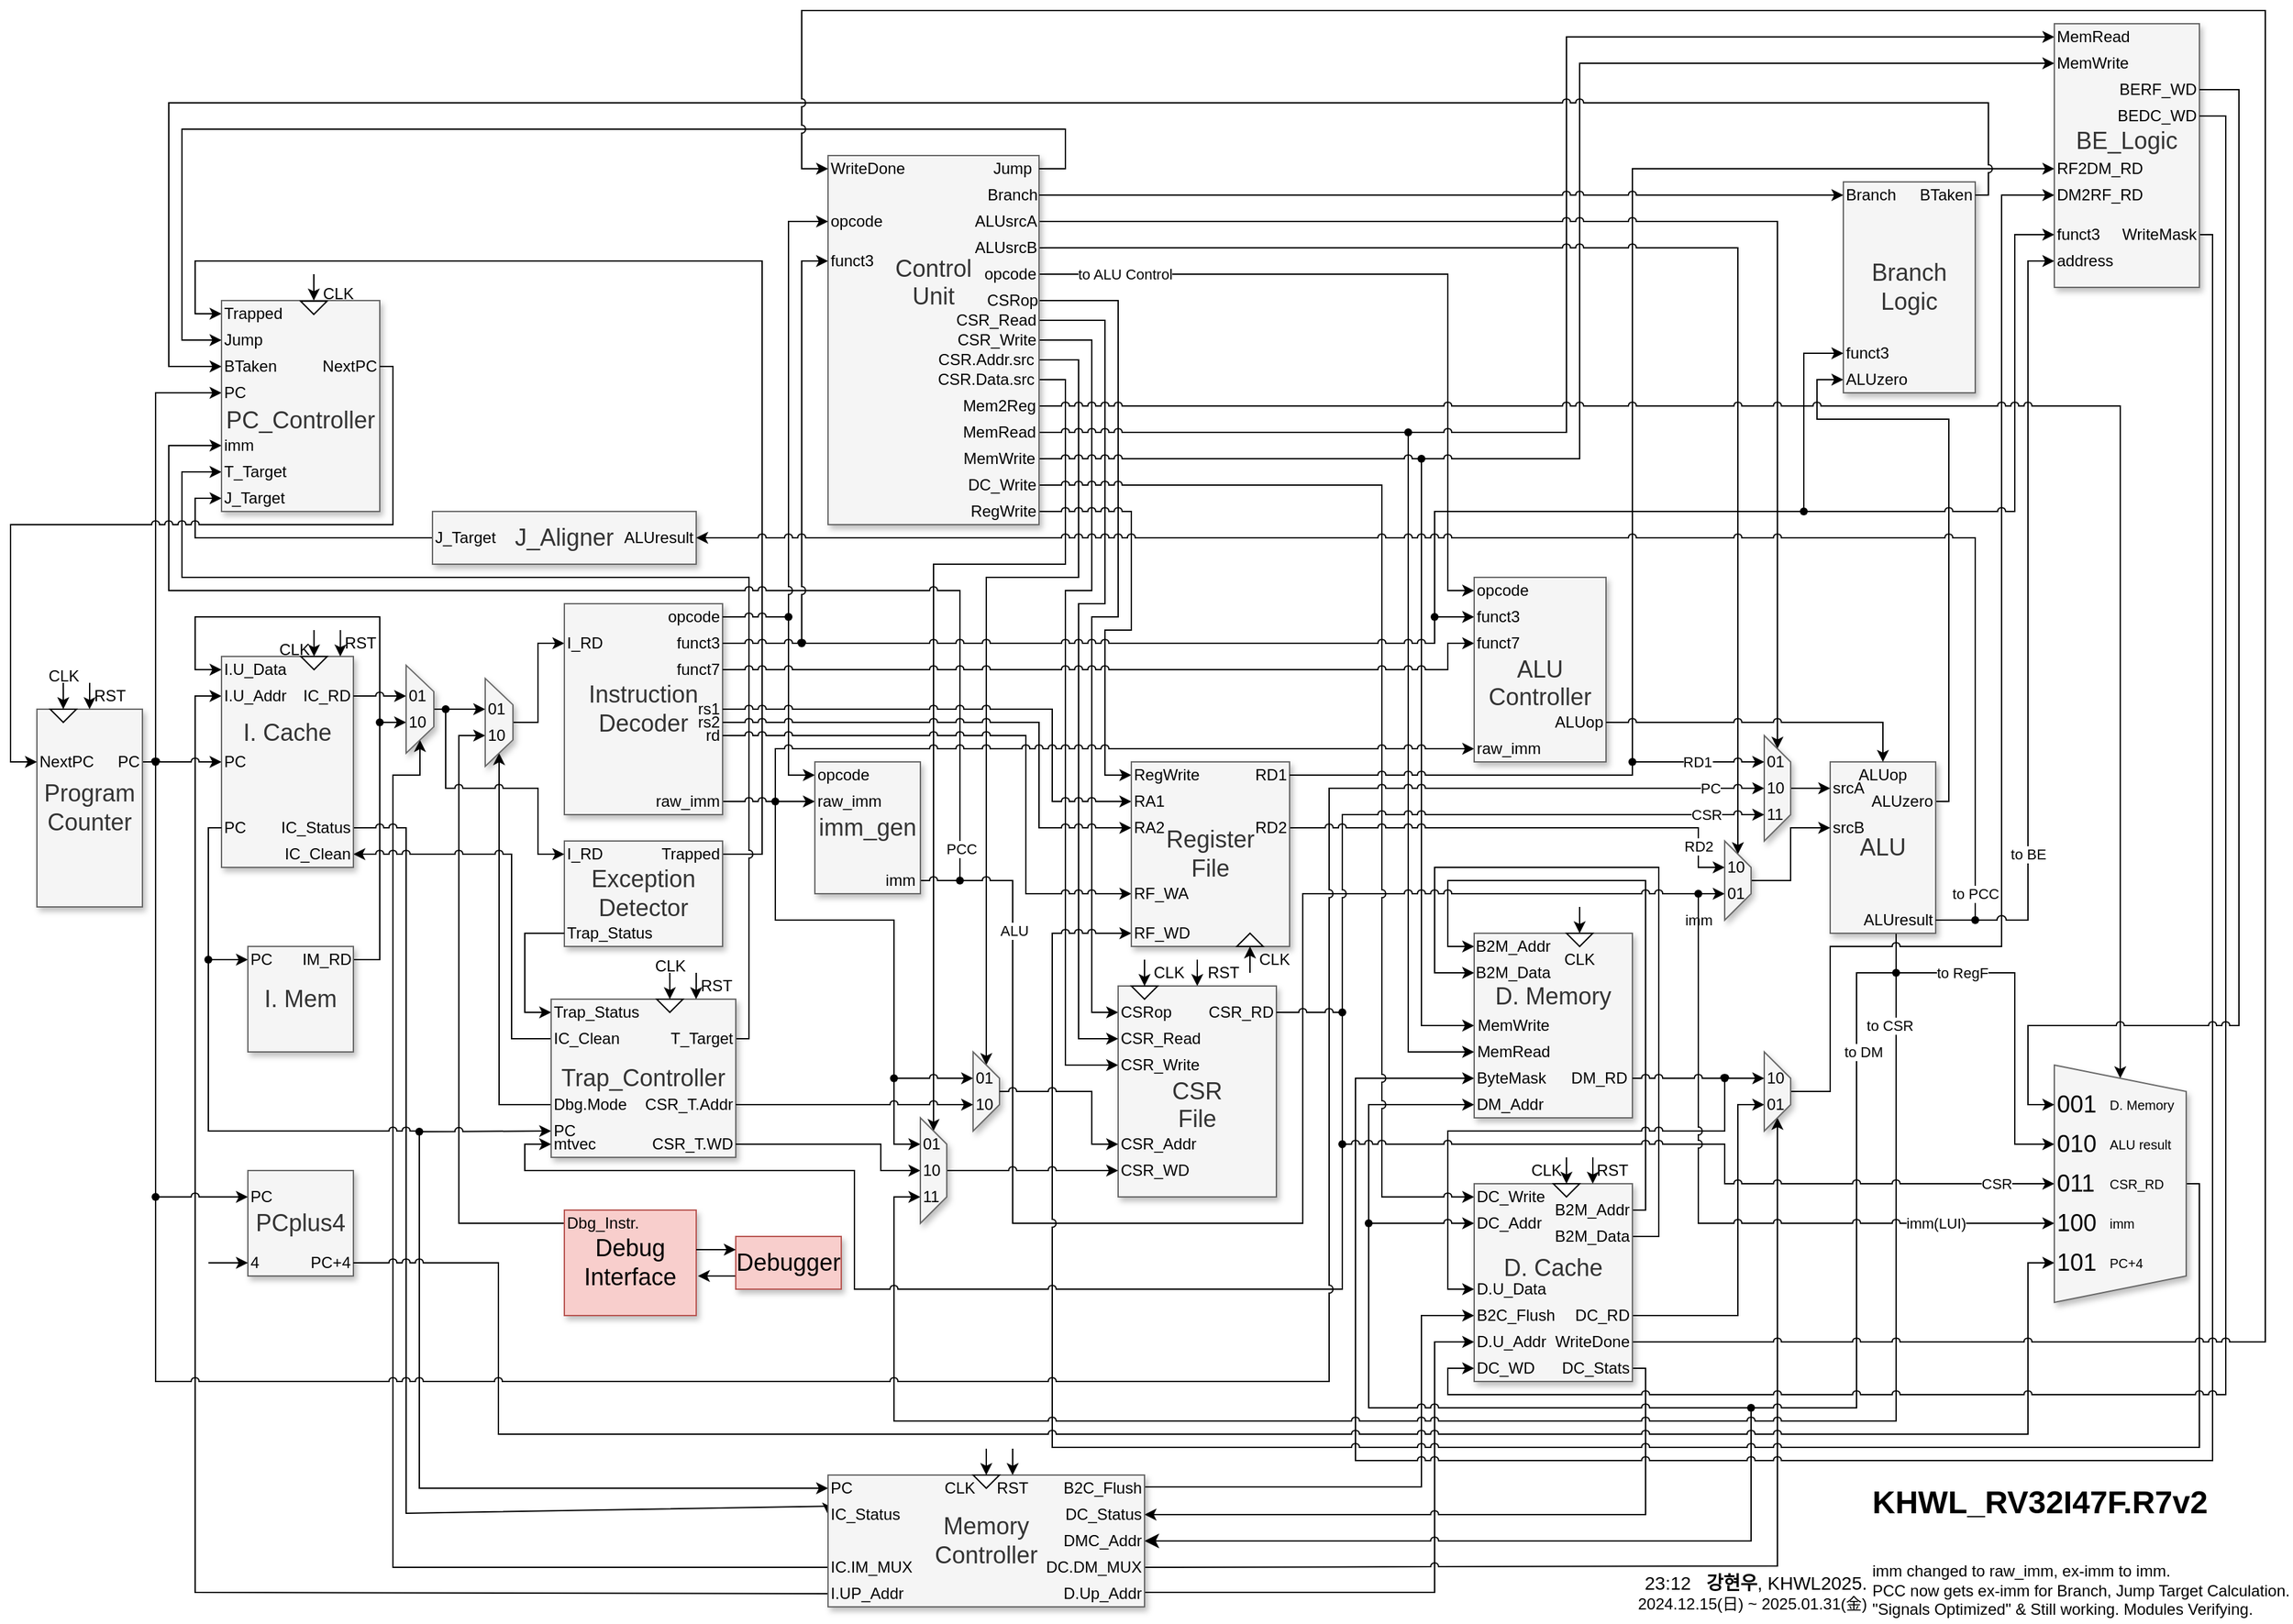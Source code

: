 <mxfile version="26.0.10">
  <diagram name="Main_Diagram" id="IyJyeaVujQpDEMYP9gq8">
    <mxGraphModel dx="2607" dy="1411" grid="1" gridSize="10" guides="1" tooltips="1" connect="1" arrows="1" fold="1" page="1" pageScale="1.5" pageWidth="1169" pageHeight="827" background="none" math="0" shadow="0">
      <root>
        <mxCell id="rKWjRTj_p7avdpBBxaFx-0" style=";html=1;" />
        <mxCell id="rKWjRTj_p7avdpBBxaFx-1" style=";html=1;" parent="rKWjRTj_p7avdpBBxaFx-0" />
        <mxCell id="V5pcXlQyD0Isw3TOhVSA-0" style="edgeStyle=orthogonalEdgeStyle;rounded=0;orthogonalLoop=1;jettySize=auto;html=1;endArrow=none;startFill=0;" parent="rKWjRTj_p7avdpBBxaFx-1" source="rKWjRTj_p7avdpBBxaFx-97" target="rKWjRTj_p7avdpBBxaFx-19" edge="1">
          <mxGeometry relative="1" as="geometry" />
        </mxCell>
        <mxCell id="rKWjRTj_p7avdpBBxaFx-13" style="edgeStyle=orthogonalEdgeStyle;rounded=0;orthogonalLoop=1;jettySize=auto;html=1;entryX=0;entryY=0.5;entryDx=0;entryDy=0;jumpStyle=arc;" parent="rKWjRTj_p7avdpBBxaFx-1" source="rKWjRTj_p7avdpBBxaFx-137" target="rKWjRTj_p7avdpBBxaFx-136" edge="1">
          <mxGeometry relative="1" as="geometry">
            <Array as="points">
              <mxPoint x="590" y="650" />
              <mxPoint x="590" y="200" />
              <mxPoint x="160" y="200" />
              <mxPoint x="160" y="240" />
            </Array>
          </mxGeometry>
        </mxCell>
        <mxCell id="rKWjRTj_p7avdpBBxaFx-6" style="edgeStyle=orthogonalEdgeStyle;rounded=0;orthogonalLoop=1;jettySize=auto;html=1;entryX=0;entryY=0.5;entryDx=0;entryDy=0;jumpStyle=arc;exitX=1;exitY=0.5;exitDx=0;exitDy=0;" parent="rKWjRTj_p7avdpBBxaFx-1" source="rKWjRTj_p7avdpBBxaFx-157" target="rKWjRTj_p7avdpBBxaFx-117" edge="1">
          <mxGeometry relative="1" as="geometry">
            <Array as="points">
              <mxPoint x="580" y="790" />
              <mxPoint x="580" y="440" />
              <mxPoint x="150" y="440" />
              <mxPoint x="150" y="360" />
            </Array>
          </mxGeometry>
        </mxCell>
        <mxCell id="O00OZB_N-vknSkEfnoMU-3" style="edgeStyle=orthogonalEdgeStyle;rounded=0;orthogonalLoop=1;jettySize=auto;html=1;entryX=0;entryY=0.5;entryDx=0;entryDy=0;" parent="rKWjRTj_p7avdpBBxaFx-1" source="O00OZB_N-vknSkEfnoMU-0" target="O00OZB_N-vknSkEfnoMU-2" edge="1">
          <mxGeometry relative="1" as="geometry">
            <Array as="points">
              <mxPoint x="610" y="590" />
            </Array>
          </mxGeometry>
        </mxCell>
        <mxCell id="rKWjRTj_p7avdpBBxaFx-163" style="edgeStyle=orthogonalEdgeStyle;rounded=0;orthogonalLoop=1;jettySize=auto;html=1;entryX=1;entryY=0.5;entryDx=0;entryDy=0;" parent="rKWjRTj_p7avdpBBxaFx-1" source="rKWjRTj_p7avdpBBxaFx-162" target="rKWjRTj_p7avdpBBxaFx-285" edge="1">
          <mxGeometry relative="1" as="geometry" />
        </mxCell>
        <mxCell id="rKWjRTj_p7avdpBBxaFx-29" style="edgeStyle=orthogonalEdgeStyle;rounded=0;orthogonalLoop=1;jettySize=auto;html=1;entryX=0;entryY=0.5;entryDx=0;entryDy=0;" parent="rKWjRTj_p7avdpBBxaFx-1" source="rKWjRTj_p7avdpBBxaFx-46" target="rKWjRTj_p7avdpBBxaFx-112" edge="1">
          <mxGeometry relative="1" as="geometry">
            <Array as="points">
              <mxPoint x="130" y="300" />
            </Array>
          </mxGeometry>
        </mxCell>
        <mxCell id="rKWjRTj_p7avdpBBxaFx-74" style="edgeStyle=orthogonalEdgeStyle;rounded=0;orthogonalLoop=1;jettySize=auto;html=1;entryX=0;entryY=0.5;entryDx=0;entryDy=0;jumpStyle=arc;exitX=0;exitY=0.5;exitDx=0;exitDy=0;" parent="rKWjRTj_p7avdpBBxaFx-1" source="rKWjRTj_p7avdpBBxaFx-341" target="rKWjRTj_p7avdpBBxaFx-67" edge="1">
          <mxGeometry relative="1" as="geometry">
            <Array as="points">
              <mxPoint x="160" y="1210" />
              <mxPoint x="160" y="530" />
            </Array>
          </mxGeometry>
        </mxCell>
        <mxCell id="rKWjRTj_p7avdpBBxaFx-349" style="edgeStyle=orthogonalEdgeStyle;rounded=0;orthogonalLoop=1;jettySize=auto;html=1;entryX=0;entryY=0.5;entryDx=0;entryDy=0;exitX=1;exitY=0.5;exitDx=0;exitDy=0;" parent="rKWjRTj_p7avdpBBxaFx-1" source="rKWjRTj_p7avdpBBxaFx-348" target="rKWjRTj_p7avdpBBxaFx-132" edge="1">
          <mxGeometry relative="1" as="geometry">
            <Array as="points">
              <mxPoint x="1090" y="1130" />
              <mxPoint x="1090" y="1000" />
            </Array>
          </mxGeometry>
        </mxCell>
        <mxCell id="rKWjRTj_p7avdpBBxaFx-2" style="edgeStyle=orthogonalEdgeStyle;rounded=0;orthogonalLoop=1;jettySize=auto;html=1;entryX=0;entryY=0.5;entryDx=0;entryDy=0;exitX=0.5;exitY=0;exitDx=0;exitDy=0;jumpStyle=arc;" parent="rKWjRTj_p7avdpBBxaFx-1" source="rKWjRTj_p7avdpBBxaFx-275" target="rKWjRTj_p7avdpBBxaFx-258" edge="1">
          <mxGeometry relative="1" as="geometry">
            <Array as="points">
              <mxPoint x="1400" y="830" />
              <mxPoint x="1400" y="720" />
              <mxPoint x="1530" y="720" />
              <mxPoint x="1530" y="150" />
            </Array>
          </mxGeometry>
        </mxCell>
        <mxCell id="rKWjRTj_p7avdpBBxaFx-3" style="edgeStyle=orthogonalEdgeStyle;rounded=0;orthogonalLoop=1;jettySize=auto;html=1;entryX=0;entryY=0.5;entryDx=0;entryDy=0;" parent="rKWjRTj_p7avdpBBxaFx-1" source="rKWjRTj_p7avdpBBxaFx-322" target="rKWjRTj_p7avdpBBxaFx-212" edge="1">
          <mxGeometry relative="1" as="geometry">
            <Array as="points">
              <mxPoint x="860" y="230" />
              <mxPoint x="860" y="470" />
              <mxPoint x="840" y="470" />
              <mxPoint x="840" y="770" />
            </Array>
          </mxGeometry>
        </mxCell>
        <mxCell id="rKWjRTj_p7avdpBBxaFx-7" style="edgeStyle=orthogonalEdgeStyle;rounded=0;orthogonalLoop=1;jettySize=auto;html=1;entryX=0;entryY=0.5;entryDx=0;entryDy=0;exitX=1;exitY=0.5;exitDx=0;exitDy=0;" parent="rKWjRTj_p7avdpBBxaFx-1" source="rKWjRTj_p7avdpBBxaFx-326" target="Sg_0BgGoRNo6tfmOOr9p-28" edge="1">
          <mxGeometry relative="1" as="geometry">
            <mxPoint x="720" y="860" as="targetPoint" />
            <Array as="points">
              <mxPoint x="820" y="290" />
              <mxPoint x="820" y="430" />
              <mxPoint x="720" y="430" />
            </Array>
          </mxGeometry>
        </mxCell>
        <mxCell id="rKWjRTj_p7avdpBBxaFx-8" style="edgeStyle=orthogonalEdgeStyle;rounded=0;orthogonalLoop=1;jettySize=auto;html=1;entryX=0;entryY=0.5;entryDx=0;entryDy=0;exitX=1;exitY=0.5;exitDx=0;exitDy=0;" parent="rKWjRTj_p7avdpBBxaFx-1" source="rKWjRTj_p7avdpBBxaFx-323" target="rKWjRTj_p7avdpBBxaFx-282" edge="1">
          <mxGeometry relative="1" as="geometry">
            <Array as="points">
              <mxPoint x="830" y="275" />
              <mxPoint x="830" y="440" />
              <mxPoint x="760" y="440" />
              <mxPoint x="760" y="810" />
            </Array>
          </mxGeometry>
        </mxCell>
        <mxCell id="rKWjRTj_p7avdpBBxaFx-9" style="edgeStyle=orthogonalEdgeStyle;rounded=0;orthogonalLoop=1;jettySize=auto;html=1;entryX=0;entryY=0.5;entryDx=0;entryDy=0;exitX=0;exitY=0.5;exitDx=0;exitDy=0;" parent="rKWjRTj_p7avdpBBxaFx-1" source="rKWjRTj_p7avdpBBxaFx-230" target="rKWjRTj_p7avdpBBxaFx-287" edge="1">
          <mxGeometry relative="1" as="geometry">
            <Array as="points">
              <mxPoint x="360" y="930" />
              <mxPoint x="360" y="560" />
            </Array>
          </mxGeometry>
        </mxCell>
        <mxCell id="rKWjRTj_p7avdpBBxaFx-10" style="edgeStyle=orthogonalEdgeStyle;rounded=0;orthogonalLoop=1;jettySize=auto;html=1;entryX=0;entryY=0.5;entryDx=0;entryDy=0;jumpStyle=arc;" parent="rKWjRTj_p7avdpBBxaFx-1" source="rKWjRTj_p7avdpBBxaFx-111" target="rKWjRTj_p7avdpBBxaFx-259" edge="1">
          <mxGeometry relative="1" as="geometry">
            <Array as="points">
              <mxPoint x="1250" y="130" />
            </Array>
          </mxGeometry>
        </mxCell>
        <mxCell id="rKWjRTj_p7avdpBBxaFx-11" style="edgeStyle=orthogonalEdgeStyle;rounded=0;orthogonalLoop=1;jettySize=auto;html=1;entryX=0;entryY=0.5;entryDx=0;entryDy=0;jumpStyle=arc;" parent="rKWjRTj_p7avdpBBxaFx-1" source="rKWjRTj_p7avdpBBxaFx-314" target="rKWjRTj_p7avdpBBxaFx-194" edge="1">
          <mxGeometry relative="1" as="geometry">
            <Array as="points">
              <mxPoint x="1110" y="210" />
              <mxPoint x="1110" y="450" />
            </Array>
            <mxPoint x="987.357" y="456.842" as="targetPoint" />
          </mxGeometry>
        </mxCell>
        <mxCell id="rKWjRTj_p7avdpBBxaFx-12" value="to ALU Control" style="edgeLabel;html=1;align=center;verticalAlign=middle;resizable=0;points=[];" parent="rKWjRTj_p7avdpBBxaFx-11" vertex="1" connectable="0">
          <mxGeometry relative="1" as="geometry">
            <mxPoint x="-220" as="offset" />
          </mxGeometry>
        </mxCell>
        <mxCell id="rKWjRTj_p7avdpBBxaFx-14" style="edgeStyle=orthogonalEdgeStyle;rounded=0;orthogonalLoop=1;jettySize=auto;html=1;entryX=0;entryY=0.5;entryDx=0;entryDy=0;jumpStyle=arc;exitX=1;exitY=0.5;exitDx=0;exitDy=0;" parent="rKWjRTj_p7avdpBBxaFx-1" source="rKWjRTj_p7avdpBBxaFx-130" target="rKWjRTj_p7avdpBBxaFx-304" edge="1">
          <mxGeometry relative="1" as="geometry">
            <Array as="points">
              <mxPoint x="1270" y="940" />
              <mxPoint x="1270" y="660" />
              <mxPoint x="1100" y="660" />
              <mxPoint x="1100" y="740" />
            </Array>
          </mxGeometry>
        </mxCell>
        <mxCell id="rKWjRTj_p7avdpBBxaFx-15" style="edgeStyle=orthogonalEdgeStyle;rounded=0;orthogonalLoop=1;jettySize=auto;html=1;entryX=0;entryY=0.5;entryDx=0;entryDy=0;jumpStyle=arc;" parent="rKWjRTj_p7avdpBBxaFx-1" source="rKWjRTj_p7avdpBBxaFx-51" target="rKWjRTj_p7avdpBBxaFx-298" edge="1">
          <mxGeometry relative="1" as="geometry">
            <Array as="points">
              <mxPoint x="1080" y="340" />
              <mxPoint x="1080" y="760" />
            </Array>
          </mxGeometry>
        </mxCell>
        <mxCell id="rKWjRTj_p7avdpBBxaFx-16" style="edgeStyle=orthogonalEdgeStyle;rounded=0;orthogonalLoop=1;jettySize=auto;html=1;entryX=0;entryY=0.5;entryDx=0;entryDy=0;jumpStyle=arc;" parent="rKWjRTj_p7avdpBBxaFx-1" source="rKWjRTj_p7avdpBBxaFx-50" target="rKWjRTj_p7avdpBBxaFx-297" edge="1">
          <mxGeometry relative="1" as="geometry">
            <Array as="points">
              <mxPoint x="1090" y="780" />
            </Array>
          </mxGeometry>
        </mxCell>
        <mxCell id="rKWjRTj_p7avdpBBxaFx-17" style="edgeStyle=orthogonalEdgeStyle;rounded=0;orthogonalLoop=1;jettySize=auto;html=1;entryX=0;entryY=0.5;entryDx=0;entryDy=0;jumpStyle=arc;exitX=1;exitY=0.5;exitDx=0;exitDy=0;" parent="rKWjRTj_p7avdpBBxaFx-1" source="rKWjRTj_p7avdpBBxaFx-129" target="rKWjRTj_p7avdpBBxaFx-303" edge="1">
          <mxGeometry relative="1" as="geometry">
            <Array as="points">
              <mxPoint x="1260" y="920" />
              <mxPoint x="1260" y="670" />
              <mxPoint x="1110" y="670" />
              <mxPoint x="1110" y="720" />
            </Array>
          </mxGeometry>
        </mxCell>
        <mxCell id="rKWjRTj_p7avdpBBxaFx-18" value="&lt;div&gt;&lt;br&gt;&lt;/div&gt;PC_Controller" style="whiteSpace=wrap;html=1;shadow=1;fontSize=18;fillColor=#f5f5f5;strokeColor=#666666;fontColor=#333333;" parent="rKWjRTj_p7avdpBBxaFx-1" vertex="1">
          <mxGeometry x="180" y="230" width="120" height="160" as="geometry" />
        </mxCell>
        <mxCell id="DWYiua4rObmU89wduKeO-1" style="edgeStyle=orthogonalEdgeStyle;rounded=0;orthogonalLoop=1;jettySize=auto;html=1;entryX=0;entryY=0.5;entryDx=0;entryDy=0;jumpStyle=arc;" parent="rKWjRTj_p7avdpBBxaFx-1" source="DWYiua4rObmU89wduKeO-0" target="rKWjRTj_p7avdpBBxaFx-114" edge="1">
          <mxGeometry relative="1" as="geometry">
            <Array as="points">
              <mxPoint x="740" y="450" />
              <mxPoint x="140" y="450" />
              <mxPoint x="140" y="340" />
            </Array>
          </mxGeometry>
        </mxCell>
        <mxCell id="DWYiua4rObmU89wduKeO-4" value="PCC" style="edgeLabel;html=1;align=center;verticalAlign=middle;resizable=0;points=[];" parent="DWYiua4rObmU89wduKeO-1" vertex="1" connectable="0">
          <mxGeometry x="-0.951" y="-1" relative="1" as="geometry">
            <mxPoint as="offset" />
          </mxGeometry>
        </mxCell>
        <mxCell id="rKWjRTj_p7avdpBBxaFx-19" value="" style="shape=waypoint;sketch=0;size=6;pointerEvents=1;points=[];fillColor=none;resizable=0;rotatable=0;perimeter=centerPerimeter;snapToPoint=1;" parent="rKWjRTj_p7avdpBBxaFx-1" vertex="1">
          <mxGeometry x="1440" y="730" width="20" height="20" as="geometry" />
        </mxCell>
        <mxCell id="rKWjRTj_p7avdpBBxaFx-20" style="edgeStyle=orthogonalEdgeStyle;rounded=0;orthogonalLoop=1;jettySize=auto;html=1;entryX=0;entryY=0.5;entryDx=0;entryDy=0;exitX=1;exitY=0.5;exitDx=0;exitDy=0;" parent="rKWjRTj_p7avdpBBxaFx-1" source="rKWjRTj_p7avdpBBxaFx-346" target="rKWjRTj_p7avdpBBxaFx-123" edge="1">
          <mxGeometry relative="1" as="geometry">
            <Array as="points">
              <mxPoint x="1100" y="1210" />
              <mxPoint x="1100" y="1020" />
            </Array>
          </mxGeometry>
        </mxCell>
        <mxCell id="rKWjRTj_p7avdpBBxaFx-21" style="edgeStyle=orthogonalEdgeStyle;rounded=0;orthogonalLoop=1;jettySize=auto;html=1;entryX=1;entryY=0.5;entryDx=0;entryDy=0;jumpStyle=arc;exitX=1;exitY=0.5;exitDx=0;exitDy=0;" parent="rKWjRTj_p7avdpBBxaFx-1" source="rKWjRTj_p7avdpBBxaFx-345" target="rKWjRTj_p7avdpBBxaFx-275" edge="1">
          <mxGeometry relative="1" as="geometry">
            <mxPoint x="827.08" y="1124" as="sourcePoint" />
            <mxPoint x="1520.08" y="125" as="targetPoint" />
            <Array as="points">
              <mxPoint x="1360" y="1190" />
            </Array>
          </mxGeometry>
        </mxCell>
        <mxCell id="rKWjRTj_p7avdpBBxaFx-22" style="edgeStyle=orthogonalEdgeStyle;rounded=0;orthogonalLoop=1;jettySize=auto;html=1;entryX=1;entryY=0.5;entryDx=0;entryDy=0;fontSize=12;startSize=8;endSize=8;jumpStyle=arc;" parent="rKWjRTj_p7avdpBBxaFx-1" source="rKWjRTj_p7avdpBBxaFx-89" target="rKWjRTj_p7avdpBBxaFx-347" edge="1">
          <mxGeometry relative="1" as="geometry">
            <Array as="points">
              <mxPoint x="1340" y="1171" />
            </Array>
          </mxGeometry>
        </mxCell>
        <mxCell id="rKWjRTj_p7avdpBBxaFx-23" style="edgeStyle=orthogonalEdgeStyle;rounded=0;orthogonalLoop=1;jettySize=auto;html=1;entryX=1;entryY=0.5;entryDx=0;entryDy=0;jumpStyle=arc;exitX=1;exitY=0.5;exitDx=0;exitDy=0;" parent="rKWjRTj_p7avdpBBxaFx-1" source="rKWjRTj_p7avdpBBxaFx-126" target="rKWjRTj_p7avdpBBxaFx-344" edge="1">
          <mxGeometry relative="1" as="geometry">
            <Array as="points">
              <mxPoint x="1260" y="1040" />
              <mxPoint x="1260" y="1151" />
            </Array>
          </mxGeometry>
        </mxCell>
        <mxCell id="rKWjRTj_p7avdpBBxaFx-24" style="edgeStyle=orthogonalEdgeStyle;rounded=0;orthogonalLoop=1;jettySize=auto;html=1;entryX=1;entryY=0.5;entryDx=0;entryDy=0;exitX=0;exitY=0.5;exitDx=0;exitDy=0;" parent="rKWjRTj_p7avdpBBxaFx-1" source="rKWjRTj_p7avdpBBxaFx-343" target="rKWjRTj_p7avdpBBxaFx-288" edge="1">
          <mxGeometry relative="1" as="geometry">
            <mxPoint x="310.08" y="590" as="targetPoint" />
            <Array as="points">
              <mxPoint x="310" y="1140" />
              <mxPoint x="310" y="590" />
              <mxPoint x="330" y="590" />
              <mxPoint x="330" y="560" />
            </Array>
          </mxGeometry>
        </mxCell>
        <mxCell id="rKWjRTj_p7avdpBBxaFx-25" style="edgeStyle=orthogonalEdgeStyle;rounded=0;orthogonalLoop=1;jettySize=auto;html=1;entryX=0;entryY=0.5;entryDx=0;entryDy=0;exitX=1;exitY=0.5;exitDx=0;exitDy=0;" parent="rKWjRTj_p7avdpBBxaFx-1" source="rKWjRTj_p7avdpBBxaFx-178" target="rKWjRTj_p7avdpBBxaFx-290" edge="1">
          <mxGeometry relative="1" as="geometry">
            <Array as="points">
              <mxPoint x="300" y="730" />
              <mxPoint x="300" y="550" />
            </Array>
          </mxGeometry>
        </mxCell>
        <mxCell id="rKWjRTj_p7avdpBBxaFx-26" style="edgeStyle=orthogonalEdgeStyle;rounded=0;orthogonalLoop=1;jettySize=auto;html=1;entryX=0;entryY=0.5;entryDx=0;entryDy=0;jumpStyle=arc;exitX=1;exitY=0.5;exitDx=0;exitDy=0;" parent="rKWjRTj_p7avdpBBxaFx-1" source="rKWjRTj_p7avdpBBxaFx-70" target="rKWjRTj_p7avdpBBxaFx-342" edge="1">
          <mxGeometry relative="1" as="geometry">
            <Array as="points">
              <mxPoint x="320" y="630" />
              <mxPoint x="320" y="1150" />
              <mxPoint x="640" y="1150" />
            </Array>
          </mxGeometry>
        </mxCell>
        <mxCell id="rKWjRTj_p7avdpBBxaFx-27" style="edgeStyle=orthogonalEdgeStyle;rounded=0;orthogonalLoop=1;jettySize=auto;html=1;entryX=0;entryY=0.5;entryDx=0;entryDy=0;jumpStyle=arc;" parent="rKWjRTj_p7avdpBBxaFx-1" source="rKWjRTj_p7avdpBBxaFx-84" target="rKWjRTj_p7avdpBBxaFx-340" edge="1">
          <mxGeometry relative="1" as="geometry">
            <Array as="points">
              <mxPoint x="170" y="860" />
              <mxPoint x="330" y="860" />
              <mxPoint x="330" y="1131" />
            </Array>
          </mxGeometry>
        </mxCell>
        <mxCell id="rKWjRTj_p7avdpBBxaFx-28" style="edgeStyle=orthogonalEdgeStyle;rounded=0;orthogonalLoop=1;jettySize=auto;html=1;entryX=0;entryY=0.5;entryDx=0;entryDy=0;jumpStyle=arc;" parent="rKWjRTj_p7avdpBBxaFx-1" source="rKWjRTj_p7avdpBBxaFx-72" target="rKWjRTj_p7avdpBBxaFx-77" edge="1">
          <mxGeometry relative="1" as="geometry">
            <Array as="points">
              <mxPoint x="140" y="910" />
            </Array>
            <mxPoint x="140.08" y="920" as="sourcePoint" />
          </mxGeometry>
        </mxCell>
        <mxCell id="rKWjRTj_p7avdpBBxaFx-30" style="edgeStyle=orthogonalEdgeStyle;rounded=0;orthogonalLoop=1;jettySize=auto;html=1;entryX=0;entryY=0.5;entryDx=0;entryDy=0;jumpStyle=arc;exitX=1;exitY=0.5;exitDx=0;exitDy=0;" parent="rKWjRTj_p7avdpBBxaFx-1" source="rKWjRTj_p7avdpBBxaFx-100" target="rKWjRTj_p7avdpBBxaFx-248" edge="1">
          <mxGeometry relative="1" as="geometry">
            <Array as="points">
              <mxPoint x="1490" y="610" />
              <mxPoint x="1490" y="320" />
              <mxPoint x="1390" y="320" />
              <mxPoint x="1390" y="290" />
            </Array>
          </mxGeometry>
        </mxCell>
        <mxCell id="rKWjRTj_p7avdpBBxaFx-32" style="edgeStyle=orthogonalEdgeStyle;rounded=0;orthogonalLoop=1;jettySize=auto;html=1;entryX=1;entryY=0.5;entryDx=0;entryDy=0;jumpStyle=arc;exitX=0;exitY=0.25;exitDx=0;exitDy=0;" parent="rKWjRTj_p7avdpBBxaFx-1" source="rKWjRTj_p7avdpBBxaFx-154" target="rKWjRTj_p7avdpBBxaFx-71" edge="1">
          <mxGeometry relative="1" as="geometry">
            <Array as="points">
              <mxPoint x="400" y="790" />
              <mxPoint x="400" y="650" />
            </Array>
          </mxGeometry>
        </mxCell>
        <mxCell id="rKWjRTj_p7avdpBBxaFx-34" value="&lt;h1 style=&quot;margin-top: 0px;&quot;&gt;KHWL_RV32I47F.R7v2&lt;/h1&gt;&lt;p&gt;&lt;span style=&quot;background-color: transparent;&quot;&gt;&lt;br&gt;imm changed to raw_imm, ex-imm to imm.&lt;br&gt;PCC now gets ex-imm for Branch, Jump Target Calculation.&lt;br&gt;&quot;Signals Optimized&quot; &amp;amp; Still working.&lt;/span&gt;&amp;nbsp;Modules Verifying.&amp;nbsp;&lt;br&gt;&lt;/p&gt;&lt;p&gt;&lt;/p&gt;&lt;p&gt;&lt;/p&gt;" style="text;html=1;whiteSpace=wrap;overflow=hidden;rounded=0;" parent="rKWjRTj_p7avdpBBxaFx-1" vertex="1">
          <mxGeometry x="1430" y="1121" width="320" height="109" as="geometry" />
        </mxCell>
        <mxCell id="rKWjRTj_p7avdpBBxaFx-35" value="&lt;div style=&quot;&quot;&gt;&lt;span style=&quot;font-size: 14px; background-color: transparent;&quot;&gt;23:12&lt;/span&gt;&lt;b style=&quot;font-size: 14px; background-color: transparent;&quot;&gt;&amp;nbsp; &amp;nbsp;강현우&lt;/b&gt;&lt;span style=&quot;font-size: 14px; background-color: transparent;&quot;&gt;, KHWL2025.&lt;/span&gt;&lt;/div&gt;&lt;span style=&quot;&quot;&gt;&lt;div style=&quot;&quot;&gt;&lt;span style=&quot;background-color: transparent;&quot;&gt;2024.12.15(日) ~ 2025.01.31(金)&lt;/span&gt;&lt;/div&gt;&lt;/span&gt;" style="text;html=1;align=right;verticalAlign=middle;whiteSpace=wrap;rounded=0;" parent="rKWjRTj_p7avdpBBxaFx-1" vertex="1">
          <mxGeometry x="1250" y="1190" width="180" height="40" as="geometry" />
        </mxCell>
        <mxCell id="rKWjRTj_p7avdpBBxaFx-40" style="edgeStyle=orthogonalEdgeStyle;rounded=0;orthogonalLoop=1;jettySize=auto;html=1;entryX=0;entryY=0.5;entryDx=0;entryDy=0;jumpStyle=arc;" parent="rKWjRTj_p7avdpBBxaFx-1" source="rKWjRTj_p7avdpBBxaFx-186" edge="1">
          <mxGeometry relative="1" as="geometry">
            <Array as="points">
              <mxPoint x="600" y="610" />
              <mxPoint x="600" y="610" />
            </Array>
            <mxPoint x="630" y="610" as="targetPoint" />
          </mxGeometry>
        </mxCell>
        <mxCell id="rKWjRTj_p7avdpBBxaFx-41" style="edgeStyle=orthogonalEdgeStyle;rounded=0;orthogonalLoop=1;jettySize=auto;html=1;entryX=0;entryY=0.5;entryDx=0;entryDy=0;jumpStyle=arc;jumpSize=7;" parent="rKWjRTj_p7avdpBBxaFx-1" source="rKWjRTj_p7avdpBBxaFx-53" target="rKWjRTj_p7avdpBBxaFx-260" edge="1">
          <mxGeometry relative="1" as="geometry">
            <Array as="points">
              <mxPoint x="1550" y="700" />
              <mxPoint x="1550" y="200" />
            </Array>
            <mxPoint x="1500.08" y="730" as="sourcePoint" />
          </mxGeometry>
        </mxCell>
        <mxCell id="rKWjRTj_p7avdpBBxaFx-42" value="to BE" style="edgeLabel;html=1;align=center;verticalAlign=middle;resizable=0;points=[];" parent="rKWjRTj_p7avdpBBxaFx-41" vertex="1" connectable="0">
          <mxGeometry relative="1" as="geometry">
            <mxPoint y="190" as="offset" />
          </mxGeometry>
        </mxCell>
        <mxCell id="rKWjRTj_p7avdpBBxaFx-44" style="edgeStyle=orthogonalEdgeStyle;rounded=0;orthogonalLoop=1;jettySize=auto;html=1;entryX=0;entryY=0.5;entryDx=0;entryDy=0;exitX=1;exitY=0.5;exitDx=0;exitDy=0;jumpStyle=arc;" parent="rKWjRTj_p7avdpBBxaFx-1" source="rKWjRTj_p7avdpBBxaFx-262" target="rKWjRTj_p7avdpBBxaFx-300" edge="1">
          <mxGeometry relative="1" as="geometry">
            <Array as="points">
              <mxPoint x="1690" y="180" />
              <mxPoint x="1690" y="1110" />
              <mxPoint x="1040" y="1110" />
              <mxPoint x="1040" y="820" />
            </Array>
          </mxGeometry>
        </mxCell>
        <mxCell id="rKWjRTj_p7avdpBBxaFx-45" style="edgeStyle=orthogonalEdgeStyle;rounded=0;orthogonalLoop=1;jettySize=auto;html=1;entryX=0;entryY=0.5;entryDx=0;entryDy=0;exitX=1;exitY=0.5;exitDx=0;exitDy=0;jumpStyle=arc;" parent="rKWjRTj_p7avdpBBxaFx-1" source="rKWjRTj_p7avdpBBxaFx-328" target="rKWjRTj_p7avdpBBxaFx-215" edge="1">
          <mxGeometry relative="1" as="geometry">
            <mxPoint x="800.02" y="360.01" as="sourcePoint" />
            <Array as="points">
              <mxPoint x="840" y="260" />
              <mxPoint x="840" y="450" />
              <mxPoint x="820" y="450" />
              <mxPoint x="820" y="810" />
            </Array>
            <mxPoint x="860" y="790.0" as="targetPoint" />
          </mxGeometry>
        </mxCell>
        <mxCell id="sOjidNA8feePJ7DaviF--2" style="edgeStyle=orthogonalEdgeStyle;rounded=0;orthogonalLoop=1;jettySize=auto;html=1;endArrow=none;startFill=0;" parent="rKWjRTj_p7avdpBBxaFx-1" source="rKWjRTj_p7avdpBBxaFx-46" target="rKWjRTj_p7avdpBBxaFx-72" edge="1">
          <mxGeometry relative="1" as="geometry" />
        </mxCell>
        <mxCell id="rKWjRTj_p7avdpBBxaFx-46" value="" style="shape=waypoint;sketch=0;size=6;pointerEvents=1;points=[];fillColor=none;resizable=0;rotatable=0;perimeter=centerPerimeter;snapToPoint=1;" parent="rKWjRTj_p7avdpBBxaFx-1" vertex="1">
          <mxGeometry x="120" y="570" width="20" height="20" as="geometry" />
        </mxCell>
        <mxCell id="rKWjRTj_p7avdpBBxaFx-47" value="" style="shape=waypoint;sketch=0;size=6;pointerEvents=1;points=[];fillColor=none;resizable=0;rotatable=0;perimeter=centerPerimeter;snapToPoint=1;" parent="rKWjRTj_p7avdpBBxaFx-1" vertex="1">
          <mxGeometry x="610" y="480" width="20" height="20" as="geometry" />
        </mxCell>
        <mxCell id="rKWjRTj_p7avdpBBxaFx-49" value="" style="shape=waypoint;sketch=0;size=6;pointerEvents=1;points=[];fillColor=none;resizable=0;rotatable=0;perimeter=centerPerimeter;snapToPoint=1;" parent="rKWjRTj_p7avdpBBxaFx-1" vertex="1">
          <mxGeometry x="1090" y="460" width="20" height="20" as="geometry" />
        </mxCell>
        <mxCell id="rKWjRTj_p7avdpBBxaFx-50" value="" style="shape=waypoint;sketch=0;size=6;pointerEvents=1;points=[];fillColor=none;resizable=0;rotatable=0;perimeter=centerPerimeter;snapToPoint=1;" parent="rKWjRTj_p7avdpBBxaFx-1" vertex="1">
          <mxGeometry x="1080" y="340" width="20" height="20" as="geometry" />
        </mxCell>
        <mxCell id="rKWjRTj_p7avdpBBxaFx-51" value="" style="shape=waypoint;sketch=0;size=6;pointerEvents=1;points=[];fillColor=none;resizable=0;rotatable=0;perimeter=centerPerimeter;snapToPoint=1;" parent="rKWjRTj_p7avdpBBxaFx-1" vertex="1">
          <mxGeometry x="1070" y="320" width="20" height="20" as="geometry" />
        </mxCell>
        <mxCell id="rKWjRTj_p7avdpBBxaFx-52" value="" style="shape=waypoint;sketch=0;size=6;pointerEvents=1;points=[];fillColor=none;resizable=0;rotatable=0;perimeter=centerPerimeter;snapToPoint=1;" parent="rKWjRTj_p7avdpBBxaFx-1" vertex="1">
          <mxGeometry x="1020" y="760" width="20" height="20" as="geometry" />
        </mxCell>
        <mxCell id="rKWjRTj_p7avdpBBxaFx-53" value="" style="shape=waypoint;sketch=0;size=6;pointerEvents=1;points=[];fillColor=none;resizable=0;rotatable=0;perimeter=centerPerimeter;snapToPoint=1;" parent="rKWjRTj_p7avdpBBxaFx-1" vertex="1">
          <mxGeometry x="1500" y="690" width="20" height="20" as="geometry" />
        </mxCell>
        <mxCell id="rKWjRTj_p7avdpBBxaFx-56" style="edgeStyle=orthogonalEdgeStyle;rounded=0;orthogonalLoop=1;jettySize=auto;html=1;entryX=0;entryY=0.5;entryDx=0;entryDy=0;jumpStyle=arc;" parent="rKWjRTj_p7avdpBBxaFx-1" source="rKWjRTj_p7avdpBBxaFx-57" target="rKWjRTj_p7avdpBBxaFx-257" edge="1">
          <mxGeometry relative="1" as="geometry">
            <Array as="points">
              <mxPoint x="1540" y="390" />
              <mxPoint x="1540" y="180" />
            </Array>
          </mxGeometry>
        </mxCell>
        <mxCell id="rKWjRTj_p7avdpBBxaFx-60" style="edgeStyle=orthogonalEdgeStyle;rounded=0;orthogonalLoop=1;jettySize=auto;html=1;entryX=0;entryY=0.5;entryDx=0;entryDy=0;jumpStyle=arc;" parent="rKWjRTj_p7avdpBBxaFx-1" source="rKWjRTj_p7avdpBBxaFx-47" target="rKWjRTj_p7avdpBBxaFx-321" edge="1">
          <mxGeometry relative="1" as="geometry">
            <Array as="points">
              <mxPoint x="620" y="200" />
              <mxPoint x="640" y="200" />
            </Array>
          </mxGeometry>
        </mxCell>
        <mxCell id="rKWjRTj_p7avdpBBxaFx-57" value="" style="shape=waypoint;sketch=0;size=6;pointerEvents=1;points=[];fillColor=none;resizable=0;rotatable=0;perimeter=centerPerimeter;snapToPoint=1;" parent="rKWjRTj_p7avdpBBxaFx-1" vertex="1">
          <mxGeometry x="1370" y="380" width="20" height="20" as="geometry" />
        </mxCell>
        <mxCell id="rKWjRTj_p7avdpBBxaFx-63" value="" style="group" parent="rKWjRTj_p7avdpBBxaFx-1" vertex="1" connectable="0">
          <mxGeometry x="180" y="500" width="100" height="160" as="geometry" />
        </mxCell>
        <mxCell id="rKWjRTj_p7avdpBBxaFx-64" value="I. Cache&lt;div&gt;&lt;br&gt;&lt;/div&gt;&lt;div&gt;&lt;br&gt;&lt;/div&gt;" style="whiteSpace=wrap;html=1;shadow=1;fontSize=18;fillColor=#f5f5f5;strokeColor=#666666;fontColor=#333333;" parent="rKWjRTj_p7avdpBBxaFx-63" vertex="1">
          <mxGeometry width="100" height="160" as="geometry" />
        </mxCell>
        <mxCell id="rKWjRTj_p7avdpBBxaFx-65" value="PC" style="text;html=1;align=left;verticalAlign=middle;whiteSpace=wrap;rounded=0;" parent="rKWjRTj_p7avdpBBxaFx-63" vertex="1">
          <mxGeometry y="70" width="20" height="20" as="geometry" />
        </mxCell>
        <mxCell id="rKWjRTj_p7avdpBBxaFx-66" value="IC_RD" style="text;html=1;align=center;verticalAlign=middle;whiteSpace=wrap;rounded=0;" parent="rKWjRTj_p7avdpBBxaFx-63" vertex="1">
          <mxGeometry x="60" y="20" width="40" height="20" as="geometry" />
        </mxCell>
        <mxCell id="rKWjRTj_p7avdpBBxaFx-67" value="I.U_Addr" style="text;html=1;align=left;verticalAlign=middle;whiteSpace=wrap;rounded=0;" parent="rKWjRTj_p7avdpBBxaFx-63" vertex="1">
          <mxGeometry y="20" width="60" height="20" as="geometry" />
        </mxCell>
        <mxCell id="rKWjRTj_p7avdpBBxaFx-68" value="I.U_Data" style="text;html=1;align=left;verticalAlign=middle;whiteSpace=wrap;rounded=0;" parent="rKWjRTj_p7avdpBBxaFx-63" vertex="1">
          <mxGeometry width="60" height="20" as="geometry" />
        </mxCell>
        <mxCell id="rKWjRTj_p7avdpBBxaFx-69" value="PC" style="text;html=1;align=left;verticalAlign=middle;whiteSpace=wrap;rounded=0;" parent="rKWjRTj_p7avdpBBxaFx-63" vertex="1">
          <mxGeometry y="120" width="20" height="20" as="geometry" />
        </mxCell>
        <mxCell id="rKWjRTj_p7avdpBBxaFx-70" value="IC_Status" style="text;html=1;align=right;verticalAlign=middle;whiteSpace=wrap;rounded=0;" parent="rKWjRTj_p7avdpBBxaFx-63" vertex="1">
          <mxGeometry x="30" y="120" width="70" height="20" as="geometry" />
        </mxCell>
        <mxCell id="rKWjRTj_p7avdpBBxaFx-71" value="IC_Clean" style="text;html=1;align=right;verticalAlign=middle;whiteSpace=wrap;rounded=0;container=0;" parent="rKWjRTj_p7avdpBBxaFx-63" vertex="1">
          <mxGeometry x="30" y="140" width="70" height="20" as="geometry" />
        </mxCell>
        <mxCell id="rKWjRTj_p7avdpBBxaFx-72" value="" style="shape=waypoint;sketch=0;size=6;pointerEvents=1;points=[];fillColor=none;resizable=0;rotatable=0;perimeter=centerPerimeter;snapToPoint=1;" parent="rKWjRTj_p7avdpBBxaFx-1" vertex="1">
          <mxGeometry x="120" y="900" width="20" height="20" as="geometry" />
        </mxCell>
        <mxCell id="rKWjRTj_p7avdpBBxaFx-73" value="" style="edgeStyle=orthogonalEdgeStyle;rounded=0;orthogonalLoop=1;jettySize=auto;html=1;entryX=0;entryY=0.5;entryDx=0;entryDy=0;jumpStyle=arc;exitX=1;exitY=0.5;exitDx=0;exitDy=0;" parent="rKWjRTj_p7avdpBBxaFx-1" source="rKWjRTj_p7avdpBBxaFx-221" target="rKWjRTj_p7avdpBBxaFx-65" edge="1">
          <mxGeometry relative="1" as="geometry">
            <mxPoint x="140" y="600" as="sourcePoint" />
          </mxGeometry>
        </mxCell>
        <mxCell id="rKWjRTj_p7avdpBBxaFx-75" value="" style="group;fillColor=#f5f5f5;fontColor=#333333;strokeColor=#666666;" parent="rKWjRTj_p7avdpBBxaFx-1" vertex="1" connectable="0">
          <mxGeometry x="200" y="890" width="80" height="80" as="geometry" />
        </mxCell>
        <mxCell id="rKWjRTj_p7avdpBBxaFx-76" value="PCplus4" style="whiteSpace=wrap;html=1;shadow=1;fontSize=18;fillColor=#f5f5f5;strokeColor=#666666;fontColor=#333333;" parent="rKWjRTj_p7avdpBBxaFx-75" vertex="1">
          <mxGeometry width="80" height="80" as="geometry" />
        </mxCell>
        <mxCell id="rKWjRTj_p7avdpBBxaFx-77" value="PC" style="text;html=1;align=left;verticalAlign=middle;whiteSpace=wrap;rounded=0;" parent="rKWjRTj_p7avdpBBxaFx-75" vertex="1">
          <mxGeometry y="10" width="20" height="20" as="geometry" />
        </mxCell>
        <mxCell id="rKWjRTj_p7avdpBBxaFx-78" value="PC+4" style="text;html=1;align=right;verticalAlign=middle;whiteSpace=wrap;rounded=0;" parent="rKWjRTj_p7avdpBBxaFx-75" vertex="1">
          <mxGeometry x="30" y="60" width="50" height="20" as="geometry" />
        </mxCell>
        <mxCell id="rKWjRTj_p7avdpBBxaFx-79" value="4" style="text;html=1;align=left;verticalAlign=middle;whiteSpace=wrap;rounded=0;" parent="rKWjRTj_p7avdpBBxaFx-75" vertex="1">
          <mxGeometry y="60" width="10" height="20" as="geometry" />
        </mxCell>
        <mxCell id="rKWjRTj_p7avdpBBxaFx-80" value="" style="endArrow=classic;html=1;rounded=0;entryX=0;entryY=0.5;entryDx=0;entryDy=0;" parent="rKWjRTj_p7avdpBBxaFx-1" target="rKWjRTj_p7avdpBBxaFx-79" edge="1">
          <mxGeometry width="50" height="50" relative="1" as="geometry">
            <mxPoint x="170.08" y="960" as="sourcePoint" />
            <mxPoint x="220.08" y="900" as="targetPoint" />
          </mxGeometry>
        </mxCell>
        <mxCell id="rKWjRTj_p7avdpBBxaFx-81" value="" style="shape=waypoint;sketch=0;size=6;pointerEvents=1;points=[];fillColor=none;resizable=0;rotatable=0;perimeter=centerPerimeter;snapToPoint=1;" parent="rKWjRTj_p7avdpBBxaFx-1" vertex="1">
          <mxGeometry x="290" y="540" width="20" height="20" as="geometry" />
        </mxCell>
        <mxCell id="rKWjRTj_p7avdpBBxaFx-82" style="edgeStyle=orthogonalEdgeStyle;rounded=0;orthogonalLoop=1;jettySize=auto;html=1;entryX=0;entryY=0.5;entryDx=0;entryDy=0;" parent="rKWjRTj_p7avdpBBxaFx-1" source="rKWjRTj_p7avdpBBxaFx-69" target="rKWjRTj_p7avdpBBxaFx-177" edge="1">
          <mxGeometry relative="1" as="geometry">
            <mxPoint x="180.08" y="730" as="targetPoint" />
            <Array as="points">
              <mxPoint x="170" y="630" />
              <mxPoint x="170" y="730" />
            </Array>
          </mxGeometry>
        </mxCell>
        <mxCell id="rKWjRTj_p7avdpBBxaFx-83" style="edgeStyle=orthogonalEdgeStyle;rounded=0;orthogonalLoop=1;jettySize=auto;html=1;entryX=0;entryY=0.5;entryDx=0;entryDy=0;jumpStyle=arc;" parent="rKWjRTj_p7avdpBBxaFx-1" source="rKWjRTj_p7avdpBBxaFx-81" target="rKWjRTj_p7avdpBBxaFx-68" edge="1">
          <mxGeometry relative="1" as="geometry">
            <Array as="points">
              <mxPoint x="300" y="470" />
              <mxPoint x="160" y="470" />
              <mxPoint x="160" y="510" />
            </Array>
          </mxGeometry>
        </mxCell>
        <mxCell id="rKWjRTj_p7avdpBBxaFx-84" value="" style="shape=waypoint;sketch=0;size=6;pointerEvents=1;points=[];fillColor=none;resizable=0;rotatable=0;perimeter=centerPerimeter;snapToPoint=1;" parent="rKWjRTj_p7avdpBBxaFx-1" vertex="1">
          <mxGeometry x="160" y="720" width="20" height="20" as="geometry" />
        </mxCell>
        <mxCell id="rKWjRTj_p7avdpBBxaFx-85" value="" style="shape=waypoint;sketch=0;size=6;pointerEvents=1;points=[];fillColor=none;resizable=0;rotatable=0;perimeter=centerPerimeter;snapToPoint=1;" parent="rKWjRTj_p7avdpBBxaFx-1" vertex="1">
          <mxGeometry x="1040" y="920" width="20" height="20" as="geometry" />
        </mxCell>
        <mxCell id="rKWjRTj_p7avdpBBxaFx-86" value="" style="shape=waypoint;sketch=0;size=6;pointerEvents=1;points=[];fillColor=none;resizable=0;rotatable=0;perimeter=centerPerimeter;snapToPoint=1;" parent="rKWjRTj_p7avdpBBxaFx-1" vertex="1">
          <mxGeometry x="1310" y="810" width="20" height="20" as="geometry" />
        </mxCell>
        <mxCell id="rKWjRTj_p7avdpBBxaFx-87" style="edgeStyle=orthogonalEdgeStyle;rounded=0;orthogonalLoop=1;jettySize=auto;html=1;entryX=0;entryY=0.5;entryDx=0;entryDy=0;jumpStyle=arc;" parent="rKWjRTj_p7avdpBBxaFx-1" source="rKWjRTj_p7avdpBBxaFx-19" target="rKWjRTj_p7avdpBBxaFx-296" edge="1">
          <mxGeometry relative="1" as="geometry">
            <Array as="points">
              <mxPoint x="1420" y="740" />
              <mxPoint x="1420" y="1070" />
              <mxPoint x="1050" y="1070" />
              <mxPoint x="1050" y="840" />
            </Array>
            <mxPoint x="1410.08" y="730" as="sourcePoint" />
          </mxGeometry>
        </mxCell>
        <mxCell id="rKWjRTj_p7avdpBBxaFx-88" value="to DM" style="edgeLabel;html=1;align=center;verticalAlign=middle;resizable=0;points=[];" parent="rKWjRTj_p7avdpBBxaFx-87" vertex="1" connectable="0">
          <mxGeometry relative="1" as="geometry">
            <mxPoint x="165" y="-270" as="offset" />
          </mxGeometry>
        </mxCell>
        <mxCell id="rKWjRTj_p7avdpBBxaFx-89" value="" style="shape=waypoint;sketch=0;size=6;pointerEvents=1;points=[];fillColor=none;resizable=0;rotatable=0;perimeter=centerPerimeter;snapToPoint=1;" parent="rKWjRTj_p7avdpBBxaFx-1" vertex="1">
          <mxGeometry x="1330" y="1060" width="20" height="20" as="geometry" />
        </mxCell>
        <mxCell id="rKWjRTj_p7avdpBBxaFx-90" style="edgeStyle=orthogonalEdgeStyle;rounded=0;orthogonalLoop=1;jettySize=auto;html=1;exitX=1;exitY=0.5;exitDx=0;exitDy=0;entryX=0;entryY=0.5;entryDx=0;entryDy=0;jumpStyle=arc;jumpSize=6;" parent="rKWjRTj_p7avdpBBxaFx-1" source="BcOnm3LyP_LG9oRJOaX2-1" target="Sg_0BgGoRNo6tfmOOr9p-9" edge="1">
          <mxGeometry relative="1" as="geometry">
            <Array as="points">
              <mxPoint x="780" y="670" />
              <mxPoint x="780" y="930" />
              <mxPoint x="1000" y="930" />
              <mxPoint x="1000" y="680" />
            </Array>
            <mxPoint x="1320" y="680" as="targetPoint" />
            <mxPoint x="710" y="670" as="sourcePoint" />
          </mxGeometry>
        </mxCell>
        <mxCell id="Sg_0BgGoRNo6tfmOOr9p-5" value="imm" style="edgeLabel;html=1;align=center;verticalAlign=middle;resizable=0;points=[];" parent="rKWjRTj_p7avdpBBxaFx-90" vertex="1" connectable="0">
          <mxGeometry x="0.965" y="-2" relative="1" as="geometry">
            <mxPoint x="-1" y="18" as="offset" />
          </mxGeometry>
        </mxCell>
        <mxCell id="DWYiua4rObmU89wduKeO-6" value="ALU" style="edgeLabel;html=1;align=center;verticalAlign=middle;resizable=0;points=[];" parent="rKWjRTj_p7avdpBBxaFx-90" vertex="1" connectable="0">
          <mxGeometry x="-0.807" y="1" relative="1" as="geometry">
            <mxPoint as="offset" />
          </mxGeometry>
        </mxCell>
        <mxCell id="rKWjRTj_p7avdpBBxaFx-92" style="edgeStyle=orthogonalEdgeStyle;rounded=0;orthogonalLoop=1;jettySize=auto;html=1;entryX=0;entryY=0.5;entryDx=0;entryDy=0;exitX=1;exitY=0.5;exitDx=0;exitDy=0;jumpStyle=arc;" parent="rKWjRTj_p7avdpBBxaFx-1" source="rKWjRTj_p7avdpBBxaFx-125" target="rKWjRTj_p7avdpBBxaFx-277" edge="1">
          <mxGeometry relative="1" as="geometry">
            <Array as="points">
              <mxPoint x="1330" y="1000" />
              <mxPoint x="1330" y="840" />
            </Array>
          </mxGeometry>
        </mxCell>
        <mxCell id="rKWjRTj_p7avdpBBxaFx-94" value="" style="group" parent="rKWjRTj_p7avdpBBxaFx-1" vertex="1" connectable="0">
          <mxGeometry x="1400" y="580" width="80" height="130" as="geometry" />
        </mxCell>
        <mxCell id="rKWjRTj_p7avdpBBxaFx-95" value="ALU" style="whiteSpace=wrap;html=1;shadow=1;fontSize=18;fillColor=#f5f5f5;strokeColor=#666666;resizeWidth=0;comic=0;rotatable=1;treeFolding=0;collapsible=0;dropTarget=0;container=0;noLabel=0;portConstraintRotation=0;fontColor=#333333;" parent="rKWjRTj_p7avdpBBxaFx-94" vertex="1">
          <mxGeometry width="80" height="130" as="geometry" />
        </mxCell>
        <mxCell id="rKWjRTj_p7avdpBBxaFx-96" value="ALUop" style="text;html=1;align=center;verticalAlign=middle;whiteSpace=wrap;rounded=0;container=0;" parent="rKWjRTj_p7avdpBBxaFx-94" vertex="1">
          <mxGeometry x="20" width="40" height="20" as="geometry" />
        </mxCell>
        <mxCell id="rKWjRTj_p7avdpBBxaFx-97" value="ALUresult" style="text;html=1;align=right;verticalAlign=middle;whiteSpace=wrap;rounded=0;container=0;" parent="rKWjRTj_p7avdpBBxaFx-94" vertex="1">
          <mxGeometry x="20" y="110" width="60" height="20" as="geometry" />
        </mxCell>
        <mxCell id="rKWjRTj_p7avdpBBxaFx-98" value="srcA" style="text;html=1;align=left;verticalAlign=middle;whiteSpace=wrap;rounded=0;container=0;" parent="rKWjRTj_p7avdpBBxaFx-94" vertex="1">
          <mxGeometry y="10" width="30" height="20" as="geometry" />
        </mxCell>
        <mxCell id="rKWjRTj_p7avdpBBxaFx-99" value="srcB" style="text;html=1;align=left;verticalAlign=middle;whiteSpace=wrap;rounded=0;container=0;" parent="rKWjRTj_p7avdpBBxaFx-94" vertex="1">
          <mxGeometry y="40" width="30" height="20" as="geometry" />
        </mxCell>
        <mxCell id="rKWjRTj_p7avdpBBxaFx-100" value="ALUzero" style="text;html=1;align=right;verticalAlign=middle;whiteSpace=wrap;rounded=0;container=0;" parent="rKWjRTj_p7avdpBBxaFx-94" vertex="1">
          <mxGeometry x="30" y="20" width="50" height="20" as="geometry" />
        </mxCell>
        <mxCell id="rKWjRTj_p7avdpBBxaFx-101" value="J_Target" style="text;html=1;align=left;verticalAlign=middle;whiteSpace=wrap;rounded=0;" parent="rKWjRTj_p7avdpBBxaFx-1" vertex="1">
          <mxGeometry x="180" y="370" width="50" height="20" as="geometry" />
        </mxCell>
        <mxCell id="rKWjRTj_p7avdpBBxaFx-102" value="Exception&lt;div&gt;Detector&lt;/div&gt;" style="whiteSpace=wrap;html=1;shadow=1;fontSize=18;fillColor=#f5f5f5;strokeColor=#666666;container=0;fontColor=#333333;" parent="rKWjRTj_p7avdpBBxaFx-1" vertex="1">
          <mxGeometry x="440" y="640" width="120" height="80" as="geometry" />
        </mxCell>
        <mxCell id="rKWjRTj_p7avdpBBxaFx-103" value="I_RD" style="text;html=1;align=left;verticalAlign=middle;whiteSpace=wrap;rounded=0;container=0;" parent="rKWjRTj_p7avdpBBxaFx-1" vertex="1">
          <mxGeometry x="440" y="640" width="30" height="20" as="geometry" />
        </mxCell>
        <mxCell id="rKWjRTj_p7avdpBBxaFx-104" style="edgeStyle=orthogonalEdgeStyle;rounded=0;orthogonalLoop=1;jettySize=auto;html=1;entryX=0;entryY=0.5;entryDx=0;entryDy=0;exitX=0;exitY=0.5;exitDx=0;exitDy=0;" parent="rKWjRTj_p7avdpBBxaFx-1" source="rKWjRTj_p7avdpBBxaFx-105" target="rKWjRTj_p7avdpBBxaFx-159" edge="1">
          <mxGeometry relative="1" as="geometry">
            <Array as="points">
              <mxPoint x="410" y="710" />
              <mxPoint x="410" y="770" />
            </Array>
          </mxGeometry>
        </mxCell>
        <mxCell id="rKWjRTj_p7avdpBBxaFx-105" value="Trap_Status" style="text;html=1;align=left;verticalAlign=middle;whiteSpace=wrap;rounded=0;container=0;" parent="rKWjRTj_p7avdpBBxaFx-1" vertex="1">
          <mxGeometry x="440" y="700" width="70" height="20" as="geometry" />
        </mxCell>
        <mxCell id="rKWjRTj_p7avdpBBxaFx-106" style="edgeStyle=orthogonalEdgeStyle;rounded=0;orthogonalLoop=1;jettySize=auto;html=1;entryX=0;entryY=0.5;entryDx=0;entryDy=0;" parent="rKWjRTj_p7avdpBBxaFx-1" source="rKWjRTj_p7avdpBBxaFx-288" target="rKWjRTj_p7avdpBBxaFx-286" edge="1">
          <mxGeometry relative="1" as="geometry" />
        </mxCell>
        <mxCell id="rKWjRTj_p7avdpBBxaFx-107" style="edgeStyle=orthogonalEdgeStyle;rounded=0;orthogonalLoop=1;jettySize=auto;html=1;entryX=0;entryY=0.5;entryDx=0;entryDy=0;jumpStyle=arc;" parent="rKWjRTj_p7avdpBBxaFx-1" source="rKWjRTj_p7avdpBBxaFx-108" target="rKWjRTj_p7avdpBBxaFx-103" edge="1">
          <mxGeometry relative="1" as="geometry">
            <Array as="points">
              <mxPoint x="350" y="600" />
              <mxPoint x="420" y="600" />
              <mxPoint x="420" y="650" />
            </Array>
          </mxGeometry>
        </mxCell>
        <mxCell id="rKWjRTj_p7avdpBBxaFx-108" value="" style="shape=waypoint;sketch=0;size=6;pointerEvents=1;points=[];fillColor=none;resizable=0;rotatable=0;perimeter=centerPerimeter;snapToPoint=1;" parent="rKWjRTj_p7avdpBBxaFx-1" vertex="1">
          <mxGeometry x="340" y="530" width="20" height="20" as="geometry" />
        </mxCell>
        <mxCell id="rKWjRTj_p7avdpBBxaFx-109" style="edgeStyle=orthogonalEdgeStyle;rounded=0;orthogonalLoop=1;jettySize=auto;html=1;entryX=0;entryY=0.5;entryDx=0;entryDy=0;jumpStyle=arc;" parent="rKWjRTj_p7avdpBBxaFx-1" source="rKWjRTj_p7avdpBBxaFx-110" target="rKWjRTj_p7avdpBBxaFx-156" edge="1">
          <mxGeometry relative="1" as="geometry">
            <Array as="points">
              <mxPoint x="350" y="860" />
              <mxPoint x="350" y="860" />
            </Array>
          </mxGeometry>
        </mxCell>
        <mxCell id="rKWjRTj_p7avdpBBxaFx-110" value="" style="shape=waypoint;sketch=0;size=6;pointerEvents=1;points=[];fillColor=none;resizable=0;rotatable=0;perimeter=centerPerimeter;snapToPoint=1;" parent="rKWjRTj_p7avdpBBxaFx-1" vertex="1">
          <mxGeometry x="320" y="850.5" width="20" height="20" as="geometry" />
        </mxCell>
        <mxCell id="rKWjRTj_p7avdpBBxaFx-111" value="" style="shape=waypoint;sketch=0;size=6;pointerEvents=1;points=[];fillColor=none;resizable=0;rotatable=0;perimeter=centerPerimeter;snapToPoint=1;" parent="rKWjRTj_p7avdpBBxaFx-1" vertex="1">
          <mxGeometry x="1240" y="570" width="20" height="20" as="geometry" />
        </mxCell>
        <mxCell id="rKWjRTj_p7avdpBBxaFx-112" value="PC" style="text;html=1;align=left;verticalAlign=middle;whiteSpace=wrap;rounded=0;" parent="rKWjRTj_p7avdpBBxaFx-1" vertex="1">
          <mxGeometry x="180" y="290" width="20" height="20" as="geometry" />
        </mxCell>
        <mxCell id="rKWjRTj_p7avdpBBxaFx-113" value="Jump" style="text;html=1;align=left;verticalAlign=middle;whiteSpace=wrap;rounded=0;" parent="rKWjRTj_p7avdpBBxaFx-1" vertex="1">
          <mxGeometry x="180" y="250" width="40" height="20" as="geometry" />
        </mxCell>
        <mxCell id="rKWjRTj_p7avdpBBxaFx-114" value="imm" style="text;html=1;align=left;verticalAlign=middle;whiteSpace=wrap;rounded=0;" parent="rKWjRTj_p7avdpBBxaFx-1" vertex="1">
          <mxGeometry x="180" y="330" width="40" height="20" as="geometry" />
        </mxCell>
        <mxCell id="rKWjRTj_p7avdpBBxaFx-115" value="BTaken" style="text;html=1;align=left;verticalAlign=middle;whiteSpace=wrap;rounded=0;" parent="rKWjRTj_p7avdpBBxaFx-1" vertex="1">
          <mxGeometry x="180" y="270" width="50" height="20" as="geometry" />
        </mxCell>
        <mxCell id="rKWjRTj_p7avdpBBxaFx-116" value="NextPC" style="text;html=1;align=right;verticalAlign=middle;whiteSpace=wrap;rounded=0;" parent="rKWjRTj_p7avdpBBxaFx-1" vertex="1">
          <mxGeometry x="250" y="270" width="50" height="20" as="geometry" />
        </mxCell>
        <mxCell id="rKWjRTj_p7avdpBBxaFx-117" value="T_Target" style="text;html=1;align=left;verticalAlign=middle;whiteSpace=wrap;rounded=0;" parent="rKWjRTj_p7avdpBBxaFx-1" vertex="1">
          <mxGeometry x="180" y="350" width="50" height="20" as="geometry" />
        </mxCell>
        <mxCell id="rKWjRTj_p7avdpBBxaFx-119" value="" style="shape=waypoint;sketch=0;size=6;pointerEvents=1;points=[];fillColor=none;resizable=0;rotatable=0;perimeter=centerPerimeter;snapToPoint=1;" parent="rKWjRTj_p7avdpBBxaFx-1" vertex="1">
          <mxGeometry x="1020" y="860" width="20" height="20" as="geometry" />
        </mxCell>
        <mxCell id="rKWjRTj_p7avdpBBxaFx-135" style="edgeStyle=orthogonalEdgeStyle;rounded=0;orthogonalLoop=1;jettySize=auto;html=1;entryX=0;entryY=0.5;entryDx=0;entryDy=0;jumpStyle=arc;" parent="rKWjRTj_p7avdpBBxaFx-1" target="rKWjRTj_p7avdpBBxaFx-98" edge="1">
          <mxGeometry relative="1" as="geometry">
            <mxPoint x="1370" y="600" as="sourcePoint" />
          </mxGeometry>
        </mxCell>
        <mxCell id="rKWjRTj_p7avdpBBxaFx-136" value="Trapped" style="text;html=1;align=left;verticalAlign=middle;whiteSpace=wrap;rounded=0;" parent="rKWjRTj_p7avdpBBxaFx-1" vertex="1">
          <mxGeometry x="180" y="230" width="60" height="20" as="geometry" />
        </mxCell>
        <mxCell id="rKWjRTj_p7avdpBBxaFx-137" value="Trapped" style="text;html=1;align=right;verticalAlign=middle;whiteSpace=wrap;rounded=0;" parent="rKWjRTj_p7avdpBBxaFx-1" vertex="1">
          <mxGeometry x="500" y="640" width="60" height="20" as="geometry" />
        </mxCell>
        <mxCell id="rKWjRTj_p7avdpBBxaFx-138" style="edgeStyle=orthogonalEdgeStyle;rounded=0;orthogonalLoop=1;jettySize=auto;html=1;entryX=0;entryY=0.5;entryDx=0;entryDy=0;exitX=0.5;exitY=0;exitDx=0;exitDy=0;" parent="rKWjRTj_p7avdpBBxaFx-1" source="Sg_0BgGoRNo6tfmOOr9p-7" target="rKWjRTj_p7avdpBBxaFx-99" edge="1">
          <mxGeometry relative="1" as="geometry">
            <mxPoint x="1340" y="670" as="sourcePoint" />
            <mxPoint x="1390" y="619" as="targetPoint" />
            <Array as="points">
              <mxPoint x="1370" y="670" />
              <mxPoint x="1370" y="630" />
            </Array>
          </mxGeometry>
        </mxCell>
        <mxCell id="rKWjRTj_p7avdpBBxaFx-152" style="edgeStyle=orthogonalEdgeStyle;rounded=0;orthogonalLoop=1;jettySize=auto;html=1;entryX=0;entryY=0.5;entryDx=0;entryDy=0;exitX=0.5;exitY=0;exitDx=0;exitDy=0;" parent="rKWjRTj_p7avdpBBxaFx-1" source="rKWjRTj_p7avdpBBxaFx-285" target="rKWjRTj_p7avdpBBxaFx-181" edge="1">
          <mxGeometry relative="1" as="geometry">
            <Array as="points">
              <mxPoint x="420" y="550" />
              <mxPoint x="420" y="490" />
            </Array>
          </mxGeometry>
        </mxCell>
        <mxCell id="rKWjRTj_p7avdpBBxaFx-153" value="" style="group;fillColor=#dae8fc;strokeColor=#6c8ebf;" parent="rKWjRTj_p7avdpBBxaFx-1" vertex="1" connectable="0">
          <mxGeometry x="430" y="760" width="140" height="120" as="geometry" />
        </mxCell>
        <mxCell id="rKWjRTj_p7avdpBBxaFx-154" value="&lt;div&gt;Trap_Controller&lt;/div&gt;" style="whiteSpace=wrap;html=1;shadow=1;fontSize=18;fillColor=#f5f5f5;strokeColor=#666666;container=0;fontColor=#333333;" parent="rKWjRTj_p7avdpBBxaFx-153" vertex="1">
          <mxGeometry width="140" height="120" as="geometry" />
        </mxCell>
        <mxCell id="rKWjRTj_p7avdpBBxaFx-155" value="IC_Clean" style="text;html=1;align=left;verticalAlign=middle;whiteSpace=wrap;rounded=0;container=0;" parent="rKWjRTj_p7avdpBBxaFx-153" vertex="1">
          <mxGeometry y="20" width="60" height="20" as="geometry" />
        </mxCell>
        <mxCell id="rKWjRTj_p7avdpBBxaFx-156" value="PC" style="text;html=1;align=left;verticalAlign=middle;whiteSpace=wrap;rounded=0;container=0;" parent="rKWjRTj_p7avdpBBxaFx-153" vertex="1">
          <mxGeometry y="90" width="30" height="20" as="geometry" />
        </mxCell>
        <mxCell id="rKWjRTj_p7avdpBBxaFx-157" value="T_Target" style="text;html=1;align=right;verticalAlign=middle;whiteSpace=wrap;rounded=0;container=0;" parent="rKWjRTj_p7avdpBBxaFx-153" vertex="1">
          <mxGeometry x="90" y="20" width="50" height="20" as="geometry" />
        </mxCell>
        <mxCell id="rKWjRTj_p7avdpBBxaFx-158" value="CSR_T.WD" style="text;html=1;align=right;verticalAlign=middle;whiteSpace=wrap;rounded=0;container=0;" parent="rKWjRTj_p7avdpBBxaFx-153" vertex="1">
          <mxGeometry x="80" y="100" width="60" height="20" as="geometry" />
        </mxCell>
        <mxCell id="rKWjRTj_p7avdpBBxaFx-159" value="Trap_Status" style="text;html=1;align=left;verticalAlign=middle;whiteSpace=wrap;rounded=0;container=0;" parent="rKWjRTj_p7avdpBBxaFx-153" vertex="1">
          <mxGeometry width="70" height="20" as="geometry" />
        </mxCell>
        <mxCell id="rKWjRTj_p7avdpBBxaFx-160" value="CSR_T.Addr" style="text;html=1;align=right;verticalAlign=middle;whiteSpace=wrap;rounded=0;container=0;" parent="rKWjRTj_p7avdpBBxaFx-153" vertex="1">
          <mxGeometry x="60" y="70" width="80" height="20" as="geometry" />
        </mxCell>
        <mxCell id="rKWjRTj_p7avdpBBxaFx-161" value="mtvec" style="text;html=1;align=left;verticalAlign=middle;whiteSpace=wrap;rounded=0;container=0;" parent="rKWjRTj_p7avdpBBxaFx-153" vertex="1">
          <mxGeometry y="100" width="40" height="20" as="geometry" />
        </mxCell>
        <mxCell id="rKWjRTj_p7avdpBBxaFx-162" value="Dbg.Mode" style="text;html=1;align=left;verticalAlign=middle;whiteSpace=wrap;rounded=0;" parent="rKWjRTj_p7avdpBBxaFx-153" vertex="1">
          <mxGeometry y="70" width="60" height="20" as="geometry" />
        </mxCell>
        <mxCell id="rKWjRTj_p7avdpBBxaFx-175" value="" style="group;fillColor=#f5f5f5;fontColor=#333333;strokeColor=#666666;" parent="rKWjRTj_p7avdpBBxaFx-1" vertex="1" connectable="0">
          <mxGeometry x="200" y="720" width="80" height="80" as="geometry" />
        </mxCell>
        <mxCell id="rKWjRTj_p7avdpBBxaFx-176" value="I. Mem" style="whiteSpace=wrap;html=1;shadow=1;fontSize=18;fillColor=#f5f5f5;strokeColor=#666666;fontColor=#333333;" parent="rKWjRTj_p7avdpBBxaFx-175" vertex="1">
          <mxGeometry width="80" height="80" as="geometry" />
        </mxCell>
        <mxCell id="rKWjRTj_p7avdpBBxaFx-177" value="PC" style="text;html=1;align=left;verticalAlign=middle;whiteSpace=wrap;rounded=0;" parent="rKWjRTj_p7avdpBBxaFx-175" vertex="1">
          <mxGeometry width="20" height="20" as="geometry" />
        </mxCell>
        <mxCell id="rKWjRTj_p7avdpBBxaFx-178" value="IM_RD" style="text;html=1;align=center;verticalAlign=middle;whiteSpace=wrap;rounded=0;" parent="rKWjRTj_p7avdpBBxaFx-175" vertex="1">
          <mxGeometry x="40" width="40" height="20" as="geometry" />
        </mxCell>
        <mxCell id="rKWjRTj_p7avdpBBxaFx-179" value="" style="group;fillColor=#dae8fc;strokeColor=#6c8ebf;" parent="rKWjRTj_p7avdpBBxaFx-1" vertex="1" connectable="0">
          <mxGeometry x="440" y="460" width="120" height="160" as="geometry" />
        </mxCell>
        <mxCell id="rKWjRTj_p7avdpBBxaFx-180" value="&lt;div&gt;&lt;span style=&quot;background-color: transparent;&quot;&gt;Instruction&lt;/span&gt;&lt;br&gt;&lt;/div&gt;&lt;div&gt;Decoder&lt;/div&gt;" style="whiteSpace=wrap;html=1;shadow=1;fontSize=18;fillColor=#f5f5f5;strokeColor=#666666;fontColor=#333333;" parent="rKWjRTj_p7avdpBBxaFx-179" vertex="1">
          <mxGeometry width="120" height="160" as="geometry" />
        </mxCell>
        <mxCell id="rKWjRTj_p7avdpBBxaFx-181" value="I_RD" style="text;html=1;align=left;verticalAlign=middle;whiteSpace=wrap;rounded=0;" parent="rKWjRTj_p7avdpBBxaFx-179" vertex="1">
          <mxGeometry y="20" width="40" height="20" as="geometry" />
        </mxCell>
        <mxCell id="rKWjRTj_p7avdpBBxaFx-182" value="opcode" style="text;html=1;align=right;verticalAlign=middle;whiteSpace=wrap;rounded=0;" parent="rKWjRTj_p7avdpBBxaFx-179" vertex="1">
          <mxGeometry x="70" width="50" height="20" as="geometry" />
        </mxCell>
        <mxCell id="rKWjRTj_p7avdpBBxaFx-183" value="&lt;div style=&quot;&quot;&gt;&lt;span style=&quot;background-color: transparent;&quot;&gt;rs1&lt;/span&gt;&lt;/div&gt;" style="text;html=1;align=right;verticalAlign=middle;whiteSpace=wrap;rounded=0;" parent="rKWjRTj_p7avdpBBxaFx-179" vertex="1">
          <mxGeometry x="100" y="70" width="20" height="20" as="geometry" />
        </mxCell>
        <mxCell id="rKWjRTj_p7avdpBBxaFx-184" value="rs2" style="text;html=1;align=right;verticalAlign=middle;whiteSpace=wrap;rounded=0;" parent="rKWjRTj_p7avdpBBxaFx-179" vertex="1">
          <mxGeometry x="100" y="80" width="20" height="20" as="geometry" />
        </mxCell>
        <mxCell id="rKWjRTj_p7avdpBBxaFx-185" value="rd" style="text;html=1;align=right;verticalAlign=middle;whiteSpace=wrap;rounded=0;" parent="rKWjRTj_p7avdpBBxaFx-179" vertex="1">
          <mxGeometry x="100" y="90" width="20" height="20" as="geometry" />
        </mxCell>
        <mxCell id="rKWjRTj_p7avdpBBxaFx-186" value="raw_imm" style="text;html=1;align=right;verticalAlign=middle;whiteSpace=wrap;rounded=0;" parent="rKWjRTj_p7avdpBBxaFx-179" vertex="1">
          <mxGeometry x="60" y="140" width="60" height="20" as="geometry" />
        </mxCell>
        <mxCell id="rKWjRTj_p7avdpBBxaFx-187" value="funct3" style="text;html=1;align=right;verticalAlign=middle;whiteSpace=wrap;rounded=0;" parent="rKWjRTj_p7avdpBBxaFx-179" vertex="1">
          <mxGeometry x="80" y="20" width="40" height="20" as="geometry" />
        </mxCell>
        <mxCell id="rKWjRTj_p7avdpBBxaFx-188" value="funct7" style="text;html=1;align=right;verticalAlign=middle;whiteSpace=wrap;rounded=0;" parent="rKWjRTj_p7avdpBBxaFx-179" vertex="1">
          <mxGeometry x="80" y="40" width="40" height="20" as="geometry" />
        </mxCell>
        <mxCell id="rKWjRTj_p7avdpBBxaFx-197" value="" style="shape=waypoint;sketch=0;size=6;pointerEvents=1;points=[];fillColor=none;resizable=0;rotatable=0;perimeter=centerPerimeter;snapToPoint=1;" parent="rKWjRTj_p7avdpBBxaFx-1" vertex="1">
          <mxGeometry x="590" y="600" width="20" height="20" as="geometry" />
        </mxCell>
        <mxCell id="rKWjRTj_p7avdpBBxaFx-199" style="edgeStyle=orthogonalEdgeStyle;rounded=0;orthogonalLoop=1;jettySize=auto;html=1;entryX=0;entryY=0.5;entryDx=0;entryDy=0;" parent="rKWjRTj_p7avdpBBxaFx-1" source="rKWjRTj_p7avdpBBxaFx-200" target="Sg_0BgGoRNo6tfmOOr9p-31" edge="1">
          <mxGeometry relative="1" as="geometry">
            <Array as="points">
              <mxPoint x="690" y="870" />
            </Array>
            <mxPoint x="710" y="870" as="targetPoint" />
          </mxGeometry>
        </mxCell>
        <mxCell id="rKWjRTj_p7avdpBBxaFx-200" value="" style="shape=waypoint;sketch=0;size=6;pointerEvents=1;points=[];fillColor=none;resizable=0;rotatable=0;perimeter=centerPerimeter;snapToPoint=1;" parent="rKWjRTj_p7avdpBBxaFx-1" vertex="1">
          <mxGeometry x="680" y="810" width="20" height="20" as="geometry" />
        </mxCell>
        <mxCell id="rKWjRTj_p7avdpBBxaFx-202" style="edgeStyle=orthogonalEdgeStyle;rounded=0;orthogonalLoop=1;jettySize=auto;html=1;entryX=0;entryY=0.5;entryDx=0;entryDy=0;jumpStyle=arc;" parent="rKWjRTj_p7avdpBBxaFx-1" source="rKWjRTj_p7avdpBBxaFx-158" target="Sg_0BgGoRNo6tfmOOr9p-29" edge="1">
          <mxGeometry relative="1" as="geometry">
            <Array as="points">
              <mxPoint x="680" y="870" />
              <mxPoint x="680" y="890" />
            </Array>
            <mxPoint x="710" y="890" as="targetPoint" />
          </mxGeometry>
        </mxCell>
        <mxCell id="rKWjRTj_p7avdpBBxaFx-203" value="" style="group" parent="rKWjRTj_p7avdpBBxaFx-1" vertex="1" connectable="0">
          <mxGeometry x="860" y="730" width="120" height="180" as="geometry" />
        </mxCell>
        <mxCell id="rKWjRTj_p7avdpBBxaFx-204" value="" style="edgeStyle=none;orthogonalLoop=1;jettySize=auto;html=1;rounded=0;entryX=0;entryY=0.5;entryDx=0;entryDy=0;" parent="rKWjRTj_p7avdpBBxaFx-203" target="rKWjRTj_p7avdpBBxaFx-213" edge="1">
          <mxGeometry width="100" relative="1" as="geometry">
            <mxPoint x="20" as="sourcePoint" />
            <mxPoint x="27" y="9.72" as="targetPoint" />
            <Array as="points" />
          </mxGeometry>
        </mxCell>
        <mxCell id="rKWjRTj_p7avdpBBxaFx-205" value="CLK" style="text;html=1;align=left;verticalAlign=middle;whiteSpace=wrap;rounded=0;container=0;" parent="rKWjRTj_p7avdpBBxaFx-203" vertex="1">
          <mxGeometry x="25" width="30" height="20" as="geometry" />
        </mxCell>
        <mxCell id="rKWjRTj_p7avdpBBxaFx-206" value="" style="edgeStyle=none;orthogonalLoop=1;jettySize=auto;html=1;rounded=0;entryX=0.5;entryY=0;entryDx=0;entryDy=0;" parent="rKWjRTj_p7avdpBBxaFx-203" target="rKWjRTj_p7avdpBBxaFx-208" edge="1">
          <mxGeometry width="100" relative="1" as="geometry">
            <mxPoint x="60" as="sourcePoint" />
            <mxPoint x="47.5" y="20.68" as="targetPoint" />
            <Array as="points" />
          </mxGeometry>
        </mxCell>
        <mxCell id="rKWjRTj_p7avdpBBxaFx-207" value="RST" style="text;html=1;align=center;verticalAlign=middle;whiteSpace=wrap;rounded=0;container=0;" parent="rKWjRTj_p7avdpBBxaFx-203" vertex="1">
          <mxGeometry x="60" width="40" height="20" as="geometry" />
        </mxCell>
        <mxCell id="rKWjRTj_p7avdpBBxaFx-208" value="&lt;div&gt;&lt;span style=&quot;background-color: transparent;&quot;&gt;&lt;br&gt;&lt;/span&gt;&lt;/div&gt;&lt;div&gt;&lt;span style=&quot;background-color: transparent;&quot;&gt;CSR&lt;/span&gt;&lt;br&gt;&lt;/div&gt;&lt;div&gt;&lt;span style=&quot;background-color: transparent;&quot;&gt;File&lt;/span&gt;&lt;/div&gt;" style="whiteSpace=wrap;html=1;shadow=1;fontSize=18;fillColor=#f5f5f5;strokeColor=#666666;container=0;fontColor=#333333;" parent="rKWjRTj_p7avdpBBxaFx-203" vertex="1">
          <mxGeometry y="20" width="120" height="160" as="geometry" />
        </mxCell>
        <mxCell id="rKWjRTj_p7avdpBBxaFx-209" value="CSR_Addr" style="text;html=1;align=left;verticalAlign=middle;whiteSpace=wrap;rounded=0;container=0;" parent="rKWjRTj_p7avdpBBxaFx-203" vertex="1">
          <mxGeometry y="130" width="60" height="20" as="geometry" />
        </mxCell>
        <mxCell id="rKWjRTj_p7avdpBBxaFx-210" value="CSR_WD" style="text;html=1;align=left;verticalAlign=middle;whiteSpace=wrap;rounded=0;container=0;" parent="rKWjRTj_p7avdpBBxaFx-203" vertex="1">
          <mxGeometry y="150" width="60" height="20" as="geometry" />
        </mxCell>
        <mxCell id="rKWjRTj_p7avdpBBxaFx-211" value="CSR_RD" style="text;html=1;align=right;verticalAlign=middle;whiteSpace=wrap;rounded=0;container=0;" parent="rKWjRTj_p7avdpBBxaFx-203" vertex="1">
          <mxGeometry x="60" y="30" width="60" height="20" as="geometry" />
        </mxCell>
        <mxCell id="rKWjRTj_p7avdpBBxaFx-212" value="CSRop" style="text;html=1;align=left;verticalAlign=middle;whiteSpace=wrap;rounded=0;container=0;" parent="rKWjRTj_p7avdpBBxaFx-203" vertex="1">
          <mxGeometry y="30" width="50" height="20" as="geometry" />
        </mxCell>
        <mxCell id="rKWjRTj_p7avdpBBxaFx-213" value="" style="triangle;whiteSpace=wrap;html=1;rotation=90;container=0;" parent="rKWjRTj_p7avdpBBxaFx-203" vertex="1">
          <mxGeometry x="15" y="15" width="10" height="20" as="geometry" />
        </mxCell>
        <mxCell id="rKWjRTj_p7avdpBBxaFx-214" value="CSR_Read" style="text;html=1;align=left;verticalAlign=middle;whiteSpace=wrap;rounded=0;container=0;" parent="rKWjRTj_p7avdpBBxaFx-203" vertex="1">
          <mxGeometry y="50" width="70" height="20" as="geometry" />
        </mxCell>
        <mxCell id="rKWjRTj_p7avdpBBxaFx-215" value="CSR_Write" style="text;html=1;align=left;verticalAlign=middle;whiteSpace=wrap;rounded=0;container=0;" parent="rKWjRTj_p7avdpBBxaFx-203" vertex="1">
          <mxGeometry y="70" width="70" height="20" as="geometry" />
        </mxCell>
        <mxCell id="rKWjRTj_p7avdpBBxaFx-216" style="edgeStyle=orthogonalEdgeStyle;rounded=0;orthogonalLoop=1;jettySize=auto;html=1;entryX=0;entryY=0.5;entryDx=0;entryDy=0;jumpStyle=arc;jumpSize=6;exitX=0;exitY=0.5;exitDx=0;exitDy=0;" parent="rKWjRTj_p7avdpBBxaFx-1" source="rKWjRTj_p7avdpBBxaFx-38" target="rKWjRTj_p7avdpBBxaFx-101" edge="1">
          <mxGeometry relative="1" as="geometry">
            <Array as="points">
              <mxPoint x="160" y="410" />
              <mxPoint x="160" y="380" />
            </Array>
          </mxGeometry>
        </mxCell>
        <mxCell id="rKWjRTj_p7avdpBBxaFx-219" value="Program&lt;div&gt;Counter&lt;/div&gt;" style="whiteSpace=wrap;html=1;shadow=1;fontSize=18;fillColor=#f5f5f5;strokeColor=#666666;fontColor=#333333;" parent="rKWjRTj_p7avdpBBxaFx-1" vertex="1">
          <mxGeometry x="40" y="540" width="80" height="150" as="geometry" />
        </mxCell>
        <mxCell id="rKWjRTj_p7avdpBBxaFx-220" value="NextPC" style="text;html=1;align=left;verticalAlign=middle;whiteSpace=wrap;rounded=0;" parent="rKWjRTj_p7avdpBBxaFx-1" vertex="1">
          <mxGeometry x="40" y="570" width="50" height="20" as="geometry" />
        </mxCell>
        <mxCell id="rKWjRTj_p7avdpBBxaFx-221" value="PC" style="text;html=1;align=right;verticalAlign=middle;whiteSpace=wrap;rounded=0;" parent="rKWjRTj_p7avdpBBxaFx-1" vertex="1">
          <mxGeometry x="100" y="570" width="20" height="20" as="geometry" />
        </mxCell>
        <mxCell id="rKWjRTj_p7avdpBBxaFx-222" value="" style="edgeStyle=elbowEdgeStyle;rounded=0;html=1;startArrow=none;startFill=0;jettySize=auto;orthogonalLoop=1;fontSize=18;elbow=vertical;entryX=0.75;entryY=0;entryDx=0;entryDy=0;" parent="rKWjRTj_p7avdpBBxaFx-1" edge="1">
          <mxGeometry relative="1" as="geometry">
            <mxPoint x="80" y="520" as="sourcePoint" />
            <mxPoint x="79.92" y="540" as="targetPoint" />
          </mxGeometry>
        </mxCell>
        <mxCell id="rKWjRTj_p7avdpBBxaFx-223" value="RST" style="text;html=1;align=center;verticalAlign=middle;resizable=1;points=[];autosize=1;strokeColor=none;fillColor=none;movable=1;rotatable=1;deletable=1;editable=1;locked=0;connectable=1;" parent="rKWjRTj_p7avdpBBxaFx-1" vertex="1">
          <mxGeometry x="80" y="520" width="30" height="20" as="geometry" />
        </mxCell>
        <mxCell id="rKWjRTj_p7avdpBBxaFx-224" value="CLK" style="text;html=1;align=center;verticalAlign=middle;resizable=1;points=[];autosize=1;strokeColor=none;fillColor=none;movable=1;rotatable=1;deletable=1;editable=1;locked=0;connectable=1;" parent="rKWjRTj_p7avdpBBxaFx-1" vertex="1">
          <mxGeometry x="45" y="510" width="30" height="10" as="geometry" />
        </mxCell>
        <mxCell id="rKWjRTj_p7avdpBBxaFx-225" style="edgeStyle=orthogonalEdgeStyle;rounded=0;orthogonalLoop=1;jettySize=auto;html=1;entryX=0;entryY=0.5;entryDx=0;entryDy=0;exitX=1;exitY=0.5;exitDx=0;exitDy=0;jumpStyle=arc;" parent="rKWjRTj_p7avdpBBxaFx-1" source="rKWjRTj_p7avdpBBxaFx-66" target="rKWjRTj_p7avdpBBxaFx-289" edge="1">
          <mxGeometry relative="1" as="geometry">
            <Array as="points">
              <mxPoint x="280" y="530" />
              <mxPoint x="280" y="530" />
            </Array>
          </mxGeometry>
        </mxCell>
        <mxCell id="rKWjRTj_p7avdpBBxaFx-226" value="" style="edgeStyle=orthogonalEdgeStyle;rounded=0;orthogonalLoop=1;jettySize=auto;html=1;entryX=1.013;entryY=0.629;entryDx=0;entryDy=0;exitX=0;exitY=0.75;exitDx=0;exitDy=0;entryPerimeter=0;" parent="rKWjRTj_p7avdpBBxaFx-1" source="rKWjRTj_p7avdpBBxaFx-227" target="rKWjRTj_p7avdpBBxaFx-229" edge="1">
          <mxGeometry relative="1" as="geometry">
            <mxPoint x="580" y="960" as="sourcePoint" />
            <mxPoint x="550" y="960" as="targetPoint" />
          </mxGeometry>
        </mxCell>
        <mxCell id="rKWjRTj_p7avdpBBxaFx-227" value="Debugger" style="whiteSpace=wrap;html=1;shadow=1;fontSize=18;fillColor=#f8cecc;strokeColor=#b85450;container=0;" parent="rKWjRTj_p7avdpBBxaFx-1" vertex="1">
          <mxGeometry x="570" y="940" width="80" height="40" as="geometry" />
        </mxCell>
        <mxCell id="rKWjRTj_p7avdpBBxaFx-228" value="" style="group;fillColor=#f8cecc;strokeColor=#b85450;" parent="rKWjRTj_p7avdpBBxaFx-1" vertex="1" connectable="0">
          <mxGeometry x="440" y="920" width="100" height="80" as="geometry" />
        </mxCell>
        <mxCell id="rKWjRTj_p7avdpBBxaFx-229" value="Debug&lt;div&gt;Interface&lt;/div&gt;" style="whiteSpace=wrap;html=1;shadow=1;fontSize=18;fillColor=#f8cecc;strokeColor=#b85450;container=0;" parent="rKWjRTj_p7avdpBBxaFx-228" vertex="1">
          <mxGeometry width="100" height="80" as="geometry" />
        </mxCell>
        <mxCell id="rKWjRTj_p7avdpBBxaFx-230" value="Dbg_Instr." style="text;html=1;align=left;verticalAlign=middle;whiteSpace=wrap;rounded=0;container=0;" parent="rKWjRTj_p7avdpBBxaFx-228" vertex="1">
          <mxGeometry width="60" height="20" as="geometry" />
        </mxCell>
        <mxCell id="rKWjRTj_p7avdpBBxaFx-231" style="edgeStyle=orthogonalEdgeStyle;rounded=0;orthogonalLoop=1;jettySize=auto;html=1;entryX=0;entryY=0.5;entryDx=0;entryDy=0;jumpStyle=arc;exitX=1;exitY=0.5;exitDx=0;exitDy=0;" parent="rKWjRTj_p7avdpBBxaFx-1" source="rKWjRTj_p7avdpBBxaFx-327" target="rKWjRTj_p7avdpBBxaFx-214" edge="1">
          <mxGeometry relative="1" as="geometry">
            <mxPoint x="860" y="780" as="targetPoint" />
            <Array as="points">
              <mxPoint x="850" y="245" />
              <mxPoint x="850" y="460" />
              <mxPoint x="830" y="460" />
              <mxPoint x="830" y="790" />
            </Array>
          </mxGeometry>
        </mxCell>
        <mxCell id="rKWjRTj_p7avdpBBxaFx-232" style="edgeStyle=orthogonalEdgeStyle;rounded=0;orthogonalLoop=1;jettySize=auto;html=1;entryX=0;entryY=0.5;entryDx=0;entryDy=0;exitX=1;exitY=0.5;exitDx=0;exitDy=0;jumpStyle=arc;" parent="rKWjRTj_p7avdpBBxaFx-1" source="rKWjRTj_p7avdpBBxaFx-185" target="rKWjRTj_p7avdpBBxaFx-143" edge="1">
          <mxGeometry relative="1" as="geometry">
            <Array as="points">
              <mxPoint x="790" y="560" />
              <mxPoint x="790" y="680" />
            </Array>
          </mxGeometry>
        </mxCell>
        <mxCell id="rKWjRTj_p7avdpBBxaFx-233" style="edgeStyle=orthogonalEdgeStyle;rounded=0;orthogonalLoop=1;jettySize=auto;html=1;entryX=0;entryY=0.5;entryDx=0;entryDy=0;exitX=1;exitY=0.5;exitDx=0;exitDy=0;jumpStyle=arc;" parent="rKWjRTj_p7avdpBBxaFx-1" source="rKWjRTj_p7avdpBBxaFx-312" target="rKWjRTj_p7avdpBBxaFx-146" edge="1">
          <mxGeometry relative="1" as="geometry">
            <Array as="points">
              <mxPoint x="870" y="390" />
              <mxPoint x="870" y="480" />
              <mxPoint x="850" y="480" />
              <mxPoint x="850" y="590" />
            </Array>
          </mxGeometry>
        </mxCell>
        <mxCell id="rKWjRTj_p7avdpBBxaFx-234" style="edgeStyle=orthogonalEdgeStyle;rounded=0;orthogonalLoop=1;jettySize=auto;html=1;entryX=0;entryY=0.5;entryDx=0;entryDy=0;exitX=1;exitY=0.5;exitDx=0;exitDy=0;jumpStyle=arc;" parent="rKWjRTj_p7avdpBBxaFx-1" source="rKWjRTj_p7avdpBBxaFx-184" target="rKWjRTj_p7avdpBBxaFx-142" edge="1">
          <mxGeometry relative="1" as="geometry">
            <Array as="points">
              <mxPoint x="800" y="550" />
              <mxPoint x="800" y="630" />
            </Array>
          </mxGeometry>
        </mxCell>
        <mxCell id="rKWjRTj_p7avdpBBxaFx-235" style="edgeStyle=orthogonalEdgeStyle;rounded=0;orthogonalLoop=1;jettySize=auto;html=1;entryX=0;entryY=0.5;entryDx=0;entryDy=0;exitX=1;exitY=0.5;exitDx=0;exitDy=0;jumpStyle=arc;" parent="rKWjRTj_p7avdpBBxaFx-1" source="rKWjRTj_p7avdpBBxaFx-183" target="rKWjRTj_p7avdpBBxaFx-141" edge="1">
          <mxGeometry relative="1" as="geometry">
            <Array as="points">
              <mxPoint x="810" y="540" />
              <mxPoint x="810" y="610" />
            </Array>
          </mxGeometry>
        </mxCell>
        <mxCell id="rKWjRTj_p7avdpBBxaFx-236" style="edgeStyle=orthogonalEdgeStyle;rounded=0;orthogonalLoop=1;jettySize=auto;html=1;entryX=0;entryY=0.5;entryDx=0;entryDy=0;jumpStyle=arc;flowAnimation=0;shadow=0;exitX=0.5;exitY=0;exitDx=0;exitDy=0;" parent="rKWjRTj_p7avdpBBxaFx-1" source="rKWjRTj_p7avdpBBxaFx-166" target="rKWjRTj_p7avdpBBxaFx-144" edge="1">
          <mxGeometry relative="1" as="geometry">
            <Array as="points">
              <mxPoint x="1680" y="900" />
              <mxPoint x="1680" y="1100" />
              <mxPoint x="810" y="1100" />
              <mxPoint x="810" y="710" />
            </Array>
          </mxGeometry>
        </mxCell>
        <mxCell id="rKWjRTj_p7avdpBBxaFx-237" style="edgeStyle=orthogonalEdgeStyle;rounded=0;orthogonalLoop=1;jettySize=auto;html=1;entryX=0;entryY=0.5;entryDx=0;entryDy=0;jumpStyle=arc;" parent="rKWjRTj_p7avdpBBxaFx-1" source="rKWjRTj_p7avdpBBxaFx-86" target="rKWjRTj_p7avdpBBxaFx-124" edge="1">
          <mxGeometry relative="1" as="geometry">
            <Array as="points">
              <mxPoint x="1320" y="860" />
              <mxPoint x="1110" y="860" />
              <mxPoint x="1110" y="980" />
            </Array>
          </mxGeometry>
        </mxCell>
        <mxCell id="rKWjRTj_p7avdpBBxaFx-239" style="edgeStyle=orthogonalEdgeStyle;rounded=0;orthogonalLoop=1;jettySize=auto;html=1;entryX=0;entryY=0.5;entryDx=0;entryDy=0;jumpStyle=arc;exitX=1;exitY=0.5;exitDx=0;exitDy=0;" parent="rKWjRTj_p7avdpBBxaFx-1" source="rKWjRTj_p7avdpBBxaFx-324" target="rKWjRTj_p7avdpBBxaFx-128" edge="1">
          <mxGeometry relative="1" as="geometry">
            <Array as="points">
              <mxPoint x="1060" y="370" />
              <mxPoint x="1060" y="910" />
            </Array>
          </mxGeometry>
        </mxCell>
        <mxCell id="rKWjRTj_p7avdpBBxaFx-241" style="edgeStyle=orthogonalEdgeStyle;rounded=0;orthogonalLoop=1;jettySize=auto;html=1;entryX=0;entryY=0.5;entryDx=0;entryDy=0;jumpStyle=arc;exitX=1;exitY=0.5;exitDx=0;exitDy=0;" parent="rKWjRTj_p7avdpBBxaFx-1" source="rKWjRTj_p7avdpBBxaFx-316" target="rKWjRTj_p7avdpBBxaFx-254" edge="1">
          <mxGeometry relative="1" as="geometry">
            <Array as="points">
              <mxPoint x="1210" y="350" />
              <mxPoint x="1210" y="50" />
            </Array>
          </mxGeometry>
        </mxCell>
        <mxCell id="rKWjRTj_p7avdpBBxaFx-242" style="edgeStyle=orthogonalEdgeStyle;rounded=0;orthogonalLoop=1;jettySize=auto;html=1;jumpStyle=arc;exitX=1;exitY=0.5;exitDx=0;exitDy=0;entryX=0;entryY=0.5;entryDx=0;entryDy=0;" parent="rKWjRTj_p7avdpBBxaFx-1" source="rKWjRTj_p7avdpBBxaFx-315" target="rKWjRTj_p7avdpBBxaFx-255" edge="1">
          <mxGeometry relative="1" as="geometry">
            <mxPoint x="1570.02" y="60" as="targetPoint" />
            <Array as="points">
              <mxPoint x="1200" y="330" />
              <mxPoint x="1200" y="30" />
            </Array>
            <mxPoint x="800.08" y="310" as="sourcePoint" />
          </mxGeometry>
        </mxCell>
        <mxCell id="rKWjRTj_p7avdpBBxaFx-243" style="edgeStyle=orthogonalEdgeStyle;rounded=0;orthogonalLoop=1;jettySize=auto;html=1;entryX=0;entryY=0.5;entryDx=0;entryDy=0;jumpStyle=arc;exitX=1;exitY=0.5;exitDx=0;exitDy=0;" parent="rKWjRTj_p7avdpBBxaFx-1" source="rKWjRTj_p7avdpBBxaFx-311" target="rKWjRTj_p7avdpBBxaFx-267" edge="1">
          <mxGeometry relative="1" as="geometry">
            <Array as="points">
              <mxPoint x="1360" y="170" />
            </Array>
          </mxGeometry>
        </mxCell>
        <mxCell id="rKWjRTj_p7avdpBBxaFx-244" style="edgeStyle=orthogonalEdgeStyle;rounded=0;orthogonalLoop=1;jettySize=auto;html=1;entryX=0;entryY=0.5;entryDx=0;entryDy=0;exitX=1;exitY=0.5;exitDx=0;exitDy=0;jumpStyle=arc;" parent="rKWjRTj_p7avdpBBxaFx-1" source="rKWjRTj_p7avdpBBxaFx-317" target="Sg_0BgGoRNo6tfmOOr9p-7" edge="1">
          <mxGeometry relative="1" as="geometry">
            <mxPoint x="800.02" y="246.251" as="sourcePoint" />
            <mxPoint x="1330" y="650" as="targetPoint" />
            <Array as="points">
              <mxPoint x="1330" y="190" />
            </Array>
          </mxGeometry>
        </mxCell>
        <mxCell id="rKWjRTj_p7avdpBBxaFx-245" style="edgeStyle=orthogonalEdgeStyle;rounded=0;orthogonalLoop=1;jettySize=auto;html=1;entryX=0;entryY=0.5;entryDx=0;entryDy=0;exitX=1;exitY=0.5;exitDx=0;exitDy=0;jumpStyle=arc;" parent="rKWjRTj_p7avdpBBxaFx-1" source="rKWjRTj_p7avdpBBxaFx-318" target="rKWjRTj_p7avdpBBxaFx-166" edge="1">
          <mxGeometry relative="1" as="geometry">
            <mxPoint x="1620.02" y="830" as="targetPoint" />
            <Array as="points">
              <mxPoint x="1620" y="310" />
            </Array>
          </mxGeometry>
        </mxCell>
        <mxCell id="rKWjRTj_p7avdpBBxaFx-246" value="" style="group" parent="rKWjRTj_p7avdpBBxaFx-1" vertex="1" connectable="0">
          <mxGeometry x="1410" y="140" width="100" height="160" as="geometry" />
        </mxCell>
        <mxCell id="rKWjRTj_p7avdpBBxaFx-247" value="Branch&lt;div&gt;Logic&lt;/div&gt;" style="whiteSpace=wrap;html=1;shadow=1;fontSize=18;fillColor=#f5f5f5;fontColor=#333333;strokeColor=#666666;" parent="rKWjRTj_p7avdpBBxaFx-246" vertex="1">
          <mxGeometry width="100" height="160" as="geometry" />
        </mxCell>
        <mxCell id="rKWjRTj_p7avdpBBxaFx-248" value="ALUzero" style="text;html=1;align=left;verticalAlign=middle;whiteSpace=wrap;rounded=0;" parent="rKWjRTj_p7avdpBBxaFx-246" vertex="1">
          <mxGeometry y="140" width="50" height="20" as="geometry" />
        </mxCell>
        <mxCell id="rKWjRTj_p7avdpBBxaFx-249" value="Branch" style="text;html=1;align=left;verticalAlign=middle;whiteSpace=wrap;rounded=0;" parent="rKWjRTj_p7avdpBBxaFx-246" vertex="1">
          <mxGeometry width="40" height="20" as="geometry" />
        </mxCell>
        <mxCell id="rKWjRTj_p7avdpBBxaFx-250" value="BTaken" style="text;html=1;align=right;verticalAlign=middle;whiteSpace=wrap;rounded=0;" parent="rKWjRTj_p7avdpBBxaFx-246" vertex="1">
          <mxGeometry x="60" width="40" height="20" as="geometry" />
        </mxCell>
        <mxCell id="rKWjRTj_p7avdpBBxaFx-251" value="funct3" style="text;html=1;align=left;verticalAlign=middle;whiteSpace=wrap;rounded=0;" parent="rKWjRTj_p7avdpBBxaFx-246" vertex="1">
          <mxGeometry y="120" width="40" height="20" as="geometry" />
        </mxCell>
        <mxCell id="rKWjRTj_p7avdpBBxaFx-252" value="" style="group" parent="rKWjRTj_p7avdpBBxaFx-1" vertex="1" connectable="0">
          <mxGeometry x="1570" y="20" width="110" height="200" as="geometry" />
        </mxCell>
        <mxCell id="rKWjRTj_p7avdpBBxaFx-253" value="BE_Logic&lt;div&gt;&lt;br&gt;&lt;/div&gt;" style="whiteSpace=wrap;html=1;shadow=1;fontSize=18;fillColor=#f5f5f5;strokeColor=#666666;container=0;fontColor=#333333;" parent="rKWjRTj_p7avdpBBxaFx-252" vertex="1">
          <mxGeometry width="110" height="200" as="geometry" />
        </mxCell>
        <mxCell id="rKWjRTj_p7avdpBBxaFx-254" value="MemWrite" style="text;html=1;align=left;verticalAlign=middle;whiteSpace=wrap;rounded=0;container=0;" parent="rKWjRTj_p7avdpBBxaFx-252" vertex="1">
          <mxGeometry y="20" width="60" height="20" as="geometry" />
        </mxCell>
        <mxCell id="rKWjRTj_p7avdpBBxaFx-255" value="MemRead" style="text;html=1;align=left;verticalAlign=middle;whiteSpace=wrap;rounded=0;container=0;" parent="rKWjRTj_p7avdpBBxaFx-252" vertex="1">
          <mxGeometry width="60" height="20" as="geometry" />
        </mxCell>
        <mxCell id="rKWjRTj_p7avdpBBxaFx-256" value="BERF_WD" style="text;html=1;align=right;verticalAlign=middle;whiteSpace=wrap;rounded=0;container=0;" parent="rKWjRTj_p7avdpBBxaFx-252" vertex="1">
          <mxGeometry x="50" y="40" width="60" height="20" as="geometry" />
        </mxCell>
        <mxCell id="rKWjRTj_p7avdpBBxaFx-257" value="funct3" style="text;html=1;align=left;verticalAlign=middle;whiteSpace=wrap;rounded=0;container=0;" parent="rKWjRTj_p7avdpBBxaFx-252" vertex="1">
          <mxGeometry y="150" width="40" height="20" as="geometry" />
        </mxCell>
        <mxCell id="rKWjRTj_p7avdpBBxaFx-258" value="DM2RF_RD" style="text;html=1;align=left;verticalAlign=middle;whiteSpace=wrap;rounded=0;container=0;" parent="rKWjRTj_p7avdpBBxaFx-252" vertex="1">
          <mxGeometry y="120" width="80" height="20" as="geometry" />
        </mxCell>
        <mxCell id="rKWjRTj_p7avdpBBxaFx-259" value="RF2DM_RD" style="text;html=1;align=left;verticalAlign=middle;whiteSpace=wrap;rounded=0;container=0;" parent="rKWjRTj_p7avdpBBxaFx-252" vertex="1">
          <mxGeometry y="100" width="70" height="20" as="geometry" />
        </mxCell>
        <mxCell id="rKWjRTj_p7avdpBBxaFx-260" value="address" style="text;html=1;align=left;verticalAlign=middle;whiteSpace=wrap;rounded=0;container=0;" parent="rKWjRTj_p7avdpBBxaFx-252" vertex="1">
          <mxGeometry y="170" width="60" height="20" as="geometry" />
        </mxCell>
        <mxCell id="rKWjRTj_p7avdpBBxaFx-261" value="BEDC_WD" style="text;html=1;align=right;verticalAlign=middle;whiteSpace=wrap;rounded=0;container=0;" parent="rKWjRTj_p7avdpBBxaFx-252" vertex="1">
          <mxGeometry x="40" y="60" width="70" height="20" as="geometry" />
        </mxCell>
        <mxCell id="rKWjRTj_p7avdpBBxaFx-262" value="WriteMask" style="text;html=1;align=right;verticalAlign=middle;whiteSpace=wrap;rounded=0;container=0;" parent="rKWjRTj_p7avdpBBxaFx-252" vertex="1">
          <mxGeometry x="50" y="150" width="60" height="20" as="geometry" />
        </mxCell>
        <mxCell id="rKWjRTj_p7avdpBBxaFx-263" style="edgeStyle=orthogonalEdgeStyle;rounded=0;orthogonalLoop=1;jettySize=auto;html=1;entryX=0;entryY=0.5;entryDx=0;entryDy=0;jumpStyle=arc;" parent="rKWjRTj_p7avdpBBxaFx-1" source="rKWjRTj_p7avdpBBxaFx-19" target="Sg_0BgGoRNo6tfmOOr9p-30" edge="1">
          <mxGeometry relative="1" as="geometry">
            <Array as="points">
              <mxPoint x="1450" y="1080" />
              <mxPoint x="690" y="1080" />
              <mxPoint x="690" y="910" />
            </Array>
            <mxPoint x="710" y="910" as="targetPoint" />
          </mxGeometry>
        </mxCell>
        <mxCell id="rKWjRTj_p7avdpBBxaFx-264" value="to CSR" style="edgeLabel;html=1;align=center;verticalAlign=middle;resizable=0;points=[];" parent="rKWjRTj_p7avdpBBxaFx-263" vertex="1" connectable="0">
          <mxGeometry relative="1" as="geometry">
            <mxPoint x="300" y="-300" as="offset" />
          </mxGeometry>
        </mxCell>
        <mxCell id="rKWjRTj_p7avdpBBxaFx-265" style="edgeStyle=orthogonalEdgeStyle;rounded=0;orthogonalLoop=1;jettySize=auto;html=1;entryX=0;entryY=0.5;entryDx=0;entryDy=0;exitX=1;exitY=0.5;exitDx=0;exitDy=0;jumpStyle=arc;jumpSize=6;" parent="rKWjRTj_p7avdpBBxaFx-1" source="rKWjRTj_p7avdpBBxaFx-78" target="Sg_0BgGoRNo6tfmOOr9p-19" edge="1">
          <mxGeometry relative="1" as="geometry">
            <Array as="points">
              <mxPoint x="390" y="960" />
              <mxPoint x="390" y="1090" />
              <mxPoint x="1550" y="1090" />
              <mxPoint x="1550" y="960" />
            </Array>
          </mxGeometry>
        </mxCell>
        <mxCell id="rKWjRTj_p7avdpBBxaFx-266" style="edgeStyle=orthogonalEdgeStyle;rounded=0;orthogonalLoop=1;jettySize=auto;html=1;entryX=0;entryY=0.5;entryDx=0;entryDy=0;jumpStyle=arc;" parent="rKWjRTj_p7avdpBBxaFx-1" source="rKWjRTj_p7avdpBBxaFx-119" target="rKWjRTj_p7avdpBBxaFx-161" edge="1">
          <mxGeometry relative="1" as="geometry">
            <Array as="points">
              <mxPoint x="1030" y="980" />
              <mxPoint x="660" y="980" />
              <mxPoint x="660" y="890" />
              <mxPoint x="410" y="890" />
              <mxPoint x="410" y="870" />
            </Array>
            <mxPoint x="960.08" y="819.6" as="sourcePoint" />
          </mxGeometry>
        </mxCell>
        <mxCell id="rKWjRTj_p7avdpBBxaFx-267" value="" style="shape=trapezoid;perimeter=trapezoidPerimeter;whiteSpace=wrap;html=1;fixedSize=1;shadow=1;strokeColor=#666666;align=center;verticalAlign=middle;fontFamily=Helvetica;fontSize=18;fillColor=#f5f5f5;rotation=90;fontColor=#333333;" parent="rKWjRTj_p7avdpBBxaFx-1" vertex="1">
          <mxGeometry x="1320" y="590" width="80" height="20" as="geometry" />
        </mxCell>
        <mxCell id="rKWjRTj_p7avdpBBxaFx-275" value="" style="shape=trapezoid;perimeter=trapezoidPerimeter;whiteSpace=wrap;html=1;fixedSize=1;shadow=1;strokeColor=#666666;align=center;verticalAlign=middle;fontFamily=Helvetica;fontSize=18;fillColor=#f5f5f5;rotation=90;container=0;fontColor=#333333;" parent="rKWjRTj_p7avdpBBxaFx-1" vertex="1">
          <mxGeometry x="1330" y="820" width="60" height="20" as="geometry" />
        </mxCell>
        <mxCell id="rKWjRTj_p7avdpBBxaFx-276" value="10" style="text;html=1;align=left;verticalAlign=middle;whiteSpace=wrap;rounded=0;container=0;" parent="rKWjRTj_p7avdpBBxaFx-1" vertex="1">
          <mxGeometry x="1350" y="810" width="20" height="20" as="geometry" />
        </mxCell>
        <mxCell id="rKWjRTj_p7avdpBBxaFx-277" value="01" style="text;html=1;align=left;verticalAlign=middle;whiteSpace=wrap;rounded=0;container=0;" parent="rKWjRTj_p7avdpBBxaFx-1" vertex="1">
          <mxGeometry x="1350" y="830" width="20" height="20" as="geometry" />
        </mxCell>
        <mxCell id="rKWjRTj_p7avdpBBxaFx-282" value="" style="shape=trapezoid;perimeter=trapezoidPerimeter;whiteSpace=wrap;html=1;fixedSize=1;shadow=1;strokeColor=#666666;align=center;verticalAlign=middle;fontFamily=Helvetica;fontSize=18;fillColor=#f5f5f5;rotation=90;container=0;fontColor=#333333;" parent="rKWjRTj_p7avdpBBxaFx-1" vertex="1">
          <mxGeometry x="730" y="820" width="60" height="20" as="geometry" />
        </mxCell>
        <mxCell id="rKWjRTj_p7avdpBBxaFx-283" value="01" style="text;html=1;align=left;verticalAlign=middle;whiteSpace=wrap;rounded=0;container=0;" parent="rKWjRTj_p7avdpBBxaFx-1" vertex="1">
          <mxGeometry x="750" y="810" width="20" height="20" as="geometry" />
        </mxCell>
        <mxCell id="rKWjRTj_p7avdpBBxaFx-284" value="10" style="text;html=1;align=left;verticalAlign=middle;whiteSpace=wrap;rounded=0;container=0;" parent="rKWjRTj_p7avdpBBxaFx-1" vertex="1">
          <mxGeometry x="750" y="830" width="20" height="20" as="geometry" />
        </mxCell>
        <mxCell id="rKWjRTj_p7avdpBBxaFx-285" value="" style="shape=trapezoid;perimeter=trapezoidPerimeter;whiteSpace=wrap;html=1;fixedSize=1;shadow=1;strokeColor=#666666;align=center;verticalAlign=middle;fontFamily=Helvetica;fontSize=18;fillColor=#f5f5f5;rotation=90;container=0;fontColor=#333333;" parent="rKWjRTj_p7avdpBBxaFx-1" vertex="1">
          <mxGeometry x="357.176" y="539.501" width="66.653" height="20.999" as="geometry" />
        </mxCell>
        <mxCell id="rKWjRTj_p7avdpBBxaFx-286" value="01" style="text;html=1;align=left;verticalAlign=middle;whiteSpace=wrap;rounded=0;container=0;" parent="rKWjRTj_p7avdpBBxaFx-1" vertex="1">
          <mxGeometry x="380.0" y="530" width="20" height="20" as="geometry" />
        </mxCell>
        <mxCell id="rKWjRTj_p7avdpBBxaFx-287" value="10" style="text;html=1;align=left;verticalAlign=middle;whiteSpace=wrap;rounded=0;container=0;" parent="rKWjRTj_p7avdpBBxaFx-1" vertex="1">
          <mxGeometry x="380.0" y="550" width="20" height="20" as="geometry" />
        </mxCell>
        <mxCell id="rKWjRTj_p7avdpBBxaFx-288" value="" style="shape=trapezoid;perimeter=trapezoidPerimeter;whiteSpace=wrap;html=1;fixedSize=1;shadow=1;strokeColor=#666666;align=center;verticalAlign=middle;fontFamily=Helvetica;fontSize=18;fillColor=#f5f5f5;rotation=90;container=0;fontColor=#333333;" parent="rKWjRTj_p7avdpBBxaFx-1" vertex="1">
          <mxGeometry x="297.176" y="529.501" width="66.653" height="20.999" as="geometry" />
        </mxCell>
        <mxCell id="rKWjRTj_p7avdpBBxaFx-289" value="01" style="text;html=1;align=left;verticalAlign=middle;whiteSpace=wrap;rounded=0;container=0;" parent="rKWjRTj_p7avdpBBxaFx-1" vertex="1">
          <mxGeometry x="320.0" y="520" width="20" height="20" as="geometry" />
        </mxCell>
        <mxCell id="rKWjRTj_p7avdpBBxaFx-290" value="10" style="text;html=1;align=left;verticalAlign=middle;whiteSpace=wrap;rounded=0;container=0;" parent="rKWjRTj_p7avdpBBxaFx-1" vertex="1">
          <mxGeometry x="320.0" y="540" width="20" height="20" as="geometry" />
        </mxCell>
        <mxCell id="rKWjRTj_p7avdpBBxaFx-291" value="" style="triangle;whiteSpace=wrap;html=1;rotation=90;" parent="rKWjRTj_p7avdpBBxaFx-1" vertex="1">
          <mxGeometry x="55" y="535" width="10" height="20" as="geometry" />
        </mxCell>
        <mxCell id="rKWjRTj_p7avdpBBxaFx-292" value="" style="edgeStyle=none;orthogonalLoop=1;jettySize=auto;html=1;rounded=0;" parent="rKWjRTj_p7avdpBBxaFx-1" edge="1">
          <mxGeometry width="100" relative="1" as="geometry">
            <mxPoint x="59.98" y="520" as="sourcePoint" />
            <mxPoint x="60" y="540" as="targetPoint" />
            <Array as="points" />
          </mxGeometry>
        </mxCell>
        <mxCell id="rKWjRTj_p7avdpBBxaFx-293" value="" style="group" parent="rKWjRTj_p7avdpBBxaFx-1" vertex="1" connectable="0">
          <mxGeometry x="1130" y="690" width="120" height="160" as="geometry" />
        </mxCell>
        <mxCell id="rKWjRTj_p7avdpBBxaFx-294" value="" style="edgeStyle=none;orthogonalLoop=1;jettySize=auto;html=1;rounded=0;" parent="rKWjRTj_p7avdpBBxaFx-293" edge="1">
          <mxGeometry width="100" relative="1" as="geometry">
            <mxPoint x="80" as="sourcePoint" />
            <mxPoint x="80" y="20" as="targetPoint" />
            <Array as="points" />
          </mxGeometry>
        </mxCell>
        <mxCell id="rKWjRTj_p7avdpBBxaFx-295" value="&lt;div&gt;&lt;span style=&quot;background-color: transparent;&quot;&gt;D. Memory&lt;/span&gt;&lt;br&gt;&lt;/div&gt;&lt;div&gt;&lt;span style=&quot;background-color: transparent;&quot;&gt;&lt;br&gt;&lt;/span&gt;&lt;/div&gt;&lt;div&gt;&lt;span style=&quot;background-color: transparent;&quot;&gt;&lt;br&gt;&lt;/span&gt;&lt;/div&gt;" style="whiteSpace=wrap;html=1;shadow=1;fontSize=18;fillColor=#f5f5f5;strokeColor=#666666;container=0;fontColor=#333333;" parent="rKWjRTj_p7avdpBBxaFx-293" vertex="1">
          <mxGeometry y="20" width="120" height="140" as="geometry" />
        </mxCell>
        <mxCell id="rKWjRTj_p7avdpBBxaFx-296" value="DM_Addr" style="text;html=1;align=left;verticalAlign=middle;whiteSpace=wrap;rounded=0;container=0;" parent="rKWjRTj_p7avdpBBxaFx-293" vertex="1">
          <mxGeometry y="140" width="80" height="20" as="geometry" />
        </mxCell>
        <mxCell id="rKWjRTj_p7avdpBBxaFx-297" value="MemWrite" style="text;html=1;align=center;verticalAlign=middle;whiteSpace=wrap;rounded=0;container=0;" parent="rKWjRTj_p7avdpBBxaFx-293" vertex="1">
          <mxGeometry y="80" width="60" height="20" as="geometry" />
        </mxCell>
        <mxCell id="rKWjRTj_p7avdpBBxaFx-298" value="MemRead" style="text;html=1;align=center;verticalAlign=middle;whiteSpace=wrap;rounded=0;container=0;" parent="rKWjRTj_p7avdpBBxaFx-293" vertex="1">
          <mxGeometry y="100" width="60" height="20" as="geometry" />
        </mxCell>
        <mxCell id="rKWjRTj_p7avdpBBxaFx-299" value="DM_RD" style="text;html=1;align=center;verticalAlign=middle;whiteSpace=wrap;rounded=0;container=0;" parent="rKWjRTj_p7avdpBBxaFx-293" vertex="1">
          <mxGeometry x="70" y="120" width="50" height="20" as="geometry" />
        </mxCell>
        <mxCell id="rKWjRTj_p7avdpBBxaFx-300" value="ByteMask" style="text;html=1;align=left;verticalAlign=middle;whiteSpace=wrap;rounded=0;container=0;" parent="rKWjRTj_p7avdpBBxaFx-293" vertex="1">
          <mxGeometry y="120" width="70" height="20" as="geometry" />
        </mxCell>
        <mxCell id="rKWjRTj_p7avdpBBxaFx-301" value="" style="triangle;whiteSpace=wrap;html=1;rotation=90;container=0;" parent="rKWjRTj_p7avdpBBxaFx-293" vertex="1">
          <mxGeometry x="75" y="15" width="10" height="20" as="geometry" />
        </mxCell>
        <mxCell id="rKWjRTj_p7avdpBBxaFx-303" value="B2M_Addr" style="text;html=1;align=right;verticalAlign=middle;whiteSpace=wrap;rounded=0;container=0;" parent="rKWjRTj_p7avdpBBxaFx-293" vertex="1">
          <mxGeometry y="20" width="60" height="20" as="geometry" />
        </mxCell>
        <mxCell id="rKWjRTj_p7avdpBBxaFx-304" value="B2M_Data" style="text;html=1;align=right;verticalAlign=middle;whiteSpace=wrap;rounded=0;container=0;" parent="rKWjRTj_p7avdpBBxaFx-293" vertex="1">
          <mxGeometry y="40" width="60" height="20" as="geometry" />
        </mxCell>
        <mxCell id="rKWjRTj_p7avdpBBxaFx-306" value="CLK" style="text;html=1;align=center;verticalAlign=middle;whiteSpace=wrap;rounded=0;container=0;" parent="rKWjRTj_p7avdpBBxaFx-293" vertex="1">
          <mxGeometry x="60" y="30" width="40" height="20" as="geometry" />
        </mxCell>
        <mxCell id="rKWjRTj_p7avdpBBxaFx-307" style="edgeStyle=orthogonalEdgeStyle;rounded=0;orthogonalLoop=1;jettySize=auto;html=1;entryX=0;entryY=0.5;entryDx=0;entryDy=0;jumpStyle=arc;" parent="rKWjRTj_p7avdpBBxaFx-1" source="rKWjRTj_p7avdpBBxaFx-52" target="Sg_0BgGoRNo6tfmOOr9p-24" edge="1">
          <mxGeometry relative="1" as="geometry">
            <Array as="points">
              <mxPoint x="1030" y="620" />
            </Array>
            <mxPoint x="1350" y="620.005" as="targetPoint" />
          </mxGeometry>
        </mxCell>
        <mxCell id="Sg_0BgGoRNo6tfmOOr9p-3" value="CSR" style="edgeLabel;html=1;align=center;verticalAlign=middle;resizable=0;points=[];" parent="rKWjRTj_p7avdpBBxaFx-307" vertex="1" connectable="0">
          <mxGeometry x="0.789" relative="1" as="geometry">
            <mxPoint x="5" as="offset" />
          </mxGeometry>
        </mxCell>
        <mxCell id="rKWjRTj_p7avdpBBxaFx-309" value="" style="group" parent="rKWjRTj_p7avdpBBxaFx-1" vertex="1" connectable="0">
          <mxGeometry x="640" y="120" width="160" height="280" as="geometry" />
        </mxCell>
        <mxCell id="rKWjRTj_p7avdpBBxaFx-310" value="Control&lt;div&gt;Unit&lt;/div&gt;&lt;div&gt;&lt;br&gt;&lt;/div&gt;&lt;div&gt;&lt;br&gt;&lt;/div&gt;&lt;div&gt;&lt;br&gt;&lt;/div&gt;&lt;div&gt;&lt;br&gt;&lt;/div&gt;" style="whiteSpace=wrap;html=1;shadow=1;fontSize=18;fillColor=#f5f5f5;strokeColor=#666666;container=0;fontColor=#333333;" parent="rKWjRTj_p7avdpBBxaFx-309" vertex="1">
          <mxGeometry width="160" height="280" as="geometry" />
        </mxCell>
        <mxCell id="rKWjRTj_p7avdpBBxaFx-311" value="ALUsrcA" style="text;html=1;align=center;verticalAlign=middle;whiteSpace=wrap;rounded=0;container=0;" parent="rKWjRTj_p7avdpBBxaFx-309" vertex="1">
          <mxGeometry x="110" y="35" width="50" height="30" as="geometry" />
        </mxCell>
        <mxCell id="rKWjRTj_p7avdpBBxaFx-312" value="RegWrite" style="text;html=1;align=right;verticalAlign=middle;whiteSpace=wrap;rounded=0;container=0;" parent="rKWjRTj_p7avdpBBxaFx-309" vertex="1">
          <mxGeometry x="100" y="260" width="60" height="20" as="geometry" />
        </mxCell>
        <mxCell id="rKWjRTj_p7avdpBBxaFx-313" value="opcode" style="text;html=1;align=left;verticalAlign=middle;whiteSpace=wrap;rounded=0;container=0;" parent="rKWjRTj_p7avdpBBxaFx-309" vertex="1">
          <mxGeometry y="40" width="60" height="20" as="geometry" />
        </mxCell>
        <mxCell id="rKWjRTj_p7avdpBBxaFx-314" value="opcode" style="text;html=1;align=right;verticalAlign=middle;whiteSpace=wrap;rounded=0;container=0;" parent="rKWjRTj_p7avdpBBxaFx-309" vertex="1">
          <mxGeometry x="100" y="80" width="60" height="20" as="geometry" />
        </mxCell>
        <mxCell id="rKWjRTj_p7avdpBBxaFx-315" value="MemRead" style="text;html=1;align=center;verticalAlign=middle;whiteSpace=wrap;rounded=0;container=0;" parent="rKWjRTj_p7avdpBBxaFx-309" vertex="1">
          <mxGeometry x="100" y="200" width="60" height="20" as="geometry" />
        </mxCell>
        <mxCell id="rKWjRTj_p7avdpBBxaFx-316" value="MemWrite" style="text;html=1;align=center;verticalAlign=middle;whiteSpace=wrap;rounded=0;container=0;" parent="rKWjRTj_p7avdpBBxaFx-309" vertex="1">
          <mxGeometry x="100" y="220" width="60" height="20" as="geometry" />
        </mxCell>
        <mxCell id="rKWjRTj_p7avdpBBxaFx-317" value="ALUsrcB" style="text;html=1;align=center;verticalAlign=middle;whiteSpace=wrap;rounded=0;container=0;" parent="rKWjRTj_p7avdpBBxaFx-309" vertex="1">
          <mxGeometry x="110" y="60" width="50" height="20" as="geometry" />
        </mxCell>
        <mxCell id="rKWjRTj_p7avdpBBxaFx-318" value="Mem2Reg" style="text;html=1;align=center;verticalAlign=middle;whiteSpace=wrap;rounded=0;container=0;" parent="rKWjRTj_p7avdpBBxaFx-309" vertex="1">
          <mxGeometry x="100" y="180" width="60" height="20" as="geometry" />
        </mxCell>
        <mxCell id="rKWjRTj_p7avdpBBxaFx-319" value="Branch" style="text;html=1;align=center;verticalAlign=middle;whiteSpace=wrap;rounded=0;container=0;" parent="rKWjRTj_p7avdpBBxaFx-309" vertex="1">
          <mxGeometry x="120" y="20" width="40" height="20" as="geometry" />
        </mxCell>
        <mxCell id="rKWjRTj_p7avdpBBxaFx-320" value="Jump" style="text;html=1;align=center;verticalAlign=middle;whiteSpace=wrap;rounded=0;container=0;" parent="rKWjRTj_p7avdpBBxaFx-309" vertex="1">
          <mxGeometry x="120" width="40" height="20" as="geometry" />
        </mxCell>
        <mxCell id="rKWjRTj_p7avdpBBxaFx-321" value="funct3" style="text;html=1;align=left;verticalAlign=middle;whiteSpace=wrap;rounded=0;container=0;" parent="rKWjRTj_p7avdpBBxaFx-309" vertex="1">
          <mxGeometry y="70" width="40" height="20" as="geometry" />
        </mxCell>
        <mxCell id="rKWjRTj_p7avdpBBxaFx-322" value="CSRop" style="text;html=1;align=center;verticalAlign=middle;whiteSpace=wrap;rounded=0;container=0;" parent="rKWjRTj_p7avdpBBxaFx-309" vertex="1">
          <mxGeometry x="120" y="100" width="40" height="20" as="geometry" />
        </mxCell>
        <mxCell id="rKWjRTj_p7avdpBBxaFx-323" value="CSR.Addr.src" style="text;html=1;align=center;verticalAlign=middle;whiteSpace=wrap;rounded=0;container=0;" parent="rKWjRTj_p7avdpBBxaFx-309" vertex="1">
          <mxGeometry x="80" y="140" width="80" height="30" as="geometry" />
        </mxCell>
        <mxCell id="rKWjRTj_p7avdpBBxaFx-324" value="DC_Write" style="text;html=1;align=right;verticalAlign=middle;whiteSpace=wrap;rounded=0;container=0;" parent="rKWjRTj_p7avdpBBxaFx-309" vertex="1">
          <mxGeometry x="100" y="240" width="60" height="20" as="geometry" />
        </mxCell>
        <mxCell id="rKWjRTj_p7avdpBBxaFx-325" value="WriteDone" style="text;html=1;align=left;verticalAlign=middle;whiteSpace=wrap;rounded=0;container=0;" parent="rKWjRTj_p7avdpBBxaFx-309" vertex="1">
          <mxGeometry width="70" height="20" as="geometry" />
        </mxCell>
        <mxCell id="rKWjRTj_p7avdpBBxaFx-326" value="CSR.Data.src" style="text;html=1;align=center;verticalAlign=middle;whiteSpace=wrap;rounded=0;container=0;" parent="rKWjRTj_p7avdpBBxaFx-309" vertex="1">
          <mxGeometry x="80" y="160" width="80" height="20" as="geometry" />
        </mxCell>
        <mxCell id="rKWjRTj_p7avdpBBxaFx-327" value="CSR_Read" style="text;html=1;align=right;verticalAlign=middle;whiteSpace=wrap;rounded=0;container=0;" parent="rKWjRTj_p7avdpBBxaFx-309" vertex="1">
          <mxGeometry x="90" y="110" width="70" height="30" as="geometry" />
        </mxCell>
        <mxCell id="rKWjRTj_p7avdpBBxaFx-328" value="CSR_Write" style="text;html=1;align=right;verticalAlign=middle;whiteSpace=wrap;rounded=0;container=0;" parent="rKWjRTj_p7avdpBBxaFx-309" vertex="1">
          <mxGeometry x="90" y="130" width="70" height="20" as="geometry" />
        </mxCell>
        <mxCell id="rKWjRTj_p7avdpBBxaFx-333" style="edgeStyle=orthogonalEdgeStyle;rounded=0;orthogonalLoop=1;jettySize=auto;html=1;entryX=0;entryY=0.5;entryDx=0;entryDy=0;jumpStyle=arc;" parent="rKWjRTj_p7avdpBBxaFx-1" source="rKWjRTj_p7avdpBBxaFx-19" target="rKWjRTj_p7avdpBBxaFx-168" edge="1">
          <mxGeometry relative="1" as="geometry">
            <Array as="points">
              <mxPoint x="1540" y="740" />
              <mxPoint x="1540" y="870" />
            </Array>
          </mxGeometry>
        </mxCell>
        <mxCell id="rKWjRTj_p7avdpBBxaFx-334" value="to RegF" style="edgeLabel;html=1;align=center;verticalAlign=middle;resizable=0;points=[];" parent="rKWjRTj_p7avdpBBxaFx-333" vertex="1" connectable="0">
          <mxGeometry relative="1" as="geometry">
            <mxPoint x="-40" y="-35" as="offset" />
          </mxGeometry>
        </mxCell>
        <mxCell id="rKWjRTj_p7avdpBBxaFx-336" style="edgeStyle=orthogonalEdgeStyle;rounded=0;orthogonalLoop=1;jettySize=auto;html=1;entryX=0;entryY=0.5;entryDx=0;entryDy=0;exitX=1;exitY=0.5;exitDx=0;exitDy=0;jumpStyle=arc;" parent="rKWjRTj_p7avdpBBxaFx-1" source="rKWjRTj_p7avdpBBxaFx-250" target="rKWjRTj_p7avdpBBxaFx-115" edge="1">
          <mxGeometry relative="1" as="geometry">
            <Array as="points">
              <mxPoint x="1520" y="150" />
              <mxPoint x="1520" y="80" />
              <mxPoint x="140" y="80" />
              <mxPoint x="140" y="280" />
            </Array>
          </mxGeometry>
        </mxCell>
        <mxCell id="rKWjRTj_p7avdpBBxaFx-337" style="edgeStyle=orthogonalEdgeStyle;rounded=0;orthogonalLoop=1;jettySize=auto;html=1;entryX=0;entryY=0.5;entryDx=0;entryDy=0;exitX=1;exitY=0.5;exitDx=0;exitDy=0;jumpStyle=arc;" parent="rKWjRTj_p7avdpBBxaFx-1" source="rKWjRTj_p7avdpBBxaFx-320" target="rKWjRTj_p7avdpBBxaFx-113" edge="1">
          <mxGeometry relative="1" as="geometry">
            <Array as="points">
              <mxPoint x="820" y="130" />
              <mxPoint x="820" y="100" />
              <mxPoint x="150" y="100" />
              <mxPoint x="150" y="260" />
            </Array>
          </mxGeometry>
        </mxCell>
        <mxCell id="rKWjRTj_p7avdpBBxaFx-338" value="" style="group;fillColor=#f5f5f5;fontColor=#333333;strokeColor=#666666;" parent="rKWjRTj_p7avdpBBxaFx-1" vertex="1" connectable="0">
          <mxGeometry x="640" y="1121" width="240" height="100" as="geometry" />
        </mxCell>
        <mxCell id="rKWjRTj_p7avdpBBxaFx-339" value="&lt;div&gt;Memory&lt;/div&gt;&lt;div&gt;Controller&lt;/div&gt;" style="whiteSpace=wrap;html=1;shadow=1;fontSize=18;fillColor=#f5f5f5;strokeColor=#666666;fontColor=#333333;" parent="rKWjRTj_p7avdpBBxaFx-338" vertex="1">
          <mxGeometry width="240" height="100" as="geometry" />
        </mxCell>
        <mxCell id="rKWjRTj_p7avdpBBxaFx-340" value="PC" style="text;html=1;align=left;verticalAlign=middle;whiteSpace=wrap;rounded=0;" parent="rKWjRTj_p7avdpBBxaFx-338" vertex="1">
          <mxGeometry width="20" height="20" as="geometry" />
        </mxCell>
        <mxCell id="rKWjRTj_p7avdpBBxaFx-341" value="I.UP_Addr" style="text;html=1;align=left;verticalAlign=middle;whiteSpace=wrap;rounded=0;" parent="rKWjRTj_p7avdpBBxaFx-338" vertex="1">
          <mxGeometry y="80" width="60" height="20" as="geometry" />
        </mxCell>
        <mxCell id="rKWjRTj_p7avdpBBxaFx-342" value="IC_Status" style="text;html=1;align=left;verticalAlign=middle;whiteSpace=wrap;rounded=0;" parent="rKWjRTj_p7avdpBBxaFx-338" vertex="1">
          <mxGeometry y="20" width="60" height="20" as="geometry" />
        </mxCell>
        <mxCell id="rKWjRTj_p7avdpBBxaFx-343" value="IC.IM_MUX" style="text;html=1;align=left;verticalAlign=middle;whiteSpace=wrap;rounded=0;" parent="rKWjRTj_p7avdpBBxaFx-338" vertex="1">
          <mxGeometry y="60" width="70" height="20" as="geometry" />
        </mxCell>
        <mxCell id="rKWjRTj_p7avdpBBxaFx-344" value="DC_Status" style="text;html=1;align=right;verticalAlign=middle;whiteSpace=wrap;rounded=0;" parent="rKWjRTj_p7avdpBBxaFx-338" vertex="1">
          <mxGeometry x="180" y="20" width="60" height="20" as="geometry" />
        </mxCell>
        <mxCell id="rKWjRTj_p7avdpBBxaFx-345" value="DC.DM_MUX" style="text;html=1;align=right;verticalAlign=middle;whiteSpace=wrap;rounded=0;" parent="rKWjRTj_p7avdpBBxaFx-338" vertex="1">
          <mxGeometry x="160" y="60" width="80" height="20" as="geometry" />
        </mxCell>
        <mxCell id="rKWjRTj_p7avdpBBxaFx-346" value="D.Up_Addr" style="text;html=1;align=right;verticalAlign=middle;whiteSpace=wrap;rounded=0;" parent="rKWjRTj_p7avdpBBxaFx-338" vertex="1">
          <mxGeometry x="170" y="80" width="70" height="20" as="geometry" />
        </mxCell>
        <mxCell id="rKWjRTj_p7avdpBBxaFx-347" value="DMC_Addr" style="text;html=1;align=right;verticalAlign=middle;whiteSpace=wrap;rounded=0;" parent="rKWjRTj_p7avdpBBxaFx-338" vertex="1">
          <mxGeometry x="180" y="40" width="60" height="20" as="geometry" />
        </mxCell>
        <mxCell id="rKWjRTj_p7avdpBBxaFx-348" value="B2C_Flush" style="text;html=1;align=right;verticalAlign=middle;whiteSpace=wrap;rounded=0;" parent="rKWjRTj_p7avdpBBxaFx-338" vertex="1">
          <mxGeometry x="180" width="60" height="20" as="geometry" />
        </mxCell>
        <mxCell id="uZlxLKUEMtPoRlVGf7Dn-28" value="" style="edgeStyle=none;orthogonalLoop=1;jettySize=auto;html=1;rounded=0;" parent="rKWjRTj_p7avdpBBxaFx-338" edge="1">
          <mxGeometry width="100" relative="1" as="geometry">
            <mxPoint x="120" y="-20" as="sourcePoint" />
            <mxPoint x="120" as="targetPoint" />
            <Array as="points" />
          </mxGeometry>
        </mxCell>
        <mxCell id="uZlxLKUEMtPoRlVGf7Dn-29" value="" style="triangle;whiteSpace=wrap;html=1;rotation=90;container=0;" parent="rKWjRTj_p7avdpBBxaFx-338" vertex="1">
          <mxGeometry x="115" y="-5" width="10" height="20" as="geometry" />
        </mxCell>
        <mxCell id="uZlxLKUEMtPoRlVGf7Dn-30" value="" style="edgeStyle=elbowEdgeStyle;rounded=0;html=1;startArrow=none;startFill=0;jettySize=auto;orthogonalLoop=1;fontSize=18;elbow=vertical;entryX=0.75;entryY=0;entryDx=0;entryDy=0;" parent="rKWjRTj_p7avdpBBxaFx-338" edge="1">
          <mxGeometry relative="1" as="geometry">
            <Array as="points" />
            <mxPoint x="140" y="-20" as="sourcePoint" />
            <mxPoint x="139.95" as="targetPoint" />
          </mxGeometry>
        </mxCell>
        <mxCell id="uZlxLKUEMtPoRlVGf7Dn-32" value="CLK" style="text;html=1;align=center;verticalAlign=middle;whiteSpace=wrap;rounded=0;container=0;" parent="rKWjRTj_p7avdpBBxaFx-338" vertex="1">
          <mxGeometry x="85" width="30" height="20" as="geometry" />
        </mxCell>
        <mxCell id="uZlxLKUEMtPoRlVGf7Dn-31" value="RST" style="text;html=1;align=center;verticalAlign=middle;whiteSpace=wrap;rounded=0;container=0;" parent="rKWjRTj_p7avdpBBxaFx-338" vertex="1">
          <mxGeometry x="125" width="30" height="20" as="geometry" />
        </mxCell>
        <mxCell id="rKWjRTj_p7avdpBBxaFx-350" value="" style="edgeStyle=orthogonalEdgeStyle;rounded=0;orthogonalLoop=1;jettySize=auto;html=1;entryX=0;entryY=0.25;entryDx=0;entryDy=0;exitX=1;exitY=0.375;exitDx=0;exitDy=0;exitPerimeter=0;" parent="rKWjRTj_p7avdpBBxaFx-1" source="rKWjRTj_p7avdpBBxaFx-229" target="rKWjRTj_p7avdpBBxaFx-227" edge="1">
          <mxGeometry relative="1" as="geometry">
            <mxPoint x="590" y="970" as="sourcePoint" />
            <mxPoint x="560" y="970" as="targetPoint" />
          </mxGeometry>
        </mxCell>
        <mxCell id="uZlxLKUEMtPoRlVGf7Dn-0" value="" style="edgeStyle=elbowEdgeStyle;rounded=0;html=1;startArrow=none;startFill=0;jettySize=auto;orthogonalLoop=1;fontSize=18;elbow=vertical;entryX=0.75;entryY=0;entryDx=0;entryDy=0;" parent="rKWjRTj_p7avdpBBxaFx-1" edge="1">
          <mxGeometry relative="1" as="geometry">
            <mxPoint x="270.18" y="480" as="sourcePoint" />
            <mxPoint x="270.1" y="500" as="targetPoint" />
          </mxGeometry>
        </mxCell>
        <mxCell id="uZlxLKUEMtPoRlVGf7Dn-1" value="RST" style="text;html=1;align=center;verticalAlign=middle;resizable=1;points=[];autosize=1;strokeColor=none;fillColor=none;movable=1;rotatable=1;deletable=1;editable=1;locked=0;connectable=1;" parent="rKWjRTj_p7avdpBBxaFx-1" vertex="1">
          <mxGeometry x="270.18" y="480" width="30" height="20" as="geometry" />
        </mxCell>
        <mxCell id="uZlxLKUEMtPoRlVGf7Dn-2" value="CLK" style="text;html=1;align=center;verticalAlign=middle;resizable=1;points=[];autosize=1;strokeColor=none;fillColor=none;movable=1;rotatable=1;deletable=1;editable=1;locked=0;connectable=1;" parent="rKWjRTj_p7avdpBBxaFx-1" vertex="1">
          <mxGeometry x="220" y="490" width="30" height="10" as="geometry" />
        </mxCell>
        <mxCell id="uZlxLKUEMtPoRlVGf7Dn-3" value="" style="triangle;whiteSpace=wrap;html=1;rotation=90;" parent="rKWjRTj_p7avdpBBxaFx-1" vertex="1">
          <mxGeometry x="245.18" y="495" width="10" height="20" as="geometry" />
        </mxCell>
        <mxCell id="uZlxLKUEMtPoRlVGf7Dn-4" value="" style="edgeStyle=none;orthogonalLoop=1;jettySize=auto;html=1;rounded=0;" parent="rKWjRTj_p7avdpBBxaFx-1" edge="1">
          <mxGeometry width="100" relative="1" as="geometry">
            <mxPoint x="250.16" y="480" as="sourcePoint" />
            <mxPoint x="250.18" y="500" as="targetPoint" />
            <Array as="points" />
          </mxGeometry>
        </mxCell>
        <mxCell id="uZlxLKUEMtPoRlVGf7Dn-7" value="CLK" style="text;html=1;align=left;verticalAlign=middle;resizable=1;points=[];autosize=1;strokeColor=none;fillColor=none;movable=1;rotatable=1;deletable=1;editable=1;locked=0;connectable=1;" parent="rKWjRTj_p7avdpBBxaFx-1" vertex="1">
          <mxGeometry x="255" y="210" width="50" height="30" as="geometry" />
        </mxCell>
        <mxCell id="uZlxLKUEMtPoRlVGf7Dn-8" value="" style="triangle;whiteSpace=wrap;html=1;rotation=90;" parent="rKWjRTj_p7avdpBBxaFx-1" vertex="1">
          <mxGeometry x="245" y="225.5" width="10" height="20" as="geometry" />
        </mxCell>
        <mxCell id="uZlxLKUEMtPoRlVGf7Dn-9" value="" style="edgeStyle=none;orthogonalLoop=1;jettySize=auto;html=1;rounded=0;" parent="rKWjRTj_p7avdpBBxaFx-1" edge="1">
          <mxGeometry width="100" relative="1" as="geometry">
            <mxPoint x="250" y="210" as="sourcePoint" />
            <mxPoint x="250" y="230" as="targetPoint" />
            <Array as="points" />
          </mxGeometry>
        </mxCell>
        <mxCell id="uZlxLKUEMtPoRlVGf7Dn-10" value="" style="edgeStyle=elbowEdgeStyle;rounded=0;html=1;startArrow=none;startFill=0;jettySize=auto;orthogonalLoop=1;fontSize=18;elbow=vertical;entryX=0.75;entryY=0;entryDx=0;entryDy=0;" parent="rKWjRTj_p7avdpBBxaFx-1" edge="1">
          <mxGeometry relative="1" as="geometry">
            <mxPoint x="540" y="740" as="sourcePoint" />
            <mxPoint x="539.92" y="760" as="targetPoint" />
          </mxGeometry>
        </mxCell>
        <mxCell id="uZlxLKUEMtPoRlVGf7Dn-11" value="RST" style="text;html=1;align=center;verticalAlign=middle;resizable=1;points=[];autosize=1;strokeColor=none;fillColor=none;movable=1;rotatable=1;deletable=1;editable=1;locked=0;connectable=1;" parent="rKWjRTj_p7avdpBBxaFx-1" vertex="1">
          <mxGeometry x="540" y="740" width="30" height="20" as="geometry" />
        </mxCell>
        <mxCell id="uZlxLKUEMtPoRlVGf7Dn-12" value="CLK" style="text;html=1;align=center;verticalAlign=middle;resizable=1;points=[];autosize=1;strokeColor=none;fillColor=none;movable=1;rotatable=1;deletable=1;editable=1;locked=0;connectable=1;" parent="rKWjRTj_p7avdpBBxaFx-1" vertex="1">
          <mxGeometry x="505" y="730" width="30" height="10" as="geometry" />
        </mxCell>
        <mxCell id="uZlxLKUEMtPoRlVGf7Dn-13" value="" style="triangle;whiteSpace=wrap;html=1;rotation=90;" parent="rKWjRTj_p7avdpBBxaFx-1" vertex="1">
          <mxGeometry x="515" y="755" width="10" height="20" as="geometry" />
        </mxCell>
        <mxCell id="uZlxLKUEMtPoRlVGf7Dn-14" value="" style="edgeStyle=none;orthogonalLoop=1;jettySize=auto;html=1;rounded=0;" parent="rKWjRTj_p7avdpBBxaFx-1" edge="1">
          <mxGeometry width="100" relative="1" as="geometry">
            <mxPoint x="519.98" y="740" as="sourcePoint" />
            <mxPoint x="520" y="760" as="targetPoint" />
            <Array as="points" />
          </mxGeometry>
        </mxCell>
        <mxCell id="rKWjRTj_p7avdpBBxaFx-196" style="edgeStyle=orthogonalEdgeStyle;rounded=0;orthogonalLoop=1;jettySize=auto;html=1;entryX=0;entryY=0.5;entryDx=0;entryDy=0;jumpStyle=arc;" parent="rKWjRTj_p7avdpBBxaFx-1" source="rKWjRTj_p7avdpBBxaFx-197" target="rKWjRTj_p7avdpBBxaFx-283" edge="1">
          <mxGeometry relative="1" as="geometry">
            <Array as="points">
              <mxPoint x="600" y="700" />
              <mxPoint x="690" y="700" />
              <mxPoint x="690" y="820" />
            </Array>
          </mxGeometry>
        </mxCell>
        <mxCell id="rKWjRTj_p7avdpBBxaFx-198" style="edgeStyle=orthogonalEdgeStyle;rounded=0;orthogonalLoop=1;jettySize=auto;html=1;entryX=0;entryY=0.5;entryDx=0;entryDy=0;exitX=0.5;exitY=0;exitDx=0;exitDy=0;jumpStyle=arc;" parent="rKWjRTj_p7avdpBBxaFx-1" target="rKWjRTj_p7avdpBBxaFx-210" edge="1">
          <mxGeometry relative="1" as="geometry">
            <Array as="points">
              <mxPoint x="840" y="890" />
            </Array>
            <mxPoint x="730" y="890" as="sourcePoint" />
          </mxGeometry>
        </mxCell>
        <mxCell id="rKWjRTj_p7avdpBBxaFx-201" style="edgeStyle=orthogonalEdgeStyle;rounded=0;orthogonalLoop=1;jettySize=auto;html=1;entryX=0;entryY=0.5;entryDx=0;entryDy=0;jumpStyle=arc;" parent="rKWjRTj_p7avdpBBxaFx-1" source="rKWjRTj_p7avdpBBxaFx-282" target="rKWjRTj_p7avdpBBxaFx-209" edge="1">
          <mxGeometry relative="1" as="geometry">
            <Array as="points">
              <mxPoint x="840" y="830" />
              <mxPoint x="840" y="870" />
            </Array>
          </mxGeometry>
        </mxCell>
        <mxCell id="Hrr0rmJlCdDuZPgm1l01-4" style="edgeStyle=orthogonalEdgeStyle;rounded=0;orthogonalLoop=1;jettySize=auto;html=1;entryX=0;entryY=0.5;entryDx=0;entryDy=0;jumpStyle=arc;" parent="rKWjRTj_p7avdpBBxaFx-1" source="rKWjRTj_p7avdpBBxaFx-85" target="rKWjRTj_p7avdpBBxaFx-122" edge="1">
          <mxGeometry relative="1" as="geometry">
            <Array as="points">
              <mxPoint x="1050" y="930" />
            </Array>
          </mxGeometry>
        </mxCell>
        <mxCell id="rKWjRTj_p7avdpBBxaFx-238" style="edgeStyle=orthogonalEdgeStyle;rounded=0;orthogonalLoop=1;jettySize=auto;html=1;entryX=0;entryY=0.5;entryDx=0;entryDy=0;jumpStyle=arc;" parent="rKWjRTj_p7avdpBBxaFx-1" source="rKWjRTj_p7avdpBBxaFx-52" target="rKWjRTj_p7avdpBBxaFx-169" edge="1">
          <mxGeometry relative="1" as="geometry">
            <Array as="points">
              <mxPoint x="1030" y="870" />
              <mxPoint x="1320" y="870" />
              <mxPoint x="1320" y="900" />
            </Array>
            <mxPoint x="1520" y="890" as="targetPoint" />
          </mxGeometry>
        </mxCell>
        <mxCell id="Sg_0BgGoRNo6tfmOOr9p-17" value="CSR" style="edgeLabel;html=1;align=center;verticalAlign=middle;resizable=0;points=[];" parent="rKWjRTj_p7avdpBBxaFx-238" vertex="1" connectable="0">
          <mxGeometry x="0.863" y="-1" relative="1" as="geometry">
            <mxPoint x="2" y="-1" as="offset" />
          </mxGeometry>
        </mxCell>
        <mxCell id="rKWjRTj_p7avdpBBxaFx-4" style="edgeStyle=orthogonalEdgeStyle;rounded=0;orthogonalLoop=1;jettySize=auto;html=1;entryX=0;entryY=0.5;entryDx=0;entryDy=0;jumpStyle=arc;" parent="rKWjRTj_p7avdpBBxaFx-1" source="rKWjRTj_p7avdpBBxaFx-197" target="rKWjRTj_p7avdpBBxaFx-195" edge="1">
          <mxGeometry relative="1" as="geometry">
            <Array as="points">
              <mxPoint x="600" y="570" />
              <mxPoint x="1130" y="570" />
            </Array>
            <mxPoint x="600" y="630" as="sourcePoint" />
            <mxPoint x="1130" y="570" as="targetPoint" />
          </mxGeometry>
        </mxCell>
        <mxCell id="rKWjRTj_p7avdpBBxaFx-61" style="edgeStyle=orthogonalEdgeStyle;rounded=0;orthogonalLoop=1;jettySize=auto;html=1;entryX=0;entryY=0.5;entryDx=0;entryDy=0;jumpStyle=arc;jumpSize=6;exitX=1;exitY=0.5;exitDx=0;exitDy=0;" parent="rKWjRTj_p7avdpBBxaFx-1" source="rKWjRTj_p7avdpBBxaFx-188" target="rKWjRTj_p7avdpBBxaFx-192" edge="1">
          <mxGeometry relative="1" as="geometry">
            <Array as="points">
              <mxPoint x="1110" y="510" />
              <mxPoint x="1110" y="490" />
            </Array>
          </mxGeometry>
        </mxCell>
        <mxCell id="rKWjRTj_p7avdpBBxaFx-91" style="edgeStyle=orthogonalEdgeStyle;rounded=0;orthogonalLoop=1;jettySize=auto;html=1;entryX=0;entryY=0.5;entryDx=0;entryDy=0;jumpStyle=arc;jumpSize=6;exitX=1;exitY=0.5;exitDx=0;exitDy=0;" parent="rKWjRTj_p7avdpBBxaFx-1" source="rKWjRTj_p7avdpBBxaFx-187" target="rKWjRTj_p7avdpBBxaFx-191" edge="1">
          <mxGeometry relative="1" as="geometry">
            <Array as="points">
              <mxPoint x="1100" y="490" />
              <mxPoint x="1100" y="470" />
            </Array>
          </mxGeometry>
        </mxCell>
        <mxCell id="rKWjRTj_p7avdpBBxaFx-93" style="edgeStyle=orthogonalEdgeStyle;rounded=0;orthogonalLoop=1;jettySize=auto;html=1;entryX=0;entryY=0.5;entryDx=0;entryDy=0;jumpStyle=arc;exitX=1;exitY=0.5;exitDx=0;exitDy=0;" parent="rKWjRTj_p7avdpBBxaFx-1" source="rKWjRTj_p7avdpBBxaFx-319" target="rKWjRTj_p7avdpBBxaFx-249" edge="1">
          <mxGeometry relative="1" as="geometry">
            <Array as="points">
              <mxPoint x="1390" y="150" />
            </Array>
          </mxGeometry>
        </mxCell>
        <mxCell id="rKWjRTj_p7avdpBBxaFx-58" style="edgeStyle=orthogonalEdgeStyle;rounded=0;orthogonalLoop=1;jettySize=auto;html=1;entryX=0;entryY=0.5;entryDx=0;entryDy=0;jumpStyle=arc;" parent="rKWjRTj_p7avdpBBxaFx-1" source="rKWjRTj_p7avdpBBxaFx-72" target="Sg_0BgGoRNo6tfmOOr9p-21" edge="1">
          <mxGeometry relative="1" as="geometry">
            <Array as="points">
              <mxPoint x="130" y="1050" />
              <mxPoint x="1020" y="1050" />
              <mxPoint x="1020" y="600" />
            </Array>
            <mxPoint x="1350" y="600.005" as="targetPoint" />
            <mxPoint x="140" y="940" as="sourcePoint" />
          </mxGeometry>
        </mxCell>
        <mxCell id="Sg_0BgGoRNo6tfmOOr9p-1" value="PC" style="edgeLabel;html=1;align=center;verticalAlign=middle;resizable=0;points=[];" parent="rKWjRTj_p7avdpBBxaFx-58" vertex="1" connectable="0">
          <mxGeometry x="0.951" relative="1" as="geometry">
            <mxPoint x="3" as="offset" />
          </mxGeometry>
        </mxCell>
        <mxCell id="rKWjRTj_p7avdpBBxaFx-308" style="edgeStyle=orthogonalEdgeStyle;rounded=0;orthogonalLoop=1;jettySize=auto;html=1;entryX=0;entryY=0.5;entryDx=0;entryDy=0;jumpStyle=arc;exitX=1;exitY=0.5;exitDx=0;exitDy=0;" parent="rKWjRTj_p7avdpBBxaFx-1" source="rKWjRTj_p7avdpBBxaFx-147" target="Sg_0BgGoRNo6tfmOOr9p-8" edge="1">
          <mxGeometry relative="1" as="geometry">
            <Array as="points">
              <mxPoint x="1300" y="630" />
              <mxPoint x="1300" y="660" />
            </Array>
            <mxPoint x="1320" y="660" as="targetPoint" />
          </mxGeometry>
        </mxCell>
        <mxCell id="Sg_0BgGoRNo6tfmOOr9p-4" value="RD2" style="edgeLabel;html=1;align=center;verticalAlign=middle;resizable=0;points=[];" parent="rKWjRTj_p7avdpBBxaFx-308" vertex="1" connectable="0">
          <mxGeometry x="0.794" relative="1" as="geometry">
            <mxPoint y="1" as="offset" />
          </mxGeometry>
        </mxCell>
        <mxCell id="rKWjRTj_p7avdpBBxaFx-118" style="edgeStyle=orthogonalEdgeStyle;rounded=0;orthogonalLoop=1;jettySize=auto;html=1;entryX=0;entryY=0.5;entryDx=0;entryDy=0;jumpStyle=arc;exitX=1;exitY=0.5;exitDx=0;exitDy=0;" parent="rKWjRTj_p7avdpBBxaFx-1" source="rKWjRTj_p7avdpBBxaFx-160" target="rKWjRTj_p7avdpBBxaFx-284" edge="1">
          <mxGeometry relative="1" as="geometry">
            <mxPoint x="840.08" y="830" as="targetPoint" />
            <Array as="points">
              <mxPoint x="730" y="840" />
            </Array>
          </mxGeometry>
        </mxCell>
        <mxCell id="O00OZB_N-vknSkEfnoMU-0" value="" style="shape=waypoint;sketch=0;size=6;pointerEvents=1;points=[];fillColor=none;resizable=0;rotatable=0;perimeter=centerPerimeter;snapToPoint=1;" parent="rKWjRTj_p7avdpBBxaFx-1" vertex="1">
          <mxGeometry x="600" y="460" width="20" height="20" as="geometry" />
        </mxCell>
        <mxCell id="O00OZB_N-vknSkEfnoMU-5" value="" style="group" parent="rKWjRTj_p7avdpBBxaFx-1" vertex="1" connectable="0">
          <mxGeometry x="630" y="580" width="80" height="100" as="geometry" />
        </mxCell>
        <mxCell id="rKWjRTj_p7avdpBBxaFx-149" value="imm_gen" style="whiteSpace=wrap;html=1;shadow=1;fontSize=18;fillColor=#f5f5f5;strokeColor=#666666;container=0;fontColor=#333333;" parent="O00OZB_N-vknSkEfnoMU-5" vertex="1">
          <mxGeometry width="80" height="100" as="geometry" />
        </mxCell>
        <mxCell id="O00OZB_N-vknSkEfnoMU-2" value="opcode" style="text;html=1;align=left;verticalAlign=middle;whiteSpace=wrap;rounded=0;" parent="O00OZB_N-vknSkEfnoMU-5" vertex="1">
          <mxGeometry width="50" height="20" as="geometry" />
        </mxCell>
        <mxCell id="BcOnm3LyP_LG9oRJOaX2-1" value="imm" style="text;html=1;align=center;verticalAlign=middle;whiteSpace=wrap;rounded=0;container=0;" parent="O00OZB_N-vknSkEfnoMU-5" vertex="1">
          <mxGeometry x="50" y="80" width="30" height="20" as="geometry" />
        </mxCell>
        <mxCell id="BcOnm3LyP_LG9oRJOaX2-2" value="raw_imm" style="text;html=1;align=left;verticalAlign=middle;whiteSpace=wrap;rounded=0;" parent="O00OZB_N-vknSkEfnoMU-5" vertex="1">
          <mxGeometry y="20" width="60" height="20" as="geometry" />
        </mxCell>
        <mxCell id="O00OZB_N-vknSkEfnoMU-8" value="" style="group" parent="rKWjRTj_p7avdpBBxaFx-1" vertex="1" connectable="0">
          <mxGeometry x="1130" y="440" width="100" height="140" as="geometry" />
        </mxCell>
        <mxCell id="rKWjRTj_p7avdpBBxaFx-190" value="&lt;div&gt;&lt;span style=&quot;background-color: transparent;&quot;&gt;&lt;br&gt;&lt;/span&gt;&lt;/div&gt;&lt;div&gt;&lt;span style=&quot;background-color: transparent;&quot;&gt;ALU&lt;/span&gt;&lt;br&gt;&lt;/div&gt;&lt;div&gt;Controller&lt;/div&gt;" style="whiteSpace=wrap;html=1;shadow=1;fontSize=18;fillColor=#f5f5f5;strokeColor=#666666;fontColor=#333333;" parent="O00OZB_N-vknSkEfnoMU-8" vertex="1">
          <mxGeometry width="100" height="140" as="geometry" />
        </mxCell>
        <mxCell id="rKWjRTj_p7avdpBBxaFx-191" value="funct3" style="text;html=1;align=left;verticalAlign=middle;whiteSpace=wrap;rounded=0;" parent="O00OZB_N-vknSkEfnoMU-8" vertex="1">
          <mxGeometry y="20" width="40" height="20" as="geometry" />
        </mxCell>
        <mxCell id="rKWjRTj_p7avdpBBxaFx-192" value="funct7" style="text;html=1;align=left;verticalAlign=middle;whiteSpace=wrap;rounded=0;" parent="O00OZB_N-vknSkEfnoMU-8" vertex="1">
          <mxGeometry y="40" width="30" height="20" as="geometry" />
        </mxCell>
        <mxCell id="rKWjRTj_p7avdpBBxaFx-193" value="ALUop" style="text;html=1;align=right;verticalAlign=middle;whiteSpace=wrap;rounded=0;" parent="O00OZB_N-vknSkEfnoMU-8" vertex="1">
          <mxGeometry x="60" y="100" width="40" height="20" as="geometry" />
        </mxCell>
        <mxCell id="rKWjRTj_p7avdpBBxaFx-194" value="opcode" style="text;html=1;align=left;verticalAlign=middle;whiteSpace=wrap;rounded=0;" parent="O00OZB_N-vknSkEfnoMU-8" vertex="1">
          <mxGeometry width="60" height="20" as="geometry" />
        </mxCell>
        <mxCell id="rKWjRTj_p7avdpBBxaFx-195" value="raw_imm" style="text;html=1;align=left;verticalAlign=middle;whiteSpace=wrap;rounded=0;" parent="O00OZB_N-vknSkEfnoMU-8" vertex="1">
          <mxGeometry y="120" width="50" height="20" as="geometry" />
        </mxCell>
        <mxCell id="Sg_0BgGoRNo6tfmOOr9p-10" value="" style="group" parent="rKWjRTj_p7avdpBBxaFx-1" vertex="1" connectable="0">
          <mxGeometry x="1320" y="640" width="20" height="60" as="geometry" />
        </mxCell>
        <mxCell id="Sg_0BgGoRNo6tfmOOr9p-7" value="" style="shape=trapezoid;perimeter=trapezoidPerimeter;whiteSpace=wrap;html=1;fixedSize=1;shadow=1;strokeColor=#666666;align=center;verticalAlign=middle;fontFamily=Helvetica;fontSize=18;fillColor=#f5f5f5;rotation=90;container=0;fontColor=#333333;" parent="Sg_0BgGoRNo6tfmOOr9p-10" vertex="1">
          <mxGeometry x="-20" y="20" width="60" height="20" as="geometry" />
        </mxCell>
        <mxCell id="Sg_0BgGoRNo6tfmOOr9p-8" value="10" style="text;html=1;align=left;verticalAlign=middle;whiteSpace=wrap;rounded=0;container=0;" parent="Sg_0BgGoRNo6tfmOOr9p-10" vertex="1">
          <mxGeometry y="10" width="20" height="20" as="geometry" />
        </mxCell>
        <mxCell id="Sg_0BgGoRNo6tfmOOr9p-9" value="01" style="text;html=1;align=left;verticalAlign=middle;whiteSpace=wrap;rounded=0;container=0;" parent="Sg_0BgGoRNo6tfmOOr9p-10" vertex="1">
          <mxGeometry y="30" width="20" height="20" as="geometry" />
        </mxCell>
        <mxCell id="Sg_0BgGoRNo6tfmOOr9p-15" style="edgeStyle=orthogonalEdgeStyle;rounded=0;orthogonalLoop=1;jettySize=auto;html=1;entryX=0;entryY=0.5;entryDx=0;entryDy=0;jumpStyle=arc;" parent="rKWjRTj_p7avdpBBxaFx-1" source="Sg_0BgGoRNo6tfmOOr9p-14" target="rKWjRTj_p7avdpBBxaFx-173" edge="1">
          <mxGeometry relative="1" as="geometry">
            <mxPoint x="1520" y="910" as="targetPoint" />
            <Array as="points">
              <mxPoint x="1300" y="930" />
            </Array>
          </mxGeometry>
        </mxCell>
        <mxCell id="Sg_0BgGoRNo6tfmOOr9p-18" value="imm(LUI)" style="edgeLabel;html=1;align=center;verticalAlign=middle;resizable=0;points=[];" parent="Sg_0BgGoRNo6tfmOOr9p-15" vertex="1" connectable="0">
          <mxGeometry x="0.611" relative="1" as="geometry">
            <mxPoint x="11" as="offset" />
          </mxGeometry>
        </mxCell>
        <mxCell id="Sg_0BgGoRNo6tfmOOr9p-14" value="" style="shape=waypoint;sketch=0;size=6;pointerEvents=1;points=[];fillColor=none;resizable=0;rotatable=0;perimeter=centerPerimeter;snapToPoint=1;" parent="rKWjRTj_p7avdpBBxaFx-1" vertex="1">
          <mxGeometry x="1290" y="670" width="20" height="20" as="geometry" />
        </mxCell>
        <mxCell id="rKWjRTj_p7avdpBBxaFx-165" value="&lt;div&gt;&lt;br&gt;&lt;/div&gt;" style="text;html=1;align=center;verticalAlign=middle;whiteSpace=wrap;rounded=0;fontFamily=Helvetica;fontSize=18;fontColor=default;container=0;" parent="rKWjRTj_p7avdpBBxaFx-1" vertex="1">
          <mxGeometry x="1570" y="880" width="60" height="30" as="geometry" />
        </mxCell>
        <mxCell id="rKWjRTj_p7avdpBBxaFx-166" value="" style="shape=trapezoid;perimeter=trapezoidPerimeter;whiteSpace=wrap;html=1;fixedSize=1;shadow=1;strokeColor=#666666;align=center;verticalAlign=middle;fontFamily=Helvetica;fontSize=18;fillColor=#f5f5f5;rotation=90;container=0;fontColor=#333333;" parent="rKWjRTj_p7avdpBBxaFx-1" vertex="1">
          <mxGeometry x="1530" y="850" width="180" height="100" as="geometry" />
        </mxCell>
        <mxCell id="rKWjRTj_p7avdpBBxaFx-167" value="&lt;span style=&quot;font-size: 18px;&quot;&gt;001&lt;/span&gt;" style="text;html=1;align=left;verticalAlign=middle;whiteSpace=wrap;rounded=0;container=0;" parent="rKWjRTj_p7avdpBBxaFx-1" vertex="1">
          <mxGeometry x="1570" y="830" width="30" height="20" as="geometry" />
        </mxCell>
        <mxCell id="rKWjRTj_p7avdpBBxaFx-168" value="&lt;span style=&quot;font-size: 18px;&quot;&gt;010&lt;/span&gt;" style="text;html=1;align=left;verticalAlign=middle;whiteSpace=wrap;rounded=0;container=0;" parent="rKWjRTj_p7avdpBBxaFx-1" vertex="1">
          <mxGeometry x="1570" y="860" width="40" height="20" as="geometry" />
        </mxCell>
        <mxCell id="rKWjRTj_p7avdpBBxaFx-169" value="&lt;span style=&quot;font-size: 18px;&quot;&gt;011&lt;/span&gt;" style="text;html=1;align=left;verticalAlign=middle;whiteSpace=wrap;rounded=0;container=0;" parent="rKWjRTj_p7avdpBBxaFx-1" vertex="1">
          <mxGeometry x="1570" y="880" width="30" height="40" as="geometry" />
        </mxCell>
        <mxCell id="rKWjRTj_p7avdpBBxaFx-170" value="&lt;font style=&quot;font-size: 10px;&quot;&gt;D. Memory&lt;/font&gt;" style="text;html=1;align=left;verticalAlign=middle;whiteSpace=wrap;rounded=0;container=0;" parent="rKWjRTj_p7avdpBBxaFx-1" vertex="1">
          <mxGeometry x="1610" y="830" width="60" height="20" as="geometry" />
        </mxCell>
        <mxCell id="rKWjRTj_p7avdpBBxaFx-171" value="&lt;font style=&quot;font-size: 10px;&quot;&gt;ALU result&lt;/font&gt;" style="text;html=1;align=left;verticalAlign=middle;whiteSpace=wrap;rounded=0;container=0;" parent="rKWjRTj_p7avdpBBxaFx-1" vertex="1">
          <mxGeometry x="1610" y="860" width="60" height="20" as="geometry" />
        </mxCell>
        <mxCell id="rKWjRTj_p7avdpBBxaFx-172" value="&lt;span style=&quot;font-size: 10px;&quot;&gt;CSR_RD&lt;/span&gt;" style="text;html=1;align=left;verticalAlign=middle;whiteSpace=wrap;rounded=0;container=0;" parent="rKWjRTj_p7avdpBBxaFx-1" vertex="1">
          <mxGeometry x="1610" y="890" width="60" height="20" as="geometry" />
        </mxCell>
        <mxCell id="rKWjRTj_p7avdpBBxaFx-173" value="&lt;span style=&quot;font-size: 18px;&quot;&gt;100&lt;/span&gt;" style="text;html=1;align=left;verticalAlign=middle;whiteSpace=wrap;rounded=0;container=0;" parent="rKWjRTj_p7avdpBBxaFx-1" vertex="1">
          <mxGeometry x="1570" y="910" width="30" height="40" as="geometry" />
        </mxCell>
        <mxCell id="rKWjRTj_p7avdpBBxaFx-174" value="&lt;span style=&quot;font-size: 10px;&quot;&gt;imm&lt;/span&gt;" style="text;html=1;align=left;verticalAlign=middle;whiteSpace=wrap;rounded=0;container=0;" parent="rKWjRTj_p7avdpBBxaFx-1" vertex="1">
          <mxGeometry x="1610" y="920" width="40" height="20" as="geometry" />
        </mxCell>
        <mxCell id="Sg_0BgGoRNo6tfmOOr9p-19" value="&lt;span style=&quot;font-size: 18px;&quot;&gt;101&lt;/span&gt;" style="text;html=1;align=left;verticalAlign=middle;whiteSpace=wrap;rounded=0;container=0;" parent="rKWjRTj_p7avdpBBxaFx-1" vertex="1">
          <mxGeometry x="1570" y="950" width="30" height="20" as="geometry" />
        </mxCell>
        <mxCell id="rKWjRTj_p7avdpBBxaFx-31" style="edgeStyle=orthogonalEdgeStyle;rounded=0;orthogonalLoop=1;jettySize=auto;html=1;entryX=0;entryY=0.5;entryDx=0;entryDy=0;exitX=1;exitY=0.5;exitDx=0;exitDy=0;jumpStyle=arc;" parent="rKWjRTj_p7avdpBBxaFx-1" source="rKWjRTj_p7avdpBBxaFx-182" target="rKWjRTj_p7avdpBBxaFx-313" edge="1">
          <mxGeometry relative="1" as="geometry">
            <mxPoint x="620.02" y="190" as="targetPoint" />
            <Array as="points">
              <mxPoint x="610" y="470" />
              <mxPoint x="610" y="170" />
            </Array>
            <mxPoint x="510.02" y="480" as="sourcePoint" />
          </mxGeometry>
        </mxCell>
        <mxCell id="Sg_0BgGoRNo6tfmOOr9p-20" value="&lt;span style=&quot;font-size: 10px;&quot;&gt;PC+4&lt;/span&gt;" style="text;html=1;align=left;verticalAlign=middle;whiteSpace=wrap;rounded=0;container=0;" parent="rKWjRTj_p7avdpBBxaFx-1" vertex="1">
          <mxGeometry x="1610" y="950" width="30" height="20" as="geometry" />
        </mxCell>
        <mxCell id="rKWjRTj_p7avdpBBxaFx-43" style="edgeStyle=orthogonalEdgeStyle;rounded=0;orthogonalLoop=1;jettySize=auto;html=1;entryX=0;entryY=0.5;entryDx=0;entryDy=0;exitX=1;exitY=0.5;exitDx=0;exitDy=0;jumpStyle=arc;" parent="rKWjRTj_p7avdpBBxaFx-1" source="rKWjRTj_p7avdpBBxaFx-261" target="rKWjRTj_p7avdpBBxaFx-127" edge="1">
          <mxGeometry relative="1" as="geometry">
            <Array as="points">
              <mxPoint x="1700" y="90" />
              <mxPoint x="1700" y="1060" />
              <mxPoint x="1110" y="1060" />
              <mxPoint x="1110" y="1040" />
            </Array>
          </mxGeometry>
        </mxCell>
        <mxCell id="rKWjRTj_p7avdpBBxaFx-332" style="edgeStyle=orthogonalEdgeStyle;rounded=0;orthogonalLoop=1;jettySize=auto;html=1;entryX=0;entryY=0.5;entryDx=0;entryDy=0;exitX=1;exitY=0.5;exitDx=0;exitDy=0;jumpStyle=arc;" parent="rKWjRTj_p7avdpBBxaFx-1" source="rKWjRTj_p7avdpBBxaFx-256" target="rKWjRTj_p7avdpBBxaFx-167" edge="1">
          <mxGeometry relative="1" as="geometry">
            <Array as="points">
              <mxPoint x="1710" y="70" />
              <mxPoint x="1710" y="780" />
              <mxPoint x="1550" y="780" />
              <mxPoint x="1550" y="840" />
            </Array>
          </mxGeometry>
        </mxCell>
        <mxCell id="rKWjRTj_p7avdpBBxaFx-335" style="edgeStyle=orthogonalEdgeStyle;rounded=0;orthogonalLoop=1;jettySize=auto;html=1;entryX=0;entryY=0.5;entryDx=0;entryDy=0;jumpStyle=arc;exitX=1;exitY=0.5;exitDx=0;exitDy=0;" parent="rKWjRTj_p7avdpBBxaFx-1" source="rKWjRTj_p7avdpBBxaFx-131" target="rKWjRTj_p7avdpBBxaFx-325" edge="1">
          <mxGeometry relative="1" as="geometry">
            <Array as="points">
              <mxPoint x="1730" y="1020" />
              <mxPoint x="1730" y="10" />
              <mxPoint x="620" y="10" />
              <mxPoint x="620" y="130" />
            </Array>
          </mxGeometry>
        </mxCell>
        <mxCell id="Sg_0BgGoRNo6tfmOOr9p-21" value="10" style="text;html=1;align=left;verticalAlign=middle;whiteSpace=wrap;rounded=0;container=0;" parent="rKWjRTj_p7avdpBBxaFx-1" vertex="1">
          <mxGeometry x="1350" y="590" width="20" height="20" as="geometry" />
        </mxCell>
        <mxCell id="Sg_0BgGoRNo6tfmOOr9p-24" value="11" style="text;html=1;align=left;verticalAlign=middle;whiteSpace=wrap;rounded=0;container=0;" parent="rKWjRTj_p7avdpBBxaFx-1" vertex="1">
          <mxGeometry x="1350" y="610" width="20" height="20" as="geometry" />
        </mxCell>
        <mxCell id="Sg_0BgGoRNo6tfmOOr9p-26" value="01" style="text;html=1;align=left;verticalAlign=middle;whiteSpace=wrap;rounded=0;container=0;" parent="rKWjRTj_p7avdpBBxaFx-1" vertex="1">
          <mxGeometry x="1350" y="570" width="20" height="20" as="geometry" />
        </mxCell>
        <mxCell id="Sg_0BgGoRNo6tfmOOr9p-28" value="" style="shape=trapezoid;perimeter=trapezoidPerimeter;whiteSpace=wrap;html=1;fixedSize=1;shadow=1;strokeColor=#666666;align=center;verticalAlign=middle;fontFamily=Helvetica;fontSize=18;fillColor=#f5f5f5;rotation=90;fontColor=#333333;" parent="rKWjRTj_p7avdpBBxaFx-1" vertex="1">
          <mxGeometry x="680" y="880" width="80" height="20" as="geometry" />
        </mxCell>
        <mxCell id="Sg_0BgGoRNo6tfmOOr9p-29" value="10" style="text;html=1;align=left;verticalAlign=middle;whiteSpace=wrap;rounded=0;container=0;" parent="rKWjRTj_p7avdpBBxaFx-1" vertex="1">
          <mxGeometry x="710" y="880" width="20" height="20" as="geometry" />
        </mxCell>
        <mxCell id="Sg_0BgGoRNo6tfmOOr9p-30" value="11" style="text;html=1;align=left;verticalAlign=middle;whiteSpace=wrap;rounded=0;container=0;" parent="rKWjRTj_p7avdpBBxaFx-1" vertex="1">
          <mxGeometry x="710" y="900" width="20" height="20" as="geometry" />
        </mxCell>
        <mxCell id="Sg_0BgGoRNo6tfmOOr9p-31" value="01" style="text;html=1;align=left;verticalAlign=middle;whiteSpace=wrap;rounded=0;container=0;" parent="rKWjRTj_p7avdpBBxaFx-1" vertex="1">
          <mxGeometry x="710" y="860" width="20" height="20" as="geometry" />
        </mxCell>
        <mxCell id="sOjidNA8feePJ7DaviF--3" value="" style="group" parent="rKWjRTj_p7avdpBBxaFx-1" vertex="1" connectable="0">
          <mxGeometry x="870" y="580" width="125" height="160" as="geometry" />
        </mxCell>
        <mxCell id="rKWjRTj_p7avdpBBxaFx-140" value="Register&lt;div&gt;File&lt;/div&gt;" style="whiteSpace=wrap;html=1;shadow=1;fontSize=18;fillColor=#f5f5f5;strokeColor=#666666;container=0;fontColor=#333333;" parent="sOjidNA8feePJ7DaviF--3" vertex="1">
          <mxGeometry width="120" height="140" as="geometry" />
        </mxCell>
        <mxCell id="rKWjRTj_p7avdpBBxaFx-141" value="RA1" style="text;html=1;align=left;verticalAlign=middle;whiteSpace=wrap;rounded=0;container=0;" parent="sOjidNA8feePJ7DaviF--3" vertex="1">
          <mxGeometry y="20" width="40" height="20" as="geometry" />
        </mxCell>
        <mxCell id="rKWjRTj_p7avdpBBxaFx-142" value="RA2" style="text;html=1;align=left;verticalAlign=middle;whiteSpace=wrap;rounded=0;container=0;" parent="sOjidNA8feePJ7DaviF--3" vertex="1">
          <mxGeometry y="40" width="40" height="20" as="geometry" />
        </mxCell>
        <mxCell id="rKWjRTj_p7avdpBBxaFx-143" value="RF_WA" style="text;html=1;align=left;verticalAlign=middle;whiteSpace=wrap;rounded=0;container=0;" parent="sOjidNA8feePJ7DaviF--3" vertex="1">
          <mxGeometry y="90" width="40" height="20" as="geometry" />
        </mxCell>
        <mxCell id="rKWjRTj_p7avdpBBxaFx-144" value="RF_WD" style="text;html=1;align=left;verticalAlign=middle;whiteSpace=wrap;rounded=0;container=0;" parent="sOjidNA8feePJ7DaviF--3" vertex="1">
          <mxGeometry y="120" width="60" height="20" as="geometry" />
        </mxCell>
        <mxCell id="rKWjRTj_p7avdpBBxaFx-145" value="RD1" style="text;html=1;align=right;verticalAlign=middle;whiteSpace=wrap;rounded=0;container=0;" parent="sOjidNA8feePJ7DaviF--3" vertex="1">
          <mxGeometry x="80" width="40" height="20" as="geometry" />
        </mxCell>
        <mxCell id="rKWjRTj_p7avdpBBxaFx-146" value="RegWrite" style="text;html=1;align=left;verticalAlign=middle;whiteSpace=wrap;rounded=0;container=0;" parent="sOjidNA8feePJ7DaviF--3" vertex="1">
          <mxGeometry width="60" height="20" as="geometry" />
        </mxCell>
        <mxCell id="rKWjRTj_p7avdpBBxaFx-147" value="RD2" style="text;html=1;align=right;verticalAlign=middle;whiteSpace=wrap;rounded=0;container=0;" parent="sOjidNA8feePJ7DaviF--3" vertex="1">
          <mxGeometry x="80" y="40" width="40" height="20" as="geometry" />
        </mxCell>
        <mxCell id="rKWjRTj_p7avdpBBxaFx-330" value="" style="triangle;whiteSpace=wrap;html=1;rotation=-90;container=0;" parent="sOjidNA8feePJ7DaviF--3" vertex="1">
          <mxGeometry x="85" y="125" width="10" height="20" as="geometry" />
        </mxCell>
        <mxCell id="rKWjRTj_p7avdpBBxaFx-329" value="CLK" style="text;html=1;align=left;verticalAlign=middle;whiteSpace=wrap;rounded=0;container=0;" parent="sOjidNA8feePJ7DaviF--3" vertex="1">
          <mxGeometry x="95" y="140" width="30" height="20" as="geometry" />
        </mxCell>
        <mxCell id="O00OZB_N-vknSkEfnoMU-7" value="" style="endArrow=classic;html=1;rounded=0;entryX=0;entryY=0.5;entryDx=0;entryDy=0;" parent="sOjidNA8feePJ7DaviF--3" target="rKWjRTj_p7avdpBBxaFx-330" edge="1">
          <mxGeometry width="50" height="50" relative="1" as="geometry">
            <mxPoint x="90" y="160" as="sourcePoint" />
            <mxPoint x="120" y="100" as="targetPoint" />
          </mxGeometry>
        </mxCell>
        <mxCell id="sOjidNA8feePJ7DaviF--4" style="edgeStyle=orthogonalEdgeStyle;rounded=0;orthogonalLoop=1;jettySize=auto;html=1;endArrow=none;startFill=0;" parent="rKWjRTj_p7avdpBBxaFx-1" source="rKWjRTj_p7avdpBBxaFx-97" target="rKWjRTj_p7avdpBBxaFx-53" edge="1">
          <mxGeometry relative="1" as="geometry" />
        </mxCell>
        <mxCell id="DWYiua4rObmU89wduKeO-0" value="" style="shape=waypoint;sketch=0;size=6;pointerEvents=1;points=[];fillColor=none;resizable=0;rotatable=0;perimeter=centerPerimeter;snapToPoint=1;" parent="rKWjRTj_p7avdpBBxaFx-1" vertex="1">
          <mxGeometry x="730" y="660" width="20" height="20" as="geometry" />
        </mxCell>
        <mxCell id="DWYiua4rObmU89wduKeO-3" value="" style="group" parent="rKWjRTj_p7avdpBBxaFx-1" vertex="1" connectable="0">
          <mxGeometry x="340" y="390" width="200" height="40" as="geometry" />
        </mxCell>
        <mxCell id="rKWjRTj_p7avdpBBxaFx-37" value="&lt;div&gt;J_Aligner&lt;/div&gt;" style="whiteSpace=wrap;html=1;shadow=1;fontSize=18;fillColor=#f5f5f5;strokeColor=#666666;fontColor=#333333;container=0;" parent="DWYiua4rObmU89wduKeO-3" vertex="1">
          <mxGeometry width="200" height="40" as="geometry" />
        </mxCell>
        <mxCell id="rKWjRTj_p7avdpBBxaFx-38" value="J_Target" style="text;html=1;align=left;verticalAlign=middle;whiteSpace=wrap;rounded=0;container=0;" parent="DWYiua4rObmU89wduKeO-3" vertex="1">
          <mxGeometry y="10" width="50" height="20" as="geometry" />
        </mxCell>
        <mxCell id="rKWjRTj_p7avdpBBxaFx-39" value="ALUresult" style="text;html=1;align=right;verticalAlign=middle;whiteSpace=wrap;rounded=0;container=0;" parent="DWYiua4rObmU89wduKeO-3" vertex="1">
          <mxGeometry x="140" y="10" width="60" height="20" as="geometry" />
        </mxCell>
        <mxCell id="rKWjRTj_p7avdpBBxaFx-5" style="edgeStyle=orthogonalEdgeStyle;rounded=0;orthogonalLoop=1;jettySize=auto;html=1;entryX=0;entryY=0.5;entryDx=0;entryDy=0;jumpStyle=arc;jumpSize=6;" parent="rKWjRTj_p7avdpBBxaFx-1" source="rKWjRTj_p7avdpBBxaFx-116" target="rKWjRTj_p7avdpBBxaFx-220" edge="1">
          <mxGeometry relative="1" as="geometry">
            <Array as="points">
              <mxPoint x="310" y="280" />
              <mxPoint x="310" y="400" />
              <mxPoint x="20" y="400" />
              <mxPoint x="20" y="580" />
            </Array>
          </mxGeometry>
        </mxCell>
        <mxCell id="rKWjRTj_p7avdpBBxaFx-240" style="edgeStyle=orthogonalEdgeStyle;rounded=0;orthogonalLoop=1;jettySize=auto;html=1;entryX=0;entryY=0.5;entryDx=0;entryDy=0;jumpStyle=arc;exitX=1;exitY=0.5;exitDx=0;exitDy=0;" parent="rKWjRTj_p7avdpBBxaFx-1" source="rKWjRTj_p7avdpBBxaFx-145" target="Sg_0BgGoRNo6tfmOOr9p-26" edge="1">
          <mxGeometry relative="1" as="geometry">
            <Array as="points">
              <mxPoint x="1250" y="590" />
              <mxPoint x="1250" y="580" />
            </Array>
            <mxPoint x="1350" y="580.005" as="targetPoint" />
          </mxGeometry>
        </mxCell>
        <mxCell id="Sg_0BgGoRNo6tfmOOr9p-2" value="RD1" style="edgeLabel;html=1;align=center;verticalAlign=middle;resizable=0;points=[];" parent="rKWjRTj_p7avdpBBxaFx-240" vertex="1" connectable="0">
          <mxGeometry x="0.696" y="-2" relative="1" as="geometry">
            <mxPoint x="5" y="-2" as="offset" />
          </mxGeometry>
        </mxCell>
        <mxCell id="rKWjRTj_p7avdpBBxaFx-33" style="edgeStyle=orthogonalEdgeStyle;rounded=0;orthogonalLoop=1;jettySize=auto;html=1;entryX=0.5;entryY=0;entryDx=0;entryDy=0;jumpStyle=arc;" parent="rKWjRTj_p7avdpBBxaFx-1" source="rKWjRTj_p7avdpBBxaFx-193" target="rKWjRTj_p7avdpBBxaFx-96" edge="1">
          <mxGeometry relative="1" as="geometry" />
        </mxCell>
        <mxCell id="sOjidNA8feePJ7DaviF--1" style="edgeStyle=orthogonalEdgeStyle;rounded=0;orthogonalLoop=1;jettySize=auto;html=1;entryX=0;entryY=0.5;entryDx=0;entryDy=0;" parent="rKWjRTj_p7avdpBBxaFx-1" source="rKWjRTj_p7avdpBBxaFx-49" target="rKWjRTj_p7avdpBBxaFx-251" edge="1">
          <mxGeometry relative="1" as="geometry">
            <Array as="points">
              <mxPoint x="1100" y="390" />
              <mxPoint x="1380" y="390" />
              <mxPoint x="1380" y="270" />
            </Array>
          </mxGeometry>
        </mxCell>
        <mxCell id="rKWjRTj_p7avdpBBxaFx-62" style="edgeStyle=orthogonalEdgeStyle;rounded=0;orthogonalLoop=1;jettySize=auto;html=1;entryX=1;entryY=0.5;entryDx=0;entryDy=0;jumpStyle=arc;" parent="rKWjRTj_p7avdpBBxaFx-1" source="rKWjRTj_p7avdpBBxaFx-53" target="rKWjRTj_p7avdpBBxaFx-39" edge="1">
          <mxGeometry relative="1" as="geometry">
            <Array as="points">
              <mxPoint x="1510" y="410" />
            </Array>
            <mxPoint x="1510" y="580" as="sourcePoint" />
          </mxGeometry>
        </mxCell>
        <mxCell id="DWYiua4rObmU89wduKeO-7" value="to PCC" style="edgeLabel;html=1;align=center;verticalAlign=middle;resizable=0;points=[];" parent="rKWjRTj_p7avdpBBxaFx-62" vertex="1" connectable="0">
          <mxGeometry relative="1" as="geometry">
            <mxPoint x="340" y="270" as="offset" />
          </mxGeometry>
        </mxCell>
        <mxCell id="fQuOSO_VG_vdEcVcbjIx-1" style="edgeStyle=orthogonalEdgeStyle;rounded=0;orthogonalLoop=1;jettySize=auto;html=1;endArrow=none;startFill=0;jumpStyle=arc;" parent="rKWjRTj_p7avdpBBxaFx-1" source="rKWjRTj_p7avdpBBxaFx-211" target="rKWjRTj_p7avdpBBxaFx-52" edge="1">
          <mxGeometry relative="1" as="geometry" />
        </mxCell>
        <mxCell id="0l4p3mCY0emWNSt937Q7-1" value="" style="group" vertex="1" connectable="0" parent="rKWjRTj_p7avdpBBxaFx-1">
          <mxGeometry x="1130" y="880" width="120" height="170" as="geometry" />
        </mxCell>
        <mxCell id="uZlxLKUEMtPoRlVGf7Dn-25" value="CLK" style="text;html=1;align=center;verticalAlign=middle;whiteSpace=wrap;rounded=0;container=0;" parent="0l4p3mCY0emWNSt937Q7-1" vertex="1">
          <mxGeometry x="40" width="30" height="20" as="geometry" />
        </mxCell>
        <mxCell id="rKWjRTj_p7avdpBBxaFx-121" value="&lt;div&gt;&lt;span style=&quot;background-color: transparent;&quot;&gt;D. Cache&lt;/span&gt;&lt;/div&gt;&lt;div&gt;&lt;span style=&quot;background-color: transparent;&quot;&gt;&lt;br&gt;&lt;/span&gt;&lt;/div&gt;" style="whiteSpace=wrap;html=1;shadow=1;fontSize=18;fillColor=#f5f5f5;strokeColor=#666666;container=0;fontColor=#333333;" parent="0l4p3mCY0emWNSt937Q7-1" vertex="1">
          <mxGeometry y="20" width="120" height="150" as="geometry" />
        </mxCell>
        <mxCell id="rKWjRTj_p7avdpBBxaFx-122" value="DC_Addr" style="text;html=1;align=left;verticalAlign=middle;whiteSpace=wrap;rounded=0;container=0;" parent="0l4p3mCY0emWNSt937Q7-1" vertex="1">
          <mxGeometry y="40" width="60" height="20" as="geometry" />
        </mxCell>
        <mxCell id="rKWjRTj_p7avdpBBxaFx-123" value="D.U_Addr" style="text;html=1;align=left;verticalAlign=middle;whiteSpace=wrap;rounded=0;" parent="0l4p3mCY0emWNSt937Q7-1" vertex="1">
          <mxGeometry y="130" width="60" height="20" as="geometry" />
        </mxCell>
        <mxCell id="rKWjRTj_p7avdpBBxaFx-124" value="D.U_Data" style="text;html=1;align=left;verticalAlign=middle;whiteSpace=wrap;rounded=0;" parent="0l4p3mCY0emWNSt937Q7-1" vertex="1">
          <mxGeometry y="90" width="60" height="20" as="geometry" />
        </mxCell>
        <mxCell id="rKWjRTj_p7avdpBBxaFx-125" value="DC_RD" style="text;html=1;align=right;verticalAlign=middle;whiteSpace=wrap;rounded=0;container=0;" parent="0l4p3mCY0emWNSt937Q7-1" vertex="1">
          <mxGeometry x="60" y="110" width="60" height="20" as="geometry" />
        </mxCell>
        <mxCell id="rKWjRTj_p7avdpBBxaFx-126" value="DC_Stats" style="text;html=1;align=right;verticalAlign=middle;whiteSpace=wrap;rounded=0;container=0;" parent="0l4p3mCY0emWNSt937Q7-1" vertex="1">
          <mxGeometry x="60" y="150" width="60" height="20" as="geometry" />
        </mxCell>
        <mxCell id="rKWjRTj_p7avdpBBxaFx-127" value="DC_WD" style="text;html=1;align=left;verticalAlign=middle;whiteSpace=wrap;rounded=0;container=0;" parent="0l4p3mCY0emWNSt937Q7-1" vertex="1">
          <mxGeometry y="150" width="60" height="20" as="geometry" />
        </mxCell>
        <mxCell id="rKWjRTj_p7avdpBBxaFx-128" value="DC_Write" style="text;html=1;align=left;verticalAlign=middle;whiteSpace=wrap;rounded=0;container=0;" parent="0l4p3mCY0emWNSt937Q7-1" vertex="1">
          <mxGeometry y="20" width="60" height="20" as="geometry" />
        </mxCell>
        <mxCell id="rKWjRTj_p7avdpBBxaFx-129" value="B2M_Addr" style="text;html=1;align=right;verticalAlign=middle;whiteSpace=wrap;rounded=0;container=0;" parent="0l4p3mCY0emWNSt937Q7-1" vertex="1">
          <mxGeometry x="60" y="30" width="60" height="20" as="geometry" />
        </mxCell>
        <mxCell id="rKWjRTj_p7avdpBBxaFx-130" value="B2M_Data" style="text;html=1;align=right;verticalAlign=middle;whiteSpace=wrap;rounded=0;container=0;" parent="0l4p3mCY0emWNSt937Q7-1" vertex="1">
          <mxGeometry x="60" y="50" width="60" height="20" as="geometry" />
        </mxCell>
        <mxCell id="rKWjRTj_p7avdpBBxaFx-131" value="WriteDone" style="text;html=1;align=right;verticalAlign=middle;whiteSpace=wrap;rounded=0;container=0;" parent="0l4p3mCY0emWNSt937Q7-1" vertex="1">
          <mxGeometry x="60" y="130" width="60" height="20" as="geometry" />
        </mxCell>
        <mxCell id="rKWjRTj_p7avdpBBxaFx-132" value="B2C_Flush" style="text;html=1;align=left;verticalAlign=middle;whiteSpace=wrap;rounded=0;" parent="0l4p3mCY0emWNSt937Q7-1" vertex="1">
          <mxGeometry y="110" width="80" height="20" as="geometry" />
        </mxCell>
        <mxCell id="uZlxLKUEMtPoRlVGf7Dn-21" value="" style="edgeStyle=none;orthogonalLoop=1;jettySize=auto;html=1;rounded=0;" parent="0l4p3mCY0emWNSt937Q7-1" edge="1">
          <mxGeometry width="100" relative="1" as="geometry">
            <mxPoint x="70" as="sourcePoint" />
            <mxPoint x="70" y="20" as="targetPoint" />
            <Array as="points" />
          </mxGeometry>
        </mxCell>
        <mxCell id="uZlxLKUEMtPoRlVGf7Dn-22" value="" style="triangle;whiteSpace=wrap;html=1;rotation=90;container=0;" parent="0l4p3mCY0emWNSt937Q7-1" vertex="1">
          <mxGeometry x="65" y="15" width="10" height="20" as="geometry" />
        </mxCell>
        <mxCell id="uZlxLKUEMtPoRlVGf7Dn-23" value="" style="edgeStyle=elbowEdgeStyle;rounded=0;html=1;startArrow=none;startFill=0;jettySize=auto;orthogonalLoop=1;fontSize=18;elbow=vertical;entryX=0.75;entryY=0;entryDx=0;entryDy=0;" parent="0l4p3mCY0emWNSt937Q7-1" edge="1">
          <mxGeometry relative="1" as="geometry">
            <Array as="points" />
            <mxPoint x="90" as="sourcePoint" />
            <mxPoint x="89.95" y="20" as="targetPoint" />
          </mxGeometry>
        </mxCell>
        <mxCell id="uZlxLKUEMtPoRlVGf7Dn-24" value="RST" style="text;html=1;align=center;verticalAlign=middle;whiteSpace=wrap;rounded=0;container=0;" parent="0l4p3mCY0emWNSt937Q7-1" vertex="1">
          <mxGeometry x="90" width="30" height="20" as="geometry" />
        </mxCell>
        <mxCell id="rKWjRTj_p7avdpBBxaFx-133" style="edgeStyle=orthogonalEdgeStyle;rounded=0;orthogonalLoop=1;jettySize=auto;html=1;jumpStyle=arc;entryX=0;entryY=0.5;entryDx=0;entryDy=0;" parent="rKWjRTj_p7avdpBBxaFx-1" source="rKWjRTj_p7avdpBBxaFx-299" target="rKWjRTj_p7avdpBBxaFx-276" edge="1">
          <mxGeometry relative="1" as="geometry">
            <Array as="points" />
            <mxPoint x="1350" y="790" as="targetPoint" />
          </mxGeometry>
        </mxCell>
      </root>
    </mxGraphModel>
  </diagram>
</mxfile>
